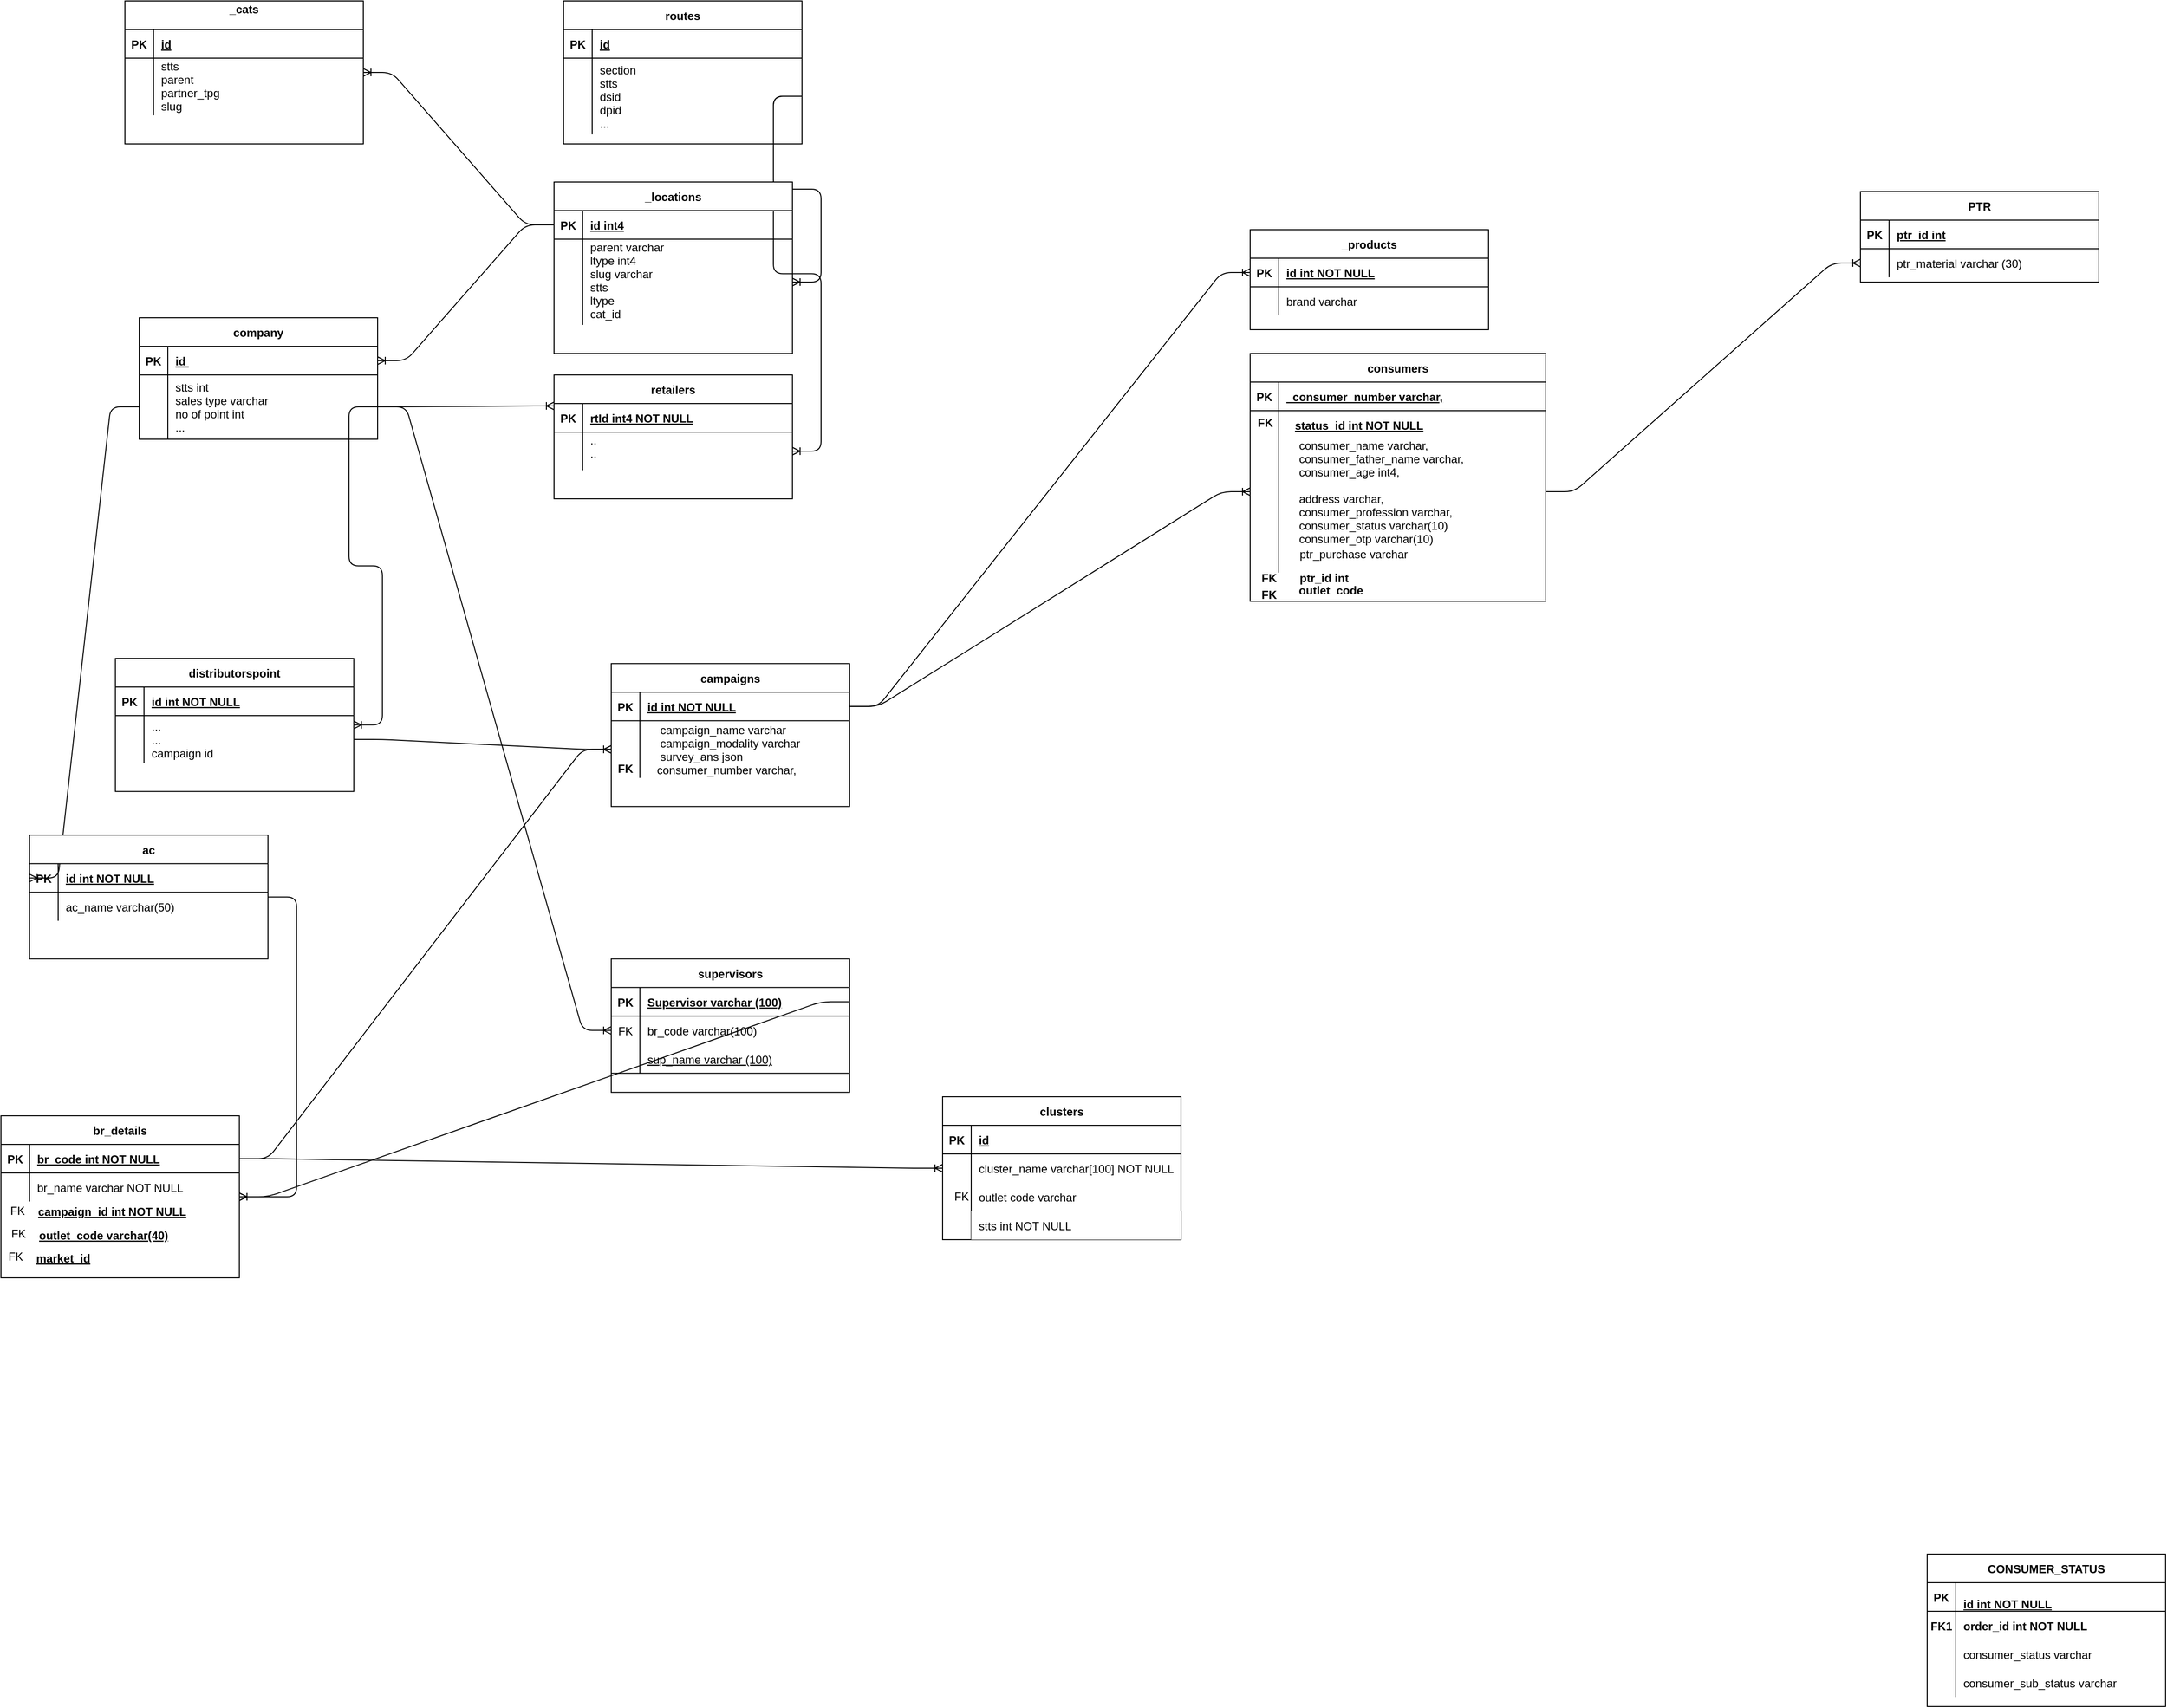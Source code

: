 <mxfile version="13.7.1" type="github" pages="3">
  <diagram id="R2lEEEUBdFMjLlhIrx00" name="Page-1">
    <mxGraphModel dx="2059" dy="1809" grid="1" gridSize="10" guides="1" tooltips="1" connect="1" arrows="1" fold="1" page="1" pageScale="1" pageWidth="850" pageHeight="1100" math="0" shadow="0" extFonts="Permanent Marker^https://fonts.googleapis.com/css?family=Permanent+Marker">
      <root>
        <mxCell id="0" />
        <mxCell id="1" parent="0" />
        <mxCell id="y43aAkw5DhkzRKSkAJtK-7" value="" style="edgeStyle=entityRelationEdgeStyle;fontSize=12;html=1;endArrow=ERoneToMany;" parent="1" source="C-vyLk0tnHw3VtMMgP7b-27" target="fGSVErxhAHFvxophwzRS-32" edge="1">
          <mxGeometry width="100" height="100" relative="1" as="geometry">
            <mxPoint x="300" y="-70" as="sourcePoint" />
            <mxPoint x="350" y="515" as="targetPoint" />
          </mxGeometry>
        </mxCell>
        <mxCell id="LbfYsbuTEyOPYsvfAmid-9" value="status_id int NOT NULL " style="shape=partialRectangle;overflow=hidden;connectable=0;fillColor=none;top=0;left=0;bottom=0;right=0;align=left;spacingLeft=6;fontStyle=5;" parent="1" vertex="1">
          <mxGeometry x="779" y="-250" width="220" height="30" as="geometry" />
        </mxCell>
        <mxCell id="LbfYsbuTEyOPYsvfAmid-13" value="FK" style="shape=partialRectangle;overflow=hidden;connectable=0;fillColor=none;top=0;left=0;bottom=0;right=0;fontStyle=1;" parent="1" vertex="1">
          <mxGeometry x="741" y="-253" width="30" height="30" as="geometry" />
        </mxCell>
        <mxCell id="LbfYsbuTEyOPYsvfAmid-22" value="" style="shape=partialRectangle;collapsible=0;dropTarget=0;pointerEvents=0;fillColor=none;points=[[0,0.5],[1,0.5]];portConstraint=eastwest;top=0;left=0;right=0;bottom=0;" parent="1" vertex="1">
          <mxGeometry x="754" y="-90" width="250" height="30" as="geometry" />
        </mxCell>
        <mxCell id="LbfYsbuTEyOPYsvfAmid-23" value="" style="shape=partialRectangle;overflow=hidden;connectable=0;fillColor=none;top=0;left=0;bottom=0;right=0;" parent="LbfYsbuTEyOPYsvfAmid-22" vertex="1">
          <mxGeometry width="30" height="30" as="geometry" />
        </mxCell>
        <mxCell id="LbfYsbuTEyOPYsvfAmid-24" value="ptr_id int" style="shape=partialRectangle;overflow=hidden;connectable=0;fillColor=none;top=0;left=0;bottom=0;right=0;align=left;spacingLeft=6;fontStyle=1" parent="LbfYsbuTEyOPYsvfAmid-22" vertex="1">
          <mxGeometry x="30" width="220" height="30" as="geometry" />
        </mxCell>
        <mxCell id="LbfYsbuTEyOPYsvfAmid-25" value="FK" style="shape=partialRectangle;overflow=hidden;connectable=0;fillColor=none;top=0;left=0;bottom=0;right=0;fontStyle=1;" parent="1" vertex="1">
          <mxGeometry x="745" y="-90" width="30" height="30" as="geometry" />
        </mxCell>
        <mxCell id="LbfYsbuTEyOPYsvfAmid-29" value="" style="shape=partialRectangle;collapsible=0;dropTarget=0;pointerEvents=0;fillColor=none;points=[[0,0.5],[1,0.5]];portConstraint=eastwest;top=0;left=0;right=0;bottom=0;" parent="1" vertex="1">
          <mxGeometry x="790" y="-80" width="231" height="10" as="geometry" />
        </mxCell>
        <mxCell id="LbfYsbuTEyOPYsvfAmid-30" value="" style="shape=partialRectangle;overflow=hidden;connectable=0;fillColor=none;top=0;left=0;bottom=0;right=0;" parent="LbfYsbuTEyOPYsvfAmid-29" vertex="1">
          <mxGeometry width="27.72" height="10" as="geometry" />
        </mxCell>
        <mxCell id="LbfYsbuTEyOPYsvfAmid-31" value="ptr_purchase varchar" style="shape=partialRectangle;overflow=hidden;connectable=0;fillColor=none;top=0;left=0;bottom=0;right=0;align=left;spacingLeft=6;fontStyle=0" parent="1" vertex="1">
          <mxGeometry x="784" y="-115" width="220" height="30" as="geometry" />
        </mxCell>
        <mxCell id="XZb1_N4FotmH0Rhq-9MF-83" value="" style="edgeStyle=entityRelationEdgeStyle;fontSize=12;html=1;endArrow=ERoneToMany;" parent="1" source="XZb1_N4FotmH0Rhq-9MF-76" target="XZb1_N4FotmH0Rhq-9MF-69" edge="1">
          <mxGeometry width="100" height="100" relative="1" as="geometry">
            <mxPoint x="390" y="325.39" as="sourcePoint" />
            <mxPoint x="490" y="225.39" as="targetPoint" />
          </mxGeometry>
        </mxCell>
        <mxCell id="XZb1_N4FotmH0Rhq-9MF-84" value="" style="edgeStyle=entityRelationEdgeStyle;fontSize=12;html=1;endArrow=ERoneToMany;exitX=1;exitY=0.5;exitDx=0;exitDy=0;" parent="1" source="XZb1_N4FotmH0Rhq-9MF-63" target="XZb1_N4FotmH0Rhq-9MF-69" edge="1">
          <mxGeometry width="100" height="100" relative="1" as="geometry">
            <mxPoint x="522.5" y="136.98" as="sourcePoint" />
            <mxPoint x="510" y="545.39" as="targetPoint" />
          </mxGeometry>
        </mxCell>
        <mxCell id="XZb1_N4FotmH0Rhq-9MF-106" value="" style="edgeStyle=entityRelationEdgeStyle;fontSize=12;html=1;endArrow=ERoneToMany;exitX=1;exitY=0.5;exitDx=0;exitDy=0;" parent="1" source="XZb1_N4FotmH0Rhq-9MF-33" target="C-vyLk0tnHw3VtMMgP7b-20" edge="1">
          <mxGeometry width="100" height="100" relative="1" as="geometry">
            <mxPoint x="290" y="240" as="sourcePoint" />
            <mxPoint x="390" y="140" as="targetPoint" />
          </mxGeometry>
        </mxCell>
        <mxCell id="XZb1_N4FotmH0Rhq-9MF-107" value="" style="edgeStyle=entityRelationEdgeStyle;fontSize=12;html=1;endArrow=ERoneToMany;exitX=1;exitY=0.5;exitDx=0;exitDy=0;" parent="1" source="XZb1_N4FotmH0Rhq-9MF-70" target="C-vyLk0tnHw3VtMMgP7b-20" edge="1">
          <mxGeometry width="100" height="100" relative="1" as="geometry">
            <mxPoint x="435" y="935.39" as="sourcePoint" />
            <mxPoint x="535" y="835.39" as="targetPoint" />
          </mxGeometry>
        </mxCell>
        <mxCell id="y_ndNr6z20q70CwWj1E0-1" value="campaign_id int NOT NULL " style="shape=partialRectangle;overflow=hidden;connectable=0;fillColor=none;top=0;left=0;bottom=0;right=0;align=left;spacingLeft=6;fontStyle=5;" parent="1" vertex="1">
          <mxGeometry x="-539" y="575" width="220" height="30" as="geometry" />
        </mxCell>
        <mxCell id="y_ndNr6z20q70CwWj1E0-2" value="FK" style="text;html=1;align=center;verticalAlign=middle;resizable=0;points=[];autosize=1;" parent="1" vertex="1">
          <mxGeometry x="-568" y="580" width="30" height="20" as="geometry" />
        </mxCell>
        <mxCell id="bZbfAQ0fCodKOrUQhAaf-1" value="outlet_code varchar(40) " style="shape=partialRectangle;overflow=hidden;connectable=0;fillColor=none;top=0;left=0;bottom=0;right=0;align=left;spacingLeft=6;fontStyle=5;" parent="1" vertex="1">
          <mxGeometry x="-538" y="600" width="220" height="30" as="geometry" />
        </mxCell>
        <mxCell id="YJMVjlVUAg6z7fYUjP31-3" value="FK" style="text;html=1;align=center;verticalAlign=middle;resizable=0;points=[];autosize=1;" parent="1" vertex="1">
          <mxGeometry x="-567" y="604" width="30" height="20" as="geometry" />
        </mxCell>
        <mxCell id="YJMVjlVUAg6z7fYUjP31-4" value="" style="edgeStyle=entityRelationEdgeStyle;fontSize=12;html=1;endArrow=ERoneToMany;entryX=0;entryY=0.5;entryDx=0;entryDy=0;" parent="1" source="XZb1_N4FotmH0Rhq-9MF-26" target="XZb1_N4FotmH0Rhq-9MF-77" edge="1">
          <mxGeometry width="100" height="100" relative="1" as="geometry">
            <mxPoint x="-330" y="180" as="sourcePoint" />
            <mxPoint x="-230" y="80" as="targetPoint" />
          </mxGeometry>
        </mxCell>
        <mxCell id="YJMVjlVUAg6z7fYUjP31-5" value="" style="edgeStyle=entityRelationEdgeStyle;fontSize=12;html=1;endArrow=ERoneToMany;entryX=0;entryY=0.5;entryDx=0;entryDy=0;" parent="1" source="XZb1_N4FotmH0Rhq-9MF-26" target="XZb1_N4FotmH0Rhq-9MF-66" edge="1">
          <mxGeometry width="100" height="100" relative="1" as="geometry">
            <mxPoint x="-320" y="190" as="sourcePoint" />
            <mxPoint x="80" y="240.39" as="targetPoint" />
          </mxGeometry>
        </mxCell>
        <mxCell id="YJMVjlVUAg6z7fYUjP31-9" value="" style="edgeStyle=entityRelationEdgeStyle;fontSize=12;html=1;endArrow=ERoneToMany;exitX=1;exitY=0.5;exitDx=0;exitDy=0;" parent="1" source="XZb1_N4FotmH0Rhq-9MF-47" target="XZb1_N4FotmH0Rhq-9MF-19" edge="1">
          <mxGeometry width="100" height="100" relative="1" as="geometry">
            <mxPoint x="-730" y="70" as="sourcePoint" />
            <mxPoint x="-630" y="-30" as="targetPoint" />
          </mxGeometry>
        </mxCell>
        <mxCell id="YJMVjlVUAg6z7fYUjP31-11" value="" style="edgeStyle=entityRelationEdgeStyle;fontSize=12;html=1;endArrow=ERoneToMany;exitX=1;exitY=0.5;exitDx=0;exitDy=0;" parent="1" source="XZb1_N4FotmH0Rhq-9MF-26" target="XZb1_N4FotmH0Rhq-9MF-29" edge="1">
          <mxGeometry width="100" height="100" relative="1" as="geometry">
            <mxPoint x="-210" y="-170" as="sourcePoint" />
            <mxPoint x="-110" y="-270" as="targetPoint" />
          </mxGeometry>
        </mxCell>
        <mxCell id="YJMVjlVUAg6z7fYUjP31-12" value="" style="edgeStyle=entityRelationEdgeStyle;fontSize=12;html=1;endArrow=ERoneToMany;" parent="1" source="YJMVjlVUAg6z7fYUjP31-14" target="XZb1_N4FotmH0Rhq-9MF-23" edge="1">
          <mxGeometry width="100" height="100" relative="1" as="geometry">
            <mxPoint x="-110" y="-470" as="sourcePoint" />
            <mxPoint x="-40" y="-410" as="targetPoint" />
          </mxGeometry>
        </mxCell>
        <mxCell id="YJMVjlVUAg6z7fYUjP31-23" value="" style="edgeStyle=entityRelationEdgeStyle;fontSize=12;html=1;endArrow=ERoneToMany;exitX=1;exitY=0.5;exitDx=0;exitDy=0;" parent="1" source="XZb1_N4FotmH0Rhq-9MF-47" target="YJMVjlVUAg6z7fYUjP31-17" edge="1">
          <mxGeometry width="100" height="100" relative="1" as="geometry">
            <mxPoint x="-210" y="-436.25" as="sourcePoint" />
            <mxPoint x="240" y="-330" as="targetPoint" />
          </mxGeometry>
        </mxCell>
        <mxCell id="YJMVjlVUAg6z7fYUjP31-25" value="" style="edgeStyle=entityRelationEdgeStyle;fontSize=12;html=1;endArrow=ERoneToMany;exitX=1;exitY=0.5;exitDx=0;exitDy=0;entryX=0;entryY=0.25;entryDx=0;entryDy=0;" parent="1" source="XZb1_N4FotmH0Rhq-9MF-26" target="XZb1_N4FotmH0Rhq-9MF-15" edge="1">
          <mxGeometry width="100" height="100" relative="1" as="geometry">
            <mxPoint x="-80" y="-120" as="sourcePoint" />
            <mxPoint x="20" y="-220" as="targetPoint" />
          </mxGeometry>
        </mxCell>
        <mxCell id="YJMVjlVUAg6z7fYUjP31-39" value="FK" style="text;html=1;align=center;verticalAlign=middle;resizable=0;points=[];autosize=1;" parent="1" vertex="1">
          <mxGeometry x="421.5" y="565" width="30" height="20" as="geometry" />
        </mxCell>
        <mxCell id="YJMVjlVUAg6z7fYUjP31-41" value="" style="edgeStyle=entityRelationEdgeStyle;fontSize=12;html=1;endArrow=ERoneToMany;exitX=1;exitY=0.5;exitDx=0;exitDy=0;" parent="1" source="XZb1_N4FotmH0Rhq-9MF-70" target="YJMVjlVUAg6z7fYUjP31-29" edge="1">
          <mxGeometry width="100" height="100" relative="1" as="geometry">
            <mxPoint x="674.5" y="340.39" as="sourcePoint" />
            <mxPoint x="886.5" y="520" as="targetPoint" />
          </mxGeometry>
        </mxCell>
        <mxCell id="Vb5sW-PuQPk3l1GWClNR-7" value="market_id" style="shape=partialRectangle;overflow=hidden;connectable=0;fillColor=none;top=0;left=0;bottom=0;right=0;align=left;spacingLeft=6;fontStyle=5;" parent="1" vertex="1">
          <mxGeometry x="-541" y="624" width="220" height="30" as="geometry" />
        </mxCell>
        <mxCell id="Vb5sW-PuQPk3l1GWClNR-8" value="FK" style="text;html=1;align=center;verticalAlign=middle;resizable=0;points=[];autosize=1;" parent="1" vertex="1">
          <mxGeometry x="-570" y="628" width="30" height="20" as="geometry" />
        </mxCell>
        <mxCell id="XZb1_N4FotmH0Rhq-9MF-62" value="supervisors" style="shape=table;startSize=30;container=1;collapsible=1;childLayout=tableLayout;fixedRows=1;rowLines=0;fontStyle=1;align=center;resizeLast=1;" parent="1" vertex="1">
          <mxGeometry x="70" y="325.39" width="250" height="140" as="geometry" />
        </mxCell>
        <mxCell id="XZb1_N4FotmH0Rhq-9MF-63" value="" style="shape=partialRectangle;collapsible=0;dropTarget=0;pointerEvents=0;fillColor=none;points=[[0,0.5],[1,0.5]];portConstraint=eastwest;top=0;left=0;right=0;bottom=1;" parent="XZb1_N4FotmH0Rhq-9MF-62" vertex="1">
          <mxGeometry y="30" width="250" height="30" as="geometry" />
        </mxCell>
        <mxCell id="XZb1_N4FotmH0Rhq-9MF-64" value="PK" style="shape=partialRectangle;overflow=hidden;connectable=0;fillColor=none;top=0;left=0;bottom=0;right=0;fontStyle=1;" parent="XZb1_N4FotmH0Rhq-9MF-63" vertex="1">
          <mxGeometry width="30" height="30" as="geometry" />
        </mxCell>
        <mxCell id="XZb1_N4FotmH0Rhq-9MF-65" value="Supervisor varchar (100)" style="shape=partialRectangle;overflow=hidden;connectable=0;fillColor=none;top=0;left=0;bottom=0;right=0;align=left;spacingLeft=6;fontStyle=5;" parent="XZb1_N4FotmH0Rhq-9MF-63" vertex="1">
          <mxGeometry x="30" width="220" height="30" as="geometry" />
        </mxCell>
        <mxCell id="XZb1_N4FotmH0Rhq-9MF-66" value="" style="shape=partialRectangle;collapsible=0;dropTarget=0;pointerEvents=0;fillColor=none;points=[[0,0.5],[1,0.5]];portConstraint=eastwest;top=0;left=0;right=0;bottom=0;" parent="XZb1_N4FotmH0Rhq-9MF-62" vertex="1">
          <mxGeometry y="60" width="250" height="30" as="geometry" />
        </mxCell>
        <mxCell id="XZb1_N4FotmH0Rhq-9MF-67" value="FK" style="shape=partialRectangle;overflow=hidden;connectable=0;fillColor=none;top=0;left=0;bottom=0;right=0;" parent="XZb1_N4FotmH0Rhq-9MF-66" vertex="1">
          <mxGeometry width="30" height="30" as="geometry" />
        </mxCell>
        <mxCell id="XZb1_N4FotmH0Rhq-9MF-68" value="br_code varchar(100)" style="shape=partialRectangle;overflow=hidden;connectable=0;fillColor=none;top=0;left=0;bottom=0;right=0;align=left;spacingLeft=6;" parent="XZb1_N4FotmH0Rhq-9MF-66" vertex="1">
          <mxGeometry x="30" width="220" height="30" as="geometry" />
        </mxCell>
        <mxCell id="XZb1_N4FotmH0Rhq-9MF-88" value="" style="shape=partialRectangle;collapsible=0;dropTarget=0;pointerEvents=0;fillColor=none;points=[[0,0.5],[1,0.5]];portConstraint=eastwest;top=0;left=0;right=0;bottom=1;" parent="XZb1_N4FotmH0Rhq-9MF-62" vertex="1">
          <mxGeometry y="90" width="250" height="30" as="geometry" />
        </mxCell>
        <mxCell id="XZb1_N4FotmH0Rhq-9MF-89" value="" style="shape=partialRectangle;overflow=hidden;connectable=0;fillColor=none;top=0;left=0;bottom=0;right=0;fontStyle=1;" parent="XZb1_N4FotmH0Rhq-9MF-88" vertex="1">
          <mxGeometry width="30" height="30" as="geometry" />
        </mxCell>
        <mxCell id="XZb1_N4FotmH0Rhq-9MF-90" value="sup_name varchar (100)" style="shape=partialRectangle;overflow=hidden;connectable=0;fillColor=none;top=0;left=0;bottom=0;right=0;align=left;spacingLeft=6;fontStyle=4;" parent="XZb1_N4FotmH0Rhq-9MF-88" vertex="1">
          <mxGeometry x="30" width="220" height="30" as="geometry" />
        </mxCell>
        <mxCell id="C-vyLk0tnHw3VtMMgP7b-13" value="campaigns" style="shape=table;startSize=30;container=1;collapsible=1;childLayout=tableLayout;fixedRows=1;rowLines=0;fontStyle=1;align=center;resizeLast=1;" parent="1" vertex="1">
          <mxGeometry x="70" y="15.39" width="250" height="150" as="geometry" />
        </mxCell>
        <mxCell id="C-vyLk0tnHw3VtMMgP7b-14" value="" style="shape=partialRectangle;collapsible=0;dropTarget=0;pointerEvents=0;fillColor=none;points=[[0,0.5],[1,0.5]];portConstraint=eastwest;top=0;left=0;right=0;bottom=1;" parent="C-vyLk0tnHw3VtMMgP7b-13" vertex="1">
          <mxGeometry y="30" width="250" height="30" as="geometry" />
        </mxCell>
        <mxCell id="C-vyLk0tnHw3VtMMgP7b-15" value="PK" style="shape=partialRectangle;overflow=hidden;connectable=0;fillColor=none;top=0;left=0;bottom=0;right=0;fontStyle=1;" parent="C-vyLk0tnHw3VtMMgP7b-14" vertex="1">
          <mxGeometry width="30" height="30" as="geometry" />
        </mxCell>
        <mxCell id="C-vyLk0tnHw3VtMMgP7b-16" value="id int NOT NULL " style="shape=partialRectangle;overflow=hidden;connectable=0;fillColor=none;top=0;left=0;bottom=0;right=0;align=left;spacingLeft=6;fontStyle=5;" parent="C-vyLk0tnHw3VtMMgP7b-14" vertex="1">
          <mxGeometry x="30" width="220" height="30" as="geometry" />
        </mxCell>
        <mxCell id="C-vyLk0tnHw3VtMMgP7b-20" value="" style="shape=partialRectangle;collapsible=0;dropTarget=0;pointerEvents=0;fillColor=none;points=[[0,0.5],[1,0.5]];portConstraint=eastwest;top=0;left=0;right=0;bottom=0;" parent="C-vyLk0tnHw3VtMMgP7b-13" vertex="1">
          <mxGeometry y="60" width="250" height="60" as="geometry" />
        </mxCell>
        <mxCell id="C-vyLk0tnHw3VtMMgP7b-21" value="" style="shape=partialRectangle;overflow=hidden;connectable=0;fillColor=none;top=0;left=0;bottom=0;right=0;" parent="C-vyLk0tnHw3VtMMgP7b-20" vertex="1">
          <mxGeometry width="30" height="60" as="geometry" />
        </mxCell>
        <mxCell id="C-vyLk0tnHw3VtMMgP7b-22" value="    campaign_name varchar&#xa;    campaign_modality varchar&#xa;    survey_ans json&#xa;   consumer_number varchar," style="shape=partialRectangle;overflow=hidden;connectable=0;fillColor=none;top=0;left=0;bottom=0;right=0;align=left;spacingLeft=6;" parent="C-vyLk0tnHw3VtMMgP7b-20" vertex="1">
          <mxGeometry x="30" width="220" height="60" as="geometry" />
        </mxCell>
        <mxCell id="Vb5sW-PuQPk3l1GWClNR-9" value="" style="shape=partialRectangle;collapsible=0;dropTarget=0;pointerEvents=0;fillColor=none;points=[[0,0.5],[1,0.5]];portConstraint=eastwest;top=0;left=0;right=0;bottom=0;" parent="1" vertex="1">
          <mxGeometry x="760" y="-70" width="193" height="13" as="geometry" />
        </mxCell>
        <mxCell id="Vb5sW-PuQPk3l1GWClNR-10" value="" style="shape=partialRectangle;overflow=hidden;connectable=0;fillColor=none;top=0;left=0;bottom=0;right=0;" parent="Vb5sW-PuQPk3l1GWClNR-9" vertex="1">
          <mxGeometry width="23.16" height="13" as="geometry" />
        </mxCell>
        <mxCell id="Vb5sW-PuQPk3l1GWClNR-11" value="outlet_code" style="shape=partialRectangle;overflow=hidden;connectable=0;fillColor=none;top=0;left=0;bottom=0;right=0;align=left;spacingLeft=6;fontStyle=1" parent="Vb5sW-PuQPk3l1GWClNR-9" vertex="1">
          <mxGeometry x="23.16" width="169.84" height="13" as="geometry" />
        </mxCell>
        <mxCell id="Vb5sW-PuQPk3l1GWClNR-12" value="FK" style="shape=partialRectangle;overflow=hidden;connectable=0;fillColor=none;top=0;left=0;bottom=0;right=0;fontStyle=1;" parent="1" vertex="1">
          <mxGeometry x="745" y="-72.5" width="30" height="30" as="geometry" />
        </mxCell>
        <mxCell id="YJMVjlVUAg6z7fYUjP31-29" value="clusters" style="shape=table;startSize=30;container=1;collapsible=1;childLayout=tableLayout;fixedRows=1;rowLines=0;fontStyle=1;align=center;resizeLast=1;" parent="1" vertex="1">
          <mxGeometry x="417.5" y="470" width="250" height="150" as="geometry" />
        </mxCell>
        <mxCell id="YJMVjlVUAg6z7fYUjP31-30" value="" style="shape=partialRectangle;collapsible=0;dropTarget=0;pointerEvents=0;fillColor=none;points=[[0,0.5],[1,0.5]];portConstraint=eastwest;top=0;left=0;right=0;bottom=1;" parent="YJMVjlVUAg6z7fYUjP31-29" vertex="1">
          <mxGeometry y="30" width="250" height="30" as="geometry" />
        </mxCell>
        <mxCell id="YJMVjlVUAg6z7fYUjP31-31" value="PK" style="shape=partialRectangle;overflow=hidden;connectable=0;fillColor=none;top=0;left=0;bottom=0;right=0;fontStyle=1;" parent="YJMVjlVUAg6z7fYUjP31-30" vertex="1">
          <mxGeometry width="30" height="30" as="geometry" />
        </mxCell>
        <mxCell id="YJMVjlVUAg6z7fYUjP31-32" value="id" style="shape=partialRectangle;overflow=hidden;connectable=0;fillColor=none;top=0;left=0;bottom=0;right=0;align=left;spacingLeft=6;fontStyle=5;" parent="YJMVjlVUAg6z7fYUjP31-30" vertex="1">
          <mxGeometry x="30" width="220" height="30" as="geometry" />
        </mxCell>
        <mxCell id="YJMVjlVUAg6z7fYUjP31-33" value="" style="shape=partialRectangle;collapsible=0;dropTarget=0;pointerEvents=0;fillColor=none;points=[[0,0.5],[1,0.5]];portConstraint=eastwest;top=0;left=0;right=0;bottom=0;" parent="YJMVjlVUAg6z7fYUjP31-29" vertex="1">
          <mxGeometry y="60" width="250" height="30" as="geometry" />
        </mxCell>
        <mxCell id="YJMVjlVUAg6z7fYUjP31-34" value="" style="shape=partialRectangle;overflow=hidden;connectable=0;fillColor=none;top=0;left=0;bottom=0;right=0;" parent="YJMVjlVUAg6z7fYUjP31-33" vertex="1">
          <mxGeometry width="30" height="30" as="geometry" />
        </mxCell>
        <mxCell id="YJMVjlVUAg6z7fYUjP31-35" value="cluster_name varchar[100] NOT NULL" style="shape=partialRectangle;overflow=hidden;connectable=0;fillColor=none;top=0;left=0;bottom=0;right=0;align=left;spacingLeft=6;" parent="YJMVjlVUAg6z7fYUjP31-33" vertex="1">
          <mxGeometry x="30" width="220" height="30" as="geometry" />
        </mxCell>
        <mxCell id="YJMVjlVUAg6z7fYUjP31-36" value="" style="shape=partialRectangle;collapsible=0;dropTarget=0;pointerEvents=0;fillColor=none;points=[[0,0.5],[1,0.5]];portConstraint=eastwest;top=0;left=0;right=0;bottom=0;" parent="YJMVjlVUAg6z7fYUjP31-29" vertex="1">
          <mxGeometry y="90" width="250" height="30" as="geometry" />
        </mxCell>
        <mxCell id="YJMVjlVUAg6z7fYUjP31-37" value="" style="shape=partialRectangle;overflow=hidden;connectable=0;fillColor=none;top=0;left=0;bottom=0;right=0;" parent="YJMVjlVUAg6z7fYUjP31-36" vertex="1">
          <mxGeometry width="30" height="30" as="geometry" />
        </mxCell>
        <mxCell id="YJMVjlVUAg6z7fYUjP31-38" value="outlet code varchar" style="shape=partialRectangle;overflow=hidden;connectable=0;fillColor=none;top=0;left=0;bottom=0;right=0;align=left;spacingLeft=6;" parent="YJMVjlVUAg6z7fYUjP31-36" vertex="1">
          <mxGeometry x="30" width="220" height="30" as="geometry" />
        </mxCell>
        <mxCell id="Vb5sW-PuQPk3l1GWClNR-1" value="" style="shape=partialRectangle;collapsible=0;dropTarget=0;pointerEvents=0;fillColor=none;points=[[0,0.5],[1,0.5]];portConstraint=eastwest;top=0;left=0;right=0;bottom=1;" parent="YJMVjlVUAg6z7fYUjP31-29" vertex="1">
          <mxGeometry y="120" width="250" height="30" as="geometry" />
        </mxCell>
        <mxCell id="Vb5sW-PuQPk3l1GWClNR-2" value="" style="shape=partialRectangle;overflow=hidden;connectable=0;fillColor=none;top=0;left=0;bottom=0;right=0;fontStyle=1;" parent="Vb5sW-PuQPk3l1GWClNR-1" vertex="1">
          <mxGeometry width="30" height="30" as="geometry" />
        </mxCell>
        <mxCell id="Vb5sW-PuQPk3l1GWClNR-3" value="stts int NOT NULL" style="shape=partialRectangle;overflow=hidden;connectable=0;top=0;left=0;bottom=0;right=0;align=left;spacingLeft=6;fontStyle=0;" parent="Vb5sW-PuQPk3l1GWClNR-1" vertex="1">
          <mxGeometry x="30" width="220" height="30" as="geometry" />
        </mxCell>
        <mxCell id="XZb1_N4FotmH0Rhq-9MF-43" value="routes" style="shape=table;startSize=30;container=1;collapsible=1;childLayout=tableLayout;fixedRows=1;rowLines=0;fontStyle=1;align=center;resizeLast=1;" parent="1" vertex="1">
          <mxGeometry x="20" y="-680" width="250" height="150" as="geometry" />
        </mxCell>
        <mxCell id="XZb1_N4FotmH0Rhq-9MF-44" value="" style="shape=partialRectangle;collapsible=0;dropTarget=0;pointerEvents=0;fillColor=none;points=[[0,0.5],[1,0.5]];portConstraint=eastwest;top=0;left=0;right=0;bottom=1;" parent="XZb1_N4FotmH0Rhq-9MF-43" vertex="1">
          <mxGeometry y="30" width="250" height="30" as="geometry" />
        </mxCell>
        <mxCell id="XZb1_N4FotmH0Rhq-9MF-45" value="PK" style="shape=partialRectangle;overflow=hidden;connectable=0;fillColor=none;top=0;left=0;bottom=0;right=0;fontStyle=1;" parent="XZb1_N4FotmH0Rhq-9MF-44" vertex="1">
          <mxGeometry width="30" height="30" as="geometry" />
        </mxCell>
        <mxCell id="XZb1_N4FotmH0Rhq-9MF-46" value="id" style="shape=partialRectangle;overflow=hidden;connectable=0;fillColor=none;top=0;left=0;bottom=0;right=0;align=left;spacingLeft=6;fontStyle=5;" parent="XZb1_N4FotmH0Rhq-9MF-44" vertex="1">
          <mxGeometry x="30" width="220" height="30" as="geometry" />
        </mxCell>
        <mxCell id="XZb1_N4FotmH0Rhq-9MF-47" value="" style="shape=partialRectangle;collapsible=0;dropTarget=0;pointerEvents=0;fillColor=none;points=[[0,0.5],[1,0.5]];portConstraint=eastwest;top=0;left=0;right=0;bottom=0;" parent="XZb1_N4FotmH0Rhq-9MF-43" vertex="1">
          <mxGeometry y="60" width="250" height="80" as="geometry" />
        </mxCell>
        <mxCell id="XZb1_N4FotmH0Rhq-9MF-48" value="" style="shape=partialRectangle;overflow=hidden;connectable=0;fillColor=none;top=0;left=0;bottom=0;right=0;" parent="XZb1_N4FotmH0Rhq-9MF-47" vertex="1">
          <mxGeometry width="30" height="80" as="geometry" />
        </mxCell>
        <mxCell id="XZb1_N4FotmH0Rhq-9MF-49" value="section&#xa;stts&#xa;dsid&#xa;dpid&#xa;..." style="shape=partialRectangle;overflow=hidden;connectable=0;fillColor=none;top=0;left=0;bottom=0;right=0;align=left;spacingLeft=6;" parent="XZb1_N4FotmH0Rhq-9MF-47" vertex="1">
          <mxGeometry x="30" width="220" height="80" as="geometry" />
        </mxCell>
        <mxCell id="YJMVjlVUAg6z7fYUjP31-13" value="_locations" style="shape=table;startSize=30;container=1;collapsible=1;childLayout=tableLayout;fixedRows=1;rowLines=0;fontStyle=1;align=center;resizeLast=1;" parent="1" vertex="1">
          <mxGeometry x="10" y="-490" width="250" height="180.0" as="geometry" />
        </mxCell>
        <mxCell id="YJMVjlVUAg6z7fYUjP31-14" value="" style="shape=partialRectangle;collapsible=0;dropTarget=0;pointerEvents=0;fillColor=none;points=[[0,0.5],[1,0.5]];portConstraint=eastwest;top=0;left=0;right=0;bottom=1;" parent="YJMVjlVUAg6z7fYUjP31-13" vertex="1">
          <mxGeometry y="30" width="250" height="30" as="geometry" />
        </mxCell>
        <mxCell id="YJMVjlVUAg6z7fYUjP31-15" value="PK" style="shape=partialRectangle;overflow=hidden;connectable=0;fillColor=none;top=0;left=0;bottom=0;right=0;fontStyle=1;" parent="YJMVjlVUAg6z7fYUjP31-14" vertex="1">
          <mxGeometry width="30" height="30" as="geometry" />
        </mxCell>
        <mxCell id="YJMVjlVUAg6z7fYUjP31-16" value="id int4" style="shape=partialRectangle;overflow=hidden;connectable=0;fillColor=none;top=0;left=0;bottom=0;right=0;align=left;spacingLeft=6;fontStyle=5;" parent="YJMVjlVUAg6z7fYUjP31-14" vertex="1">
          <mxGeometry x="30" width="220" height="30" as="geometry" />
        </mxCell>
        <mxCell id="YJMVjlVUAg6z7fYUjP31-17" value="" style="shape=partialRectangle;collapsible=0;dropTarget=0;pointerEvents=0;fillColor=none;points=[[0,0.5],[1,0.5]];portConstraint=eastwest;top=0;left=0;right=0;bottom=0;" parent="YJMVjlVUAg6z7fYUjP31-13" vertex="1">
          <mxGeometry y="60" width="250" height="90" as="geometry" />
        </mxCell>
        <mxCell id="YJMVjlVUAg6z7fYUjP31-18" value="" style="shape=partialRectangle;overflow=hidden;connectable=0;fillColor=none;top=0;left=0;bottom=0;right=0;" parent="YJMVjlVUAg6z7fYUjP31-17" vertex="1">
          <mxGeometry width="30" height="90" as="geometry" />
        </mxCell>
        <mxCell id="YJMVjlVUAg6z7fYUjP31-19" value="parent varchar&#xa;ltype int4&#xa;slug varchar&#xa;stts&#xa;ltype&#xa;cat_id&#xa;" style="shape=partialRectangle;overflow=hidden;connectable=0;fillColor=none;top=0;left=0;bottom=0;right=0;align=left;spacingLeft=6;" parent="YJMVjlVUAg6z7fYUjP31-17" vertex="1">
          <mxGeometry x="30" width="220" height="90" as="geometry" />
        </mxCell>
        <mxCell id="Nqj_hYsh7baquXWtN1EX-1" value="" style="edgeStyle=entityRelationEdgeStyle;fontSize=12;html=1;endArrow=ERoneToMany;" parent="1" source="C-vyLk0tnHw3VtMMgP7b-14" target="C-vyLk0tnHw3VtMMgP7b-27" edge="1">
          <mxGeometry width="100" height="100" relative="1" as="geometry">
            <mxPoint x="330" y="70.39" as="sourcePoint" />
            <mxPoint x="392.63" y="-190.33" as="targetPoint" />
          </mxGeometry>
        </mxCell>
        <mxCell id="Nqj_hYsh7baquXWtN1EX-2" value="FK" style="shape=partialRectangle;overflow=hidden;connectable=0;fillColor=none;top=0;left=0;bottom=0;right=0;fontStyle=1;" parent="1" vertex="1">
          <mxGeometry x="70" y="110" width="30" height="30" as="geometry" />
        </mxCell>
        <mxCell id="P3WXjGXVTIwISVhdf8qf-1" value="" style="edgeStyle=entityRelationEdgeStyle;fontSize=12;html=1;endArrow=ERoneToMany;" parent="1" source="YJMVjlVUAg6z7fYUjP31-14" target="XZb1_N4FotmH0Rhq-9MF-8" edge="1">
          <mxGeometry width="100" height="100" relative="1" as="geometry">
            <mxPoint x="-120" y="-560" as="sourcePoint" />
            <mxPoint x="-20" y="-660" as="targetPoint" />
          </mxGeometry>
        </mxCell>
        <mxCell id="vS83Qhkbn-1RLDYDTAAP-1" value="" style="edgeStyle=entityRelationEdgeStyle;fontSize=12;html=1;endArrow=ERoneToMany;" parent="1" source="C-vyLk0tnHw3VtMMgP7b-14" target="XZb1_N4FotmH0Rhq-9MF-37" edge="1">
          <mxGeometry width="100" height="100" relative="1" as="geometry">
            <mxPoint x="-390" y="-110" as="sourcePoint" />
            <mxPoint x="-290" y="-210" as="targetPoint" />
          </mxGeometry>
        </mxCell>
        <mxCell id="XZb1_N4FotmH0Rhq-9MF-29" value="distributorspoint" style="shape=table;startSize=30;container=1;collapsible=1;childLayout=tableLayout;fixedRows=1;rowLines=0;fontStyle=1;align=center;resizeLast=1;" parent="1" vertex="1">
          <mxGeometry x="-450" y="10.0" width="250" height="139.61" as="geometry" />
        </mxCell>
        <mxCell id="XZb1_N4FotmH0Rhq-9MF-30" value="" style="shape=partialRectangle;collapsible=0;dropTarget=0;pointerEvents=0;fillColor=none;points=[[0,0.5],[1,0.5]];portConstraint=eastwest;top=0;left=0;right=0;bottom=1;" parent="XZb1_N4FotmH0Rhq-9MF-29" vertex="1">
          <mxGeometry y="30" width="250" height="30" as="geometry" />
        </mxCell>
        <mxCell id="XZb1_N4FotmH0Rhq-9MF-31" value="PK" style="shape=partialRectangle;overflow=hidden;connectable=0;fillColor=none;top=0;left=0;bottom=0;right=0;fontStyle=1;" parent="XZb1_N4FotmH0Rhq-9MF-30" vertex="1">
          <mxGeometry width="30" height="30" as="geometry" />
        </mxCell>
        <mxCell id="XZb1_N4FotmH0Rhq-9MF-32" value="id int NOT NULL " style="shape=partialRectangle;overflow=hidden;connectable=0;fillColor=none;top=0;left=0;bottom=0;right=0;align=left;spacingLeft=6;fontStyle=5;" parent="XZb1_N4FotmH0Rhq-9MF-30" vertex="1">
          <mxGeometry x="30" width="220" height="30" as="geometry" />
        </mxCell>
        <mxCell id="XZb1_N4FotmH0Rhq-9MF-33" value="" style="shape=partialRectangle;collapsible=0;dropTarget=0;pointerEvents=0;fillColor=none;points=[[0,0.5],[1,0.5]];portConstraint=eastwest;top=0;left=0;right=0;bottom=0;" parent="XZb1_N4FotmH0Rhq-9MF-29" vertex="1">
          <mxGeometry y="60" width="250" height="50" as="geometry" />
        </mxCell>
        <mxCell id="XZb1_N4FotmH0Rhq-9MF-34" value="" style="shape=partialRectangle;overflow=hidden;connectable=0;fillColor=none;top=0;left=0;bottom=0;right=0;" parent="XZb1_N4FotmH0Rhq-9MF-33" vertex="1">
          <mxGeometry width="30" height="50" as="geometry" />
        </mxCell>
        <mxCell id="XZb1_N4FotmH0Rhq-9MF-35" value="...&#xa;...&#xa;campaign id" style="shape=partialRectangle;overflow=hidden;connectable=0;fillColor=none;top=0;left=0;bottom=0;right=0;align=left;spacingLeft=6;" parent="XZb1_N4FotmH0Rhq-9MF-33" vertex="1">
          <mxGeometry x="30" width="220" height="50" as="geometry" />
        </mxCell>
        <mxCell id="XZb1_N4FotmH0Rhq-9MF-15" value="retailers" style="shape=table;startSize=30;container=1;collapsible=1;childLayout=tableLayout;fixedRows=1;rowLines=0;fontStyle=1;align=center;resizeLast=1;" parent="1" vertex="1">
          <mxGeometry x="10" y="-287.5" width="250" height="130" as="geometry" />
        </mxCell>
        <mxCell id="XZb1_N4FotmH0Rhq-9MF-16" value="" style="shape=partialRectangle;collapsible=0;dropTarget=0;pointerEvents=0;fillColor=none;points=[[0,0.5],[1,0.5]];portConstraint=eastwest;top=0;left=0;right=0;bottom=1;" parent="XZb1_N4FotmH0Rhq-9MF-15" vertex="1">
          <mxGeometry y="30" width="250" height="30" as="geometry" />
        </mxCell>
        <mxCell id="XZb1_N4FotmH0Rhq-9MF-17" value="PK" style="shape=partialRectangle;overflow=hidden;connectable=0;fillColor=none;top=0;left=0;bottom=0;right=0;fontStyle=1;" parent="XZb1_N4FotmH0Rhq-9MF-16" vertex="1">
          <mxGeometry width="30" height="30" as="geometry" />
        </mxCell>
        <mxCell id="XZb1_N4FotmH0Rhq-9MF-18" value="rtId int4 NOT NULL " style="shape=partialRectangle;overflow=hidden;connectable=0;fillColor=none;top=0;left=0;bottom=0;right=0;align=left;spacingLeft=6;fontStyle=5;" parent="XZb1_N4FotmH0Rhq-9MF-16" vertex="1">
          <mxGeometry x="30" width="220" height="30" as="geometry" />
        </mxCell>
        <mxCell id="XZb1_N4FotmH0Rhq-9MF-19" value="" style="shape=partialRectangle;collapsible=0;dropTarget=0;pointerEvents=0;fillColor=none;points=[[0,0.5],[1,0.5]];portConstraint=eastwest;top=0;left=0;right=0;bottom=0;" parent="XZb1_N4FotmH0Rhq-9MF-15" vertex="1">
          <mxGeometry y="60" width="250" height="40" as="geometry" />
        </mxCell>
        <mxCell id="XZb1_N4FotmH0Rhq-9MF-20" value="" style="shape=partialRectangle;overflow=hidden;connectable=0;fillColor=none;top=0;left=0;bottom=0;right=0;" parent="XZb1_N4FotmH0Rhq-9MF-19" vertex="1">
          <mxGeometry width="30" height="40" as="geometry" />
        </mxCell>
        <mxCell id="XZb1_N4FotmH0Rhq-9MF-21" value="..&#xa;..&#xa;..&#xa;" style="shape=partialRectangle;overflow=hidden;connectable=0;fillColor=none;top=0;left=0;bottom=0;right=0;align=left;spacingLeft=6;" parent="XZb1_N4FotmH0Rhq-9MF-19" vertex="1">
          <mxGeometry x="30" width="220" height="40" as="geometry" />
        </mxCell>
        <mxCell id="C-vyLk0tnHw3VtMMgP7b-23" value="consumers" style="shape=table;startSize=30;container=1;collapsible=1;childLayout=tableLayout;fixedRows=1;rowLines=0;fontStyle=1;align=center;resizeLast=1;" parent="1" vertex="1">
          <mxGeometry x="740" y="-310" width="310" height="260" as="geometry" />
        </mxCell>
        <mxCell id="C-vyLk0tnHw3VtMMgP7b-24" value="" style="shape=partialRectangle;collapsible=0;dropTarget=0;pointerEvents=0;fillColor=none;points=[[0,0.5],[1,0.5]];portConstraint=eastwest;top=0;left=0;right=0;bottom=1;" parent="C-vyLk0tnHw3VtMMgP7b-23" vertex="1">
          <mxGeometry y="30" width="310" height="30" as="geometry" />
        </mxCell>
        <mxCell id="C-vyLk0tnHw3VtMMgP7b-25" value="PK" style="shape=partialRectangle;overflow=hidden;connectable=0;fillColor=none;top=0;left=0;bottom=0;right=0;fontStyle=1;" parent="C-vyLk0tnHw3VtMMgP7b-24" vertex="1">
          <mxGeometry width="30" height="30" as="geometry" />
        </mxCell>
        <mxCell id="C-vyLk0tnHw3VtMMgP7b-26" value="  consumer_number varchar," style="shape=partialRectangle;overflow=hidden;connectable=0;fillColor=none;top=0;left=0;bottom=0;right=0;align=left;spacingLeft=6;fontStyle=5;" parent="C-vyLk0tnHw3VtMMgP7b-24" vertex="1">
          <mxGeometry x="30" width="280" height="30" as="geometry" />
        </mxCell>
        <mxCell id="C-vyLk0tnHw3VtMMgP7b-27" value="" style="shape=partialRectangle;collapsible=0;dropTarget=0;pointerEvents=0;fillColor=none;points=[[0,0.5],[1,0.5]];portConstraint=eastwest;top=0;left=0;right=0;bottom=0;" parent="C-vyLk0tnHw3VtMMgP7b-23" vertex="1">
          <mxGeometry y="60" width="310" height="170" as="geometry" />
        </mxCell>
        <mxCell id="C-vyLk0tnHw3VtMMgP7b-28" value="" style="shape=partialRectangle;overflow=hidden;connectable=0;fillColor=none;top=0;left=0;bottom=0;right=0;" parent="C-vyLk0tnHw3VtMMgP7b-27" vertex="1">
          <mxGeometry width="30" height="170" as="geometry" />
        </mxCell>
        <mxCell id="C-vyLk0tnHw3VtMMgP7b-29" value="    consumer_name varchar,&#xa;    consumer_father_name varchar,&#xa;    consumer_age int4,&#xa;  &#xa;    address varchar,&#xa;    consumer_profession varchar,    &#xa;    consumer_status varchar(10)&#xa;    consumer_otp varchar(10)" style="shape=partialRectangle;overflow=hidden;connectable=0;fillColor=none;top=0;left=0;bottom=0;right=0;align=left;spacingLeft=6;" parent="C-vyLk0tnHw3VtMMgP7b-27" vertex="1">
          <mxGeometry x="30" width="280" height="170" as="geometry" />
        </mxCell>
        <mxCell id="XZb1_N4FotmH0Rhq-9MF-36" value="_products" style="shape=table;startSize=30;container=1;collapsible=1;childLayout=tableLayout;fixedRows=1;rowLines=0;fontStyle=1;align=center;resizeLast=1;" parent="1" vertex="1">
          <mxGeometry x="740" y="-440" width="250" height="105" as="geometry" />
        </mxCell>
        <mxCell id="XZb1_N4FotmH0Rhq-9MF-37" value="" style="shape=partialRectangle;collapsible=0;dropTarget=0;pointerEvents=0;fillColor=none;points=[[0,0.5],[1,0.5]];portConstraint=eastwest;top=0;left=0;right=0;bottom=1;" parent="XZb1_N4FotmH0Rhq-9MF-36" vertex="1">
          <mxGeometry y="30" width="250" height="30" as="geometry" />
        </mxCell>
        <mxCell id="XZb1_N4FotmH0Rhq-9MF-38" value="PK" style="shape=partialRectangle;overflow=hidden;connectable=0;fillColor=none;top=0;left=0;bottom=0;right=0;fontStyle=1;" parent="XZb1_N4FotmH0Rhq-9MF-37" vertex="1">
          <mxGeometry width="30" height="30" as="geometry" />
        </mxCell>
        <mxCell id="XZb1_N4FotmH0Rhq-9MF-39" value="id int NOT NULL " style="shape=partialRectangle;overflow=hidden;connectable=0;fillColor=none;top=0;left=0;bottom=0;right=0;align=left;spacingLeft=6;fontStyle=5;" parent="XZb1_N4FotmH0Rhq-9MF-37" vertex="1">
          <mxGeometry x="30" width="220" height="30" as="geometry" />
        </mxCell>
        <mxCell id="XZb1_N4FotmH0Rhq-9MF-40" value="" style="shape=partialRectangle;collapsible=0;dropTarget=0;pointerEvents=0;fillColor=none;points=[[0,0.5],[1,0.5]];portConstraint=eastwest;top=0;left=0;right=0;bottom=0;" parent="XZb1_N4FotmH0Rhq-9MF-36" vertex="1">
          <mxGeometry y="60" width="250" height="30" as="geometry" />
        </mxCell>
        <mxCell id="XZb1_N4FotmH0Rhq-9MF-41" value="" style="shape=partialRectangle;overflow=hidden;connectable=0;fillColor=none;top=0;left=0;bottom=0;right=0;" parent="XZb1_N4FotmH0Rhq-9MF-40" vertex="1">
          <mxGeometry width="30" height="30" as="geometry" />
        </mxCell>
        <mxCell id="XZb1_N4FotmH0Rhq-9MF-42" value="brand varchar" style="shape=partialRectangle;overflow=hidden;connectable=0;fillColor=none;top=0;left=0;bottom=0;right=0;align=left;spacingLeft=6;" parent="XZb1_N4FotmH0Rhq-9MF-40" vertex="1">
          <mxGeometry x="30" width="220" height="30" as="geometry" />
        </mxCell>
        <mxCell id="XZb1_N4FotmH0Rhq-9MF-22" value="company" style="shape=table;startSize=30;container=1;collapsible=1;childLayout=tableLayout;fixedRows=1;rowLines=0;fontStyle=1;align=center;resizeLast=1;" parent="1" vertex="1">
          <mxGeometry x="-425" y="-347.5" width="250" height="127.5" as="geometry" />
        </mxCell>
        <mxCell id="XZb1_N4FotmH0Rhq-9MF-23" value="" style="shape=partialRectangle;collapsible=0;dropTarget=0;pointerEvents=0;fillColor=none;points=[[0,0.5],[1,0.5]];portConstraint=eastwest;top=0;left=0;right=0;bottom=1;" parent="XZb1_N4FotmH0Rhq-9MF-22" vertex="1">
          <mxGeometry y="30" width="250" height="30" as="geometry" />
        </mxCell>
        <mxCell id="XZb1_N4FotmH0Rhq-9MF-24" value="PK" style="shape=partialRectangle;overflow=hidden;connectable=0;fillColor=none;top=0;left=0;bottom=0;right=0;fontStyle=1;" parent="XZb1_N4FotmH0Rhq-9MF-23" vertex="1">
          <mxGeometry width="30" height="30" as="geometry" />
        </mxCell>
        <mxCell id="XZb1_N4FotmH0Rhq-9MF-25" value="id " style="shape=partialRectangle;overflow=hidden;connectable=0;fillColor=none;top=0;left=0;bottom=0;right=0;align=left;spacingLeft=6;fontStyle=5;" parent="XZb1_N4FotmH0Rhq-9MF-23" vertex="1">
          <mxGeometry x="30" width="220" height="30" as="geometry" />
        </mxCell>
        <mxCell id="XZb1_N4FotmH0Rhq-9MF-26" value="" style="shape=partialRectangle;collapsible=0;dropTarget=0;pointerEvents=0;fillColor=none;points=[[0,0.5],[1,0.5]];portConstraint=eastwest;top=0;left=0;right=0;bottom=0;" parent="XZb1_N4FotmH0Rhq-9MF-22" vertex="1">
          <mxGeometry y="60" width="250" height="67" as="geometry" />
        </mxCell>
        <mxCell id="XZb1_N4FotmH0Rhq-9MF-27" value="" style="shape=partialRectangle;overflow=hidden;connectable=0;fillColor=none;top=0;left=0;bottom=0;right=0;" parent="XZb1_N4FotmH0Rhq-9MF-26" vertex="1">
          <mxGeometry width="30" height="67" as="geometry" />
        </mxCell>
        <mxCell id="XZb1_N4FotmH0Rhq-9MF-28" value="stts int&#xa;sales type varchar&#xa;no of point int&#xa;..." style="shape=partialRectangle;overflow=hidden;connectable=0;fillColor=none;top=0;left=0;bottom=0;right=0;align=left;spacingLeft=6;" parent="XZb1_N4FotmH0Rhq-9MF-26" vertex="1">
          <mxGeometry x="30" width="220" height="67" as="geometry" />
        </mxCell>
        <mxCell id="XZb1_N4FotmH0Rhq-9MF-8" value="_cats&#xa;" style="shape=table;startSize=30;container=1;collapsible=1;childLayout=tableLayout;fixedRows=1;rowLines=0;fontStyle=1;align=center;resizeLast=1;" parent="1" vertex="1">
          <mxGeometry x="-440" y="-680" width="250" height="150" as="geometry" />
        </mxCell>
        <mxCell id="XZb1_N4FotmH0Rhq-9MF-9" value="" style="shape=partialRectangle;collapsible=0;dropTarget=0;pointerEvents=0;fillColor=none;points=[[0,0.5],[1,0.5]];portConstraint=eastwest;top=0;left=0;right=0;bottom=1;" parent="XZb1_N4FotmH0Rhq-9MF-8" vertex="1">
          <mxGeometry y="30" width="250" height="30" as="geometry" />
        </mxCell>
        <mxCell id="XZb1_N4FotmH0Rhq-9MF-10" value="PK" style="shape=partialRectangle;overflow=hidden;connectable=0;fillColor=none;top=0;left=0;bottom=0;right=0;fontStyle=1;" parent="XZb1_N4FotmH0Rhq-9MF-9" vertex="1">
          <mxGeometry width="30" height="30" as="geometry" />
        </mxCell>
        <mxCell id="XZb1_N4FotmH0Rhq-9MF-11" value="id" style="shape=partialRectangle;overflow=hidden;connectable=0;fillColor=none;top=0;left=0;bottom=0;right=0;align=left;spacingLeft=6;fontStyle=5;" parent="XZb1_N4FotmH0Rhq-9MF-9" vertex="1">
          <mxGeometry x="30" width="220" height="30" as="geometry" />
        </mxCell>
        <mxCell id="XZb1_N4FotmH0Rhq-9MF-12" value="" style="shape=partialRectangle;collapsible=0;dropTarget=0;pointerEvents=0;fillColor=none;points=[[0,0.5],[1,0.5]];portConstraint=eastwest;top=0;left=0;right=0;bottom=0;" parent="XZb1_N4FotmH0Rhq-9MF-8" vertex="1">
          <mxGeometry y="60" width="250" height="60" as="geometry" />
        </mxCell>
        <mxCell id="XZb1_N4FotmH0Rhq-9MF-13" value="" style="shape=partialRectangle;overflow=hidden;connectable=0;fillColor=none;top=0;left=0;bottom=0;right=0;" parent="XZb1_N4FotmH0Rhq-9MF-12" vertex="1">
          <mxGeometry width="30" height="60" as="geometry" />
        </mxCell>
        <mxCell id="XZb1_N4FotmH0Rhq-9MF-14" value="stts&#xa;parent&#xa;partner_tpg&#xa;slug&#xa;..." style="shape=partialRectangle;overflow=hidden;connectable=0;fillColor=none;top=0;left=0;bottom=0;right=0;align=left;spacingLeft=6;" parent="XZb1_N4FotmH0Rhq-9MF-12" vertex="1">
          <mxGeometry x="30" width="220" height="60" as="geometry" />
        </mxCell>
        <mxCell id="fGSVErxhAHFvxophwzRS-28" value="PTR" style="shape=table;startSize=30;container=1;collapsible=1;childLayout=tableLayout;fixedRows=1;rowLines=0;fontStyle=1;align=center;resizeLast=1;" parent="1" vertex="1">
          <mxGeometry x="1380" y="-480" width="250" height="95" as="geometry" />
        </mxCell>
        <mxCell id="fGSVErxhAHFvxophwzRS-29" value="" style="shape=partialRectangle;collapsible=0;dropTarget=0;pointerEvents=0;fillColor=none;points=[[0,0.5],[1,0.5]];portConstraint=eastwest;top=0;left=0;right=0;bottom=1;" parent="fGSVErxhAHFvxophwzRS-28" vertex="1">
          <mxGeometry y="30" width="250" height="30" as="geometry" />
        </mxCell>
        <mxCell id="fGSVErxhAHFvxophwzRS-30" value="PK" style="shape=partialRectangle;overflow=hidden;connectable=0;fillColor=none;top=0;left=0;bottom=0;right=0;fontStyle=1;" parent="fGSVErxhAHFvxophwzRS-29" vertex="1">
          <mxGeometry width="30" height="30" as="geometry" />
        </mxCell>
        <mxCell id="fGSVErxhAHFvxophwzRS-31" value="ptr_id int" style="shape=partialRectangle;overflow=hidden;connectable=0;fillColor=none;top=0;left=0;bottom=0;right=0;align=left;spacingLeft=6;fontStyle=5;" parent="fGSVErxhAHFvxophwzRS-29" vertex="1">
          <mxGeometry x="30" width="220" height="30" as="geometry" />
        </mxCell>
        <mxCell id="fGSVErxhAHFvxophwzRS-32" value="" style="shape=partialRectangle;collapsible=0;dropTarget=0;pointerEvents=0;fillColor=none;points=[[0,0.5],[1,0.5]];portConstraint=eastwest;top=0;left=0;right=0;bottom=0;" parent="fGSVErxhAHFvxophwzRS-28" vertex="1">
          <mxGeometry y="60" width="250" height="30" as="geometry" />
        </mxCell>
        <mxCell id="fGSVErxhAHFvxophwzRS-33" value="" style="shape=partialRectangle;overflow=hidden;connectable=0;fillColor=none;top=0;left=0;bottom=0;right=0;" parent="fGSVErxhAHFvxophwzRS-32" vertex="1">
          <mxGeometry width="30" height="30" as="geometry" />
        </mxCell>
        <mxCell id="fGSVErxhAHFvxophwzRS-34" value="ptr_material varchar (30)" style="shape=partialRectangle;overflow=hidden;connectable=0;fillColor=none;top=0;left=0;bottom=0;right=0;align=left;spacingLeft=6;" parent="fGSVErxhAHFvxophwzRS-32" vertex="1">
          <mxGeometry x="30" width="220" height="30" as="geometry" />
        </mxCell>
        <mxCell id="fGSVErxhAHFvxophwzRS-18" value="CONSUMER_STATUS" style="shape=table;startSize=30;container=1;collapsible=1;childLayout=tableLayout;fixedRows=1;rowLines=0;fontStyle=1;align=center;resizeLast=1;" parent="1" vertex="1">
          <mxGeometry x="1450" y="950" width="250" height="160" as="geometry" />
        </mxCell>
        <mxCell id="fGSVErxhAHFvxophwzRS-19" value="" style="shape=partialRectangle;collapsible=0;dropTarget=0;pointerEvents=0;fillColor=none;points=[[0,0.5],[1,0.5]];portConstraint=eastwest;top=0;left=0;right=0;bottom=1;" parent="fGSVErxhAHFvxophwzRS-18" vertex="1">
          <mxGeometry y="30" width="250" height="30" as="geometry" />
        </mxCell>
        <mxCell id="fGSVErxhAHFvxophwzRS-20" value="PK" style="shape=partialRectangle;overflow=hidden;connectable=0;fillColor=none;top=0;left=0;bottom=0;right=0;fontStyle=1;" parent="fGSVErxhAHFvxophwzRS-19" vertex="1">
          <mxGeometry width="30" height="30" as="geometry" />
        </mxCell>
        <mxCell id="fGSVErxhAHFvxophwzRS-21" value="&#xa;id int NOT NULL " style="shape=partialRectangle;overflow=hidden;connectable=0;fillColor=none;top=0;left=0;bottom=0;right=0;align=left;spacingLeft=6;fontStyle=5;" parent="fGSVErxhAHFvxophwzRS-19" vertex="1">
          <mxGeometry x="30" width="220" height="30" as="geometry" />
        </mxCell>
        <mxCell id="fGSVErxhAHFvxophwzRS-22" value="" style="shape=partialRectangle;collapsible=0;dropTarget=0;pointerEvents=0;fillColor=none;points=[[0,0.5],[1,0.5]];portConstraint=eastwest;top=0;left=0;right=0;bottom=0;" parent="fGSVErxhAHFvxophwzRS-18" vertex="1">
          <mxGeometry y="60" width="250" height="30" as="geometry" />
        </mxCell>
        <mxCell id="fGSVErxhAHFvxophwzRS-23" value="FK1" style="shape=partialRectangle;overflow=hidden;connectable=0;fillColor=none;top=0;left=0;bottom=0;right=0;fontStyle=1" parent="fGSVErxhAHFvxophwzRS-22" vertex="1">
          <mxGeometry width="30" height="30" as="geometry" />
        </mxCell>
        <mxCell id="fGSVErxhAHFvxophwzRS-24" value="order_id int NOT NULL" style="shape=partialRectangle;overflow=hidden;connectable=0;fillColor=none;top=0;left=0;bottom=0;right=0;align=left;spacingLeft=6;fontStyle=1" parent="fGSVErxhAHFvxophwzRS-22" vertex="1">
          <mxGeometry x="30" width="220" height="30" as="geometry" />
        </mxCell>
        <mxCell id="fGSVErxhAHFvxophwzRS-25" value="" style="shape=partialRectangle;collapsible=0;dropTarget=0;pointerEvents=0;fillColor=none;points=[[0,0.5],[1,0.5]];portConstraint=eastwest;top=0;left=0;right=0;bottom=0;" parent="fGSVErxhAHFvxophwzRS-18" vertex="1">
          <mxGeometry y="90" width="250" height="30" as="geometry" />
        </mxCell>
        <mxCell id="fGSVErxhAHFvxophwzRS-26" value="" style="shape=partialRectangle;overflow=hidden;connectable=0;fillColor=none;top=0;left=0;bottom=0;right=0;" parent="fGSVErxhAHFvxophwzRS-25" vertex="1">
          <mxGeometry width="30" height="30" as="geometry" />
        </mxCell>
        <mxCell id="fGSVErxhAHFvxophwzRS-27" value="consumer_status varchar" style="shape=partialRectangle;overflow=hidden;connectable=0;fillColor=none;top=0;left=0;bottom=0;right=0;align=left;spacingLeft=6;" parent="fGSVErxhAHFvxophwzRS-25" vertex="1">
          <mxGeometry x="30" width="220" height="30" as="geometry" />
        </mxCell>
        <mxCell id="nIxihcYvwrVlA6VCT5Pn-1" value="" style="shape=partialRectangle;collapsible=0;dropTarget=0;pointerEvents=0;fillColor=none;points=[[0,0.5],[1,0.5]];portConstraint=eastwest;top=0;left=0;right=0;bottom=0;" parent="fGSVErxhAHFvxophwzRS-18" vertex="1">
          <mxGeometry y="120" width="250" height="30" as="geometry" />
        </mxCell>
        <mxCell id="nIxihcYvwrVlA6VCT5Pn-2" value="" style="shape=partialRectangle;overflow=hidden;connectable=0;fillColor=none;top=0;left=0;bottom=0;right=0;" parent="nIxihcYvwrVlA6VCT5Pn-1" vertex="1">
          <mxGeometry width="30" height="30" as="geometry" />
        </mxCell>
        <mxCell id="nIxihcYvwrVlA6VCT5Pn-3" value="consumer_sub_status varchar" style="shape=partialRectangle;overflow=hidden;connectable=0;fillColor=none;top=0;left=0;bottom=0;right=0;align=left;spacingLeft=6;" parent="nIxihcYvwrVlA6VCT5Pn-1" vertex="1">
          <mxGeometry x="30" width="220" height="30" as="geometry" />
        </mxCell>
        <mxCell id="XZb1_N4FotmH0Rhq-9MF-76" value="ac" style="shape=table;startSize=30;container=1;collapsible=1;childLayout=tableLayout;fixedRows=1;rowLines=0;fontStyle=1;align=center;resizeLast=1;" parent="1" vertex="1">
          <mxGeometry x="-540" y="195.39" width="250" height="130" as="geometry" />
        </mxCell>
        <mxCell id="XZb1_N4FotmH0Rhq-9MF-77" value="" style="shape=partialRectangle;collapsible=0;dropTarget=0;pointerEvents=0;fillColor=none;points=[[0,0.5],[1,0.5]];portConstraint=eastwest;top=0;left=0;right=0;bottom=1;" parent="XZb1_N4FotmH0Rhq-9MF-76" vertex="1">
          <mxGeometry y="30" width="250" height="30" as="geometry" />
        </mxCell>
        <mxCell id="XZb1_N4FotmH0Rhq-9MF-78" value="PK" style="shape=partialRectangle;overflow=hidden;connectable=0;fillColor=none;top=0;left=0;bottom=0;right=0;fontStyle=1;" parent="XZb1_N4FotmH0Rhq-9MF-77" vertex="1">
          <mxGeometry width="30" height="30" as="geometry" />
        </mxCell>
        <mxCell id="XZb1_N4FotmH0Rhq-9MF-79" value="id int NOT NULL " style="shape=partialRectangle;overflow=hidden;connectable=0;fillColor=none;top=0;left=0;bottom=0;right=0;align=left;spacingLeft=6;fontStyle=5;" parent="XZb1_N4FotmH0Rhq-9MF-77" vertex="1">
          <mxGeometry x="30" width="220" height="30" as="geometry" />
        </mxCell>
        <mxCell id="XZb1_N4FotmH0Rhq-9MF-80" value="" style="shape=partialRectangle;collapsible=0;dropTarget=0;pointerEvents=0;fillColor=none;points=[[0,0.5],[1,0.5]];portConstraint=eastwest;top=0;left=0;right=0;bottom=0;" parent="XZb1_N4FotmH0Rhq-9MF-76" vertex="1">
          <mxGeometry y="60" width="250" height="30" as="geometry" />
        </mxCell>
        <mxCell id="XZb1_N4FotmH0Rhq-9MF-81" value="" style="shape=partialRectangle;overflow=hidden;connectable=0;fillColor=none;top=0;left=0;bottom=0;right=0;" parent="XZb1_N4FotmH0Rhq-9MF-80" vertex="1">
          <mxGeometry width="30" height="30" as="geometry" />
        </mxCell>
        <mxCell id="XZb1_N4FotmH0Rhq-9MF-82" value="ac_name varchar(50)" style="shape=partialRectangle;overflow=hidden;connectable=0;fillColor=none;top=0;left=0;bottom=0;right=0;align=left;spacingLeft=6;" parent="XZb1_N4FotmH0Rhq-9MF-80" vertex="1">
          <mxGeometry x="30" width="220" height="30" as="geometry" />
        </mxCell>
        <mxCell id="XZb1_N4FotmH0Rhq-9MF-69" value="br_details" style="shape=table;startSize=30;container=1;collapsible=1;childLayout=tableLayout;fixedRows=1;rowLines=0;fontStyle=1;align=center;resizeLast=1;" parent="1" vertex="1">
          <mxGeometry x="-570" y="490" width="250" height="170" as="geometry" />
        </mxCell>
        <mxCell id="XZb1_N4FotmH0Rhq-9MF-70" value="" style="shape=partialRectangle;collapsible=0;dropTarget=0;pointerEvents=0;fillColor=none;points=[[0,0.5],[1,0.5]];portConstraint=eastwest;top=0;left=0;right=0;bottom=1;" parent="XZb1_N4FotmH0Rhq-9MF-69" vertex="1">
          <mxGeometry y="30" width="250" height="30" as="geometry" />
        </mxCell>
        <mxCell id="XZb1_N4FotmH0Rhq-9MF-71" value="PK" style="shape=partialRectangle;overflow=hidden;connectable=0;fillColor=none;top=0;left=0;bottom=0;right=0;fontStyle=1;" parent="XZb1_N4FotmH0Rhq-9MF-70" vertex="1">
          <mxGeometry width="30" height="30" as="geometry" />
        </mxCell>
        <mxCell id="XZb1_N4FotmH0Rhq-9MF-72" value="br_code int NOT NULL " style="shape=partialRectangle;overflow=hidden;connectable=0;fillColor=none;top=0;left=0;bottom=0;right=0;align=left;spacingLeft=6;fontStyle=5;" parent="XZb1_N4FotmH0Rhq-9MF-70" vertex="1">
          <mxGeometry x="30" width="220" height="30" as="geometry" />
        </mxCell>
        <mxCell id="XZb1_N4FotmH0Rhq-9MF-73" value="" style="shape=partialRectangle;collapsible=0;dropTarget=0;pointerEvents=0;fillColor=none;points=[[0,0.5],[1,0.5]];portConstraint=eastwest;top=0;left=0;right=0;bottom=0;" parent="XZb1_N4FotmH0Rhq-9MF-69" vertex="1">
          <mxGeometry y="60" width="250" height="30" as="geometry" />
        </mxCell>
        <mxCell id="XZb1_N4FotmH0Rhq-9MF-74" value="" style="shape=partialRectangle;overflow=hidden;connectable=0;fillColor=none;top=0;left=0;bottom=0;right=0;" parent="XZb1_N4FotmH0Rhq-9MF-73" vertex="1">
          <mxGeometry width="30" height="30" as="geometry" />
        </mxCell>
        <mxCell id="XZb1_N4FotmH0Rhq-9MF-75" value="br_name varchar NOT NULL" style="shape=partialRectangle;overflow=hidden;connectable=0;fillColor=none;top=0;left=0;bottom=0;right=0;align=left;spacingLeft=6;" parent="XZb1_N4FotmH0Rhq-9MF-73" vertex="1">
          <mxGeometry x="30" width="220" height="30" as="geometry" />
        </mxCell>
      </root>
    </mxGraphModel>
  </diagram>
  <diagram id="fr2T3T1dcV1DgE7WNiFH" name="Locations">
    <mxGraphModel dx="1835" dy="2929" grid="1" gridSize="10" guides="1" tooltips="1" connect="1" arrows="1" fold="1" page="1" pageScale="1" pageWidth="827" pageHeight="1169" math="0" shadow="0">
      <root>
        <mxCell id="ne8dLRn5GcY5wIQ9xZtL-0" />
        <mxCell id="ne8dLRn5GcY5wIQ9xZtL-1" parent="ne8dLRn5GcY5wIQ9xZtL-0" />
        <mxCell id="5_Ky1myQC_nIRAobcrvS-0" value="_products" style="shape=table;startSize=30;container=1;collapsible=1;childLayout=tableLayout;fixedRows=1;rowLines=0;fontStyle=1;align=center;resizeLast=1;" parent="ne8dLRn5GcY5wIQ9xZtL-1" vertex="1">
          <mxGeometry x="-800" y="-2320" width="250" height="135" as="geometry" />
        </mxCell>
        <mxCell id="5_Ky1myQC_nIRAobcrvS-1" value="" style="shape=partialRectangle;collapsible=0;dropTarget=0;pointerEvents=0;fillColor=none;points=[[0,0.5],[1,0.5]];portConstraint=eastwest;top=0;left=0;right=0;bottom=1;" parent="5_Ky1myQC_nIRAobcrvS-0" vertex="1">
          <mxGeometry y="30" width="250" height="30" as="geometry" />
        </mxCell>
        <mxCell id="5_Ky1myQC_nIRAobcrvS-2" value="PK" style="shape=partialRectangle;overflow=hidden;connectable=0;fillColor=none;top=0;left=0;bottom=0;right=0;fontStyle=1;" parent="5_Ky1myQC_nIRAobcrvS-1" vertex="1">
          <mxGeometry width="30" height="30" as="geometry" />
        </mxCell>
        <mxCell id="5_Ky1myQC_nIRAobcrvS-3" value="id int NOT NULL " style="shape=partialRectangle;overflow=hidden;connectable=0;fillColor=none;top=0;left=0;bottom=0;right=0;align=left;spacingLeft=6;fontStyle=5;" parent="5_Ky1myQC_nIRAobcrvS-1" vertex="1">
          <mxGeometry x="30" width="220" height="30" as="geometry" />
        </mxCell>
        <mxCell id="5_Ky1myQC_nIRAobcrvS-4" value="" style="shape=partialRectangle;collapsible=0;dropTarget=0;pointerEvents=0;fillColor=none;points=[[0,0.5],[1,0.5]];portConstraint=eastwest;top=0;left=0;right=0;bottom=0;" parent="5_Ky1myQC_nIRAobcrvS-0" vertex="1">
          <mxGeometry y="60" width="250" height="30" as="geometry" />
        </mxCell>
        <mxCell id="5_Ky1myQC_nIRAobcrvS-5" value="" style="shape=partialRectangle;overflow=hidden;connectable=0;fillColor=none;top=0;left=0;bottom=0;right=0;" parent="5_Ky1myQC_nIRAobcrvS-4" vertex="1">
          <mxGeometry width="30" height="30" as="geometry" />
        </mxCell>
        <mxCell id="5_Ky1myQC_nIRAobcrvS-6" value="brand varchar" style="shape=partialRectangle;overflow=hidden;connectable=0;fillColor=none;top=0;left=0;bottom=0;right=0;align=left;spacingLeft=6;" parent="5_Ky1myQC_nIRAobcrvS-4" vertex="1">
          <mxGeometry x="30" width="220" height="30" as="geometry" />
        </mxCell>
        <mxCell id="5_Ky1myQC_nIRAobcrvS-7" value="" style="shape=partialRectangle;collapsible=0;dropTarget=0;pointerEvents=0;fillColor=none;points=[[0,0.5],[1,0.5]];portConstraint=eastwest;top=0;left=0;right=0;bottom=0;" parent="5_Ky1myQC_nIRAobcrvS-0" vertex="1">
          <mxGeometry y="90" width="250" height="30" as="geometry" />
        </mxCell>
        <mxCell id="5_Ky1myQC_nIRAobcrvS-8" value="" style="shape=partialRectangle;overflow=hidden;connectable=0;fillColor=none;top=0;left=0;bottom=0;right=0;" parent="5_Ky1myQC_nIRAobcrvS-7" vertex="1">
          <mxGeometry width="30" height="30" as="geometry" />
        </mxCell>
        <mxCell id="5_Ky1myQC_nIRAobcrvS-9" value="segment varchar" style="shape=partialRectangle;overflow=hidden;connectable=0;fillColor=none;top=0;left=0;bottom=0;right=0;align=left;spacingLeft=6;" parent="5_Ky1myQC_nIRAobcrvS-7" vertex="1">
          <mxGeometry x="30" width="220" height="30" as="geometry" />
        </mxCell>
        <mxCell id="1uH4Ro-62ee09Vx6KH7L-5" value="" style="edgeStyle=entityRelationEdgeStyle;fontSize=12;html=1;endArrow=ERoneToMany;exitX=1;exitY=0.5;exitDx=0;exitDy=0;" parent="ne8dLRn5GcY5wIQ9xZtL-1" source="gevN992dx3U9BLGEx57J-15" target="WvTzpYvQy_xMLfqu-jdx-3" edge="1">
          <mxGeometry width="100" height="100" relative="1" as="geometry">
            <mxPoint x="-140" y="-1820" as="sourcePoint" />
            <mxPoint x="-40" y="-1920" as="targetPoint" />
          </mxGeometry>
        </mxCell>
        <mxCell id="1uH4Ro-62ee09Vx6KH7L-6" value="" style="edgeStyle=entityRelationEdgeStyle;fontSize=12;html=1;endArrow=ERoneToMany;exitX=1;exitY=0.5;exitDx=0;exitDy=0;" parent="ne8dLRn5GcY5wIQ9xZtL-1" source="gevN992dx3U9BLGEx57J-1" target="WvTzpYvQy_xMLfqu-jdx-6" edge="1">
          <mxGeometry width="100" height="100" relative="1" as="geometry">
            <mxPoint x="-140" y="-1630" as="sourcePoint" />
            <mxPoint x="-40" y="-1730" as="targetPoint" />
          </mxGeometry>
        </mxCell>
        <mxCell id="1uH4Ro-62ee09Vx6KH7L-7" value="" style="edgeStyle=entityRelationEdgeStyle;fontSize=12;html=1;endArrow=ERmany;startArrow=ERmany;entryX=0;entryY=0.5;entryDx=0;entryDy=0;" parent="ne8dLRn5GcY5wIQ9xZtL-1" source="gevN992dx3U9BLGEx57J-8" target="gevN992dx3U9BLGEx57J-15" edge="1">
          <mxGeometry width="100" height="100" relative="1" as="geometry">
            <mxPoint x="-140" y="-1530" as="sourcePoint" />
            <mxPoint x="-40" y="-1630" as="targetPoint" />
          </mxGeometry>
        </mxCell>
        <mxCell id="1uH4Ro-62ee09Vx6KH7L-8" value="" style="edgeStyle=entityRelationEdgeStyle;fontSize=12;html=1;endArrow=ERoneToMany;exitX=1;exitY=0.5;exitDx=0;exitDy=0;entryX=0;entryY=0.5;entryDx=0;entryDy=0;" parent="ne8dLRn5GcY5wIQ9xZtL-1" source="WvTzpYvQy_xMLfqu-jdx-227" target="gevN992dx3U9BLGEx57J-48" edge="1">
          <mxGeometry width="100" height="100" relative="1" as="geometry">
            <mxPoint x="-140" y="-1740" as="sourcePoint" />
            <mxPoint x="-280" y="-1920" as="targetPoint" />
          </mxGeometry>
        </mxCell>
        <mxCell id="1uH4Ro-62ee09Vx6KH7L-12" value="" style="edgeStyle=entityRelationEdgeStyle;fontSize=12;html=1;endArrow=ERmany;startArrow=ERmany;exitX=0.995;exitY=-0.125;exitDx=0;exitDy=0;entryX=0;entryY=0.5;entryDx=0;entryDy=0;exitPerimeter=0;" parent="ne8dLRn5GcY5wIQ9xZtL-1" source="gevN992dx3U9BLGEx57J-39" target="WvTzpYvQy_xMLfqu-jdx-112" edge="1">
          <mxGeometry width="100" height="100" relative="1" as="geometry">
            <mxPoint x="-140" y="-1720" as="sourcePoint" />
            <mxPoint x="-40" y="-1820" as="targetPoint" />
          </mxGeometry>
        </mxCell>
        <mxCell id="1uH4Ro-62ee09Vx6KH7L-11" value="" style="edgeStyle=entityRelationEdgeStyle;fontSize=12;html=1;endArrow=ERoneToMany;entryX=1;entryY=0.5;entryDx=0;entryDy=0;" parent="ne8dLRn5GcY5wIQ9xZtL-1" source="gevN992dx3U9BLGEx57J-15" target="gevN992dx3U9BLGEx57J-1" edge="1">
          <mxGeometry width="100" height="100" relative="1" as="geometry">
            <mxPoint x="-140" y="-1740" as="sourcePoint" />
            <mxPoint x="-40" y="-1840" as="targetPoint" />
          </mxGeometry>
        </mxCell>
        <mxCell id="1uH4Ro-62ee09Vx6KH7L-13" value="" style="edgeStyle=entityRelationEdgeStyle;fontSize=12;html=1;endArrow=ERoneToMany;exitX=1;exitY=0.5;exitDx=0;exitDy=0;entryX=0;entryY=0.5;entryDx=0;entryDy=0;" parent="ne8dLRn5GcY5wIQ9xZtL-1" source="WvTzpYvQy_xMLfqu-jdx-221" target="gevN992dx3U9BLGEx57J-15" edge="1">
          <mxGeometry width="100" height="100" relative="1" as="geometry">
            <mxPoint x="-140" y="-1870" as="sourcePoint" />
            <mxPoint x="-40" y="-1970" as="targetPoint" />
          </mxGeometry>
        </mxCell>
        <mxCell id="gevN992dx3U9BLGEx57J-21" value="retailers" style="shape=table;startSize=30;container=1;collapsible=1;childLayout=tableLayout;fixedRows=1;rowLines=0;fontStyle=1;align=center;resizeLast=1;" parent="ne8dLRn5GcY5wIQ9xZtL-1" vertex="1">
          <mxGeometry x="288" y="-2210" width="250" height="1220" as="geometry" />
        </mxCell>
        <mxCell id="gevN992dx3U9BLGEx57J-22" value="" style="shape=partialRectangle;collapsible=0;dropTarget=0;pointerEvents=0;fillColor=none;points=[[0,0.5],[1,0.5]];portConstraint=eastwest;top=0;left=0;right=0;bottom=1;" parent="gevN992dx3U9BLGEx57J-21" vertex="1">
          <mxGeometry y="30" width="250" height="30" as="geometry" />
        </mxCell>
        <mxCell id="gevN992dx3U9BLGEx57J-23" value="PK" style="shape=partialRectangle;overflow=hidden;connectable=0;fillColor=none;top=0;left=0;bottom=0;right=0;fontStyle=1;" parent="gevN992dx3U9BLGEx57J-22" vertex="1">
          <mxGeometry width="30" height="30" as="geometry" />
        </mxCell>
        <mxCell id="gevN992dx3U9BLGEx57J-24" value="id int4 not null" style="shape=partialRectangle;overflow=hidden;connectable=0;fillColor=none;top=0;left=0;bottom=0;right=0;align=left;spacingLeft=6;fontStyle=5;" parent="gevN992dx3U9BLGEx57J-22" vertex="1">
          <mxGeometry x="30" width="220" height="30" as="geometry" />
        </mxCell>
        <mxCell id="gevN992dx3U9BLGEx57J-25" value="" style="shape=partialRectangle;collapsible=0;dropTarget=0;pointerEvents=0;fillColor=none;points=[[0,0.5],[1,0.5]];portConstraint=eastwest;top=0;left=0;right=0;bottom=0;" parent="gevN992dx3U9BLGEx57J-21" vertex="1">
          <mxGeometry y="60" width="250" height="40" as="geometry" />
        </mxCell>
        <mxCell id="gevN992dx3U9BLGEx57J-26" value="" style="shape=partialRectangle;overflow=hidden;connectable=0;fillColor=none;top=0;left=0;bottom=0;right=0;" parent="gevN992dx3U9BLGEx57J-25" vertex="1">
          <mxGeometry width="30" height="40" as="geometry" />
        </mxCell>
        <mxCell id="gevN992dx3U9BLGEx57J-27" value="mtime timestamp" style="shape=partialRectangle;overflow=hidden;connectable=0;fillColor=none;top=0;left=0;bottom=0;right=0;align=left;spacingLeft=6;" parent="gevN992dx3U9BLGEx57J-25" vertex="1">
          <mxGeometry x="30" width="220" height="40" as="geometry" />
        </mxCell>
        <mxCell id="WvTzpYvQy_xMLfqu-jdx-0" value="" style="shape=partialRectangle;collapsible=0;dropTarget=0;pointerEvents=0;fillColor=none;points=[[0,0.5],[1,0.5]];portConstraint=eastwest;top=0;left=0;right=0;bottom=0;" parent="gevN992dx3U9BLGEx57J-21" vertex="1">
          <mxGeometry y="100" width="250" height="40" as="geometry" />
        </mxCell>
        <mxCell id="WvTzpYvQy_xMLfqu-jdx-1" value="" style="shape=partialRectangle;overflow=hidden;connectable=0;fillColor=none;top=0;left=0;bottom=0;right=0;" parent="WvTzpYvQy_xMLfqu-jdx-0" vertex="1">
          <mxGeometry width="30" height="40" as="geometry" />
        </mxCell>
        <mxCell id="WvTzpYvQy_xMLfqu-jdx-2" value="name varchar(50)" style="shape=partialRectangle;overflow=hidden;connectable=0;fillColor=none;top=0;left=0;bottom=0;right=0;align=left;spacingLeft=6;" parent="WvTzpYvQy_xMLfqu-jdx-0" vertex="1">
          <mxGeometry x="30" width="220" height="40" as="geometry" />
        </mxCell>
        <mxCell id="WvTzpYvQy_xMLfqu-jdx-3" value="" style="shape=partialRectangle;collapsible=0;dropTarget=0;pointerEvents=0;fillColor=none;points=[[0,0.5],[1,0.5]];portConstraint=eastwest;top=0;left=0;right=0;bottom=0;" parent="gevN992dx3U9BLGEx57J-21" vertex="1">
          <mxGeometry y="140" width="250" height="40" as="geometry" />
        </mxCell>
        <mxCell id="WvTzpYvQy_xMLfqu-jdx-4" value="" style="shape=partialRectangle;overflow=hidden;connectable=0;fillColor=none;top=0;left=0;bottom=0;right=0;" parent="WvTzpYvQy_xMLfqu-jdx-3" vertex="1">
          <mxGeometry width="30" height="40" as="geometry" />
        </mxCell>
        <mxCell id="WvTzpYvQy_xMLfqu-jdx-5" value="dpid int4" style="shape=partialRectangle;overflow=hidden;connectable=0;fillColor=none;top=0;left=0;bottom=0;right=0;align=left;spacingLeft=6;fontStyle=4" parent="WvTzpYvQy_xMLfqu-jdx-3" vertex="1">
          <mxGeometry x="30" width="220" height="40" as="geometry" />
        </mxCell>
        <mxCell id="WvTzpYvQy_xMLfqu-jdx-6" value="" style="shape=partialRectangle;collapsible=0;dropTarget=0;pointerEvents=0;fillColor=none;points=[[0,0.5],[1,0.5]];portConstraint=eastwest;top=0;left=0;right=0;bottom=0;" parent="gevN992dx3U9BLGEx57J-21" vertex="1">
          <mxGeometry y="180" width="250" height="40" as="geometry" />
        </mxCell>
        <mxCell id="WvTzpYvQy_xMLfqu-jdx-7" value="" style="shape=partialRectangle;overflow=hidden;connectable=0;fillColor=none;top=0;left=0;bottom=0;right=0;" parent="WvTzpYvQy_xMLfqu-jdx-6" vertex="1">
          <mxGeometry width="30" height="40" as="geometry" />
        </mxCell>
        <mxCell id="WvTzpYvQy_xMLfqu-jdx-8" value="rtid int4" style="shape=partialRectangle;overflow=hidden;connectable=0;fillColor=#cdeb8b;top=0;left=0;bottom=0;right=0;align=left;spacingLeft=6;fontStyle=4;strokeColor=#36393d;" parent="WvTzpYvQy_xMLfqu-jdx-6" vertex="1">
          <mxGeometry x="30" width="220" height="40" as="geometry" />
        </mxCell>
        <mxCell id="WvTzpYvQy_xMLfqu-jdx-9" value="" style="shape=partialRectangle;collapsible=0;dropTarget=0;pointerEvents=0;fillColor=none;points=[[0,0.5],[1,0.5]];portConstraint=eastwest;top=0;left=0;right=0;bottom=0;" parent="gevN992dx3U9BLGEx57J-21" vertex="1">
          <mxGeometry y="220" width="250" height="40" as="geometry" />
        </mxCell>
        <mxCell id="WvTzpYvQy_xMLfqu-jdx-10" value="" style="shape=partialRectangle;overflow=hidden;connectable=0;fillColor=none;top=0;left=0;bottom=0;right=0;" parent="WvTzpYvQy_xMLfqu-jdx-9" vertex="1">
          <mxGeometry width="30" height="40" as="geometry" />
        </mxCell>
        <mxCell id="WvTzpYvQy_xMLfqu-jdx-11" value="channel int4" style="shape=partialRectangle;overflow=hidden;connectable=0;fillColor=#eeeeee;top=0;left=0;bottom=0;right=0;align=left;spacingLeft=6;fontStyle=4;strokeColor=#36393d;" parent="WvTzpYvQy_xMLfqu-jdx-9" vertex="1">
          <mxGeometry x="30" width="220" height="40" as="geometry" />
        </mxCell>
        <mxCell id="WvTzpYvQy_xMLfqu-jdx-12" value="" style="shape=partialRectangle;collapsible=0;dropTarget=0;pointerEvents=0;fillColor=none;points=[[0,0.5],[1,0.5]];portConstraint=eastwest;top=0;left=0;right=0;bottom=0;" parent="gevN992dx3U9BLGEx57J-21" vertex="1">
          <mxGeometry y="260" width="250" height="40" as="geometry" />
        </mxCell>
        <mxCell id="WvTzpYvQy_xMLfqu-jdx-13" value="" style="shape=partialRectangle;overflow=hidden;connectable=0;fillColor=none;top=0;left=0;bottom=0;right=0;" parent="WvTzpYvQy_xMLfqu-jdx-12" vertex="1">
          <mxGeometry width="30" height="40" as="geometry" />
        </mxCell>
        <mxCell id="WvTzpYvQy_xMLfqu-jdx-14" value="subchannel int4" style="shape=partialRectangle;overflow=hidden;connectable=0;fillColor=#eeeeee;top=0;left=0;bottom=0;right=0;align=left;spacingLeft=6;fontStyle=4;strokeColor=#36393d;" parent="WvTzpYvQy_xMLfqu-jdx-12" vertex="1">
          <mxGeometry x="30" width="220" height="40" as="geometry" />
        </mxCell>
        <mxCell id="WvTzpYvQy_xMLfqu-jdx-15" value="" style="shape=partialRectangle;collapsible=0;dropTarget=0;pointerEvents=0;fillColor=none;points=[[0,0.5],[1,0.5]];portConstraint=eastwest;top=0;left=0;right=0;bottom=0;" parent="gevN992dx3U9BLGEx57J-21" vertex="1">
          <mxGeometry y="300" width="250" height="40" as="geometry" />
        </mxCell>
        <mxCell id="WvTzpYvQy_xMLfqu-jdx-16" value="" style="shape=partialRectangle;overflow=hidden;connectable=0;fillColor=none;top=0;left=0;bottom=0;right=0;" parent="WvTzpYvQy_xMLfqu-jdx-15" vertex="1">
          <mxGeometry width="30" height="40" as="geometry" />
        </mxCell>
        <mxCell id="WvTzpYvQy_xMLfqu-jdx-17" value="tpg int4" style="shape=partialRectangle;overflow=hidden;connectable=0;fillColor=#eeeeee;top=0;left=0;bottom=0;right=0;align=left;spacingLeft=6;fontStyle=4;strokeColor=#36393d;" parent="WvTzpYvQy_xMLfqu-jdx-15" vertex="1">
          <mxGeometry x="30" width="220" height="40" as="geometry" />
        </mxCell>
        <mxCell id="WvTzpYvQy_xMLfqu-jdx-18" value="" style="shape=partialRectangle;collapsible=0;dropTarget=0;pointerEvents=0;fillColor=none;points=[[0,0.5],[1,0.5]];portConstraint=eastwest;top=0;left=0;right=0;bottom=0;" parent="gevN992dx3U9BLGEx57J-21" vertex="1">
          <mxGeometry y="340" width="250" height="40" as="geometry" />
        </mxCell>
        <mxCell id="WvTzpYvQy_xMLfqu-jdx-19" value="" style="shape=partialRectangle;overflow=hidden;connectable=0;fillColor=none;top=0;left=0;bottom=0;right=0;" parent="WvTzpYvQy_xMLfqu-jdx-18" vertex="1">
          <mxGeometry width="30" height="40" as="geometry" />
        </mxCell>
        <mxCell id="WvTzpYvQy_xMLfqu-jdx-20" value="rtltype int4" style="shape=partialRectangle;overflow=hidden;connectable=0;fillColor=#eeeeee;top=0;left=0;bottom=0;right=0;align=left;spacingLeft=6;fontStyle=4;strokeColor=#36393d;" parent="WvTzpYvQy_xMLfqu-jdx-18" vertex="1">
          <mxGeometry x="30" width="220" height="40" as="geometry" />
        </mxCell>
        <mxCell id="WvTzpYvQy_xMLfqu-jdx-21" value="" style="shape=partialRectangle;collapsible=0;dropTarget=0;pointerEvents=0;fillColor=none;points=[[0,0.5],[1,0.5]];portConstraint=eastwest;top=0;left=0;right=0;bottom=0;" parent="gevN992dx3U9BLGEx57J-21" vertex="1">
          <mxGeometry y="380" width="250" height="40" as="geometry" />
        </mxCell>
        <mxCell id="WvTzpYvQy_xMLfqu-jdx-22" value="" style="shape=partialRectangle;overflow=hidden;connectable=0;fillColor=none;top=0;left=0;bottom=0;right=0;" parent="WvTzpYvQy_xMLfqu-jdx-21" vertex="1">
          <mxGeometry width="30" height="40" as="geometry" />
        </mxCell>
        <mxCell id="WvTzpYvQy_xMLfqu-jdx-23" value="cname int4" style="shape=partialRectangle;overflow=hidden;connectable=0;fillColor=#eeeeee;top=0;left=0;bottom=0;right=0;align=left;spacingLeft=6;fontStyle=4;strokeColor=#36393d;" parent="WvTzpYvQy_xMLfqu-jdx-21" vertex="1">
          <mxGeometry x="30" width="220" height="40" as="geometry" />
        </mxCell>
        <mxCell id="WvTzpYvQy_xMLfqu-jdx-24" value="" style="shape=partialRectangle;collapsible=0;dropTarget=0;pointerEvents=0;fillColor=none;points=[[0,0.5],[1,0.5]];portConstraint=eastwest;top=0;left=0;right=0;bottom=0;" parent="gevN992dx3U9BLGEx57J-21" vertex="1">
          <mxGeometry y="420" width="250" height="40" as="geometry" />
        </mxCell>
        <mxCell id="WvTzpYvQy_xMLfqu-jdx-25" value="" style="shape=partialRectangle;overflow=hidden;connectable=0;fillColor=none;top=0;left=0;bottom=0;right=0;" parent="WvTzpYvQy_xMLfqu-jdx-24" vertex="1">
          <mxGeometry width="30" height="40" as="geometry" />
        </mxCell>
        <mxCell id="WvTzpYvQy_xMLfqu-jdx-26" value="ctype int4" style="shape=partialRectangle;overflow=hidden;connectable=0;fillColor=#eeeeee;top=0;left=0;bottom=0;right=0;align=left;spacingLeft=6;fontStyle=4;strokeColor=#36393d;" parent="WvTzpYvQy_xMLfqu-jdx-24" vertex="1">
          <mxGeometry x="30" width="220" height="40" as="geometry" />
        </mxCell>
        <mxCell id="WvTzpYvQy_xMLfqu-jdx-27" value="" style="shape=partialRectangle;collapsible=0;dropTarget=0;pointerEvents=0;fillColor=none;points=[[0,0.5],[1,0.5]];portConstraint=eastwest;top=0;left=0;right=0;bottom=0;" parent="gevN992dx3U9BLGEx57J-21" vertex="1">
          <mxGeometry y="460" width="250" height="40" as="geometry" />
        </mxCell>
        <mxCell id="WvTzpYvQy_xMLfqu-jdx-28" value="" style="shape=partialRectangle;overflow=hidden;connectable=0;fillColor=none;top=0;left=0;bottom=0;right=0;" parent="WvTzpYvQy_xMLfqu-jdx-27" vertex="1">
          <mxGeometry width="30" height="40" as="geometry" />
        </mxCell>
        <mxCell id="WvTzpYvQy_xMLfqu-jdx-29" value="gclass int4" style="shape=partialRectangle;overflow=hidden;connectable=0;fillColor=#eeeeee;top=0;left=0;bottom=0;right=0;align=left;spacingLeft=6;fontStyle=4;strokeColor=#36393d;" parent="WvTzpYvQy_xMLfqu-jdx-27" vertex="1">
          <mxGeometry x="30" width="220" height="40" as="geometry" />
        </mxCell>
        <mxCell id="WvTzpYvQy_xMLfqu-jdx-30" value="" style="shape=partialRectangle;collapsible=0;dropTarget=0;pointerEvents=0;fillColor=none;points=[[0,0.5],[1,0.5]];portConstraint=eastwest;top=0;left=0;right=0;bottom=0;" parent="gevN992dx3U9BLGEx57J-21" vertex="1">
          <mxGeometry y="500" width="250" height="40" as="geometry" />
        </mxCell>
        <mxCell id="WvTzpYvQy_xMLfqu-jdx-31" value="" style="shape=partialRectangle;overflow=hidden;connectable=0;fillColor=none;top=0;left=0;bottom=0;right=0;" parent="WvTzpYvQy_xMLfqu-jdx-30" vertex="1">
          <mxGeometry width="30" height="40" as="geometry" />
        </mxCell>
        <mxCell id="WvTzpYvQy_xMLfqu-jdx-32" value="gtag int4" style="shape=partialRectangle;overflow=hidden;connectable=0;fillColor=#eeeeee;top=0;left=0;bottom=0;right=0;align=left;spacingLeft=6;fontStyle=4;strokeColor=#36393d;" parent="WvTzpYvQy_xMLfqu-jdx-30" vertex="1">
          <mxGeometry x="30" width="220" height="40" as="geometry" />
        </mxCell>
        <mxCell id="WvTzpYvQy_xMLfqu-jdx-73" value="" style="shape=partialRectangle;collapsible=0;dropTarget=0;pointerEvents=0;fillColor=none;points=[[0,0.5],[1,0.5]];portConstraint=eastwest;top=0;left=0;right=0;bottom=0;" parent="gevN992dx3U9BLGEx57J-21" vertex="1">
          <mxGeometry y="540" width="250" height="40" as="geometry" />
        </mxCell>
        <mxCell id="WvTzpYvQy_xMLfqu-jdx-74" value="" style="shape=partialRectangle;overflow=hidden;connectable=0;fillColor=none;top=0;left=0;bottom=0;right=0;" parent="WvTzpYvQy_xMLfqu-jdx-73" vertex="1">
          <mxGeometry width="30" height="40" as="geometry" />
        </mxCell>
        <mxCell id="WvTzpYvQy_xMLfqu-jdx-75" value="onature in4" style="shape=partialRectangle;overflow=hidden;connectable=0;fillColor=#eeeeee;top=0;left=0;bottom=0;right=0;align=left;spacingLeft=6;fontStyle=4;strokeColor=#36393d;" parent="WvTzpYvQy_xMLfqu-jdx-73" vertex="1">
          <mxGeometry x="30" width="220" height="40" as="geometry" />
        </mxCell>
        <mxCell id="WvTzpYvQy_xMLfqu-jdx-76" value="" style="shape=partialRectangle;collapsible=0;dropTarget=0;pointerEvents=0;fillColor=none;points=[[0,0.5],[1,0.5]];portConstraint=eastwest;top=0;left=0;right=0;bottom=0;" parent="gevN992dx3U9BLGEx57J-21" vertex="1">
          <mxGeometry y="580" width="250" height="40" as="geometry" />
        </mxCell>
        <mxCell id="WvTzpYvQy_xMLfqu-jdx-77" value="" style="shape=partialRectangle;overflow=hidden;connectable=0;fillColor=none;top=0;left=0;bottom=0;right=0;" parent="WvTzpYvQy_xMLfqu-jdx-76" vertex="1">
          <mxGeometry width="30" height="40" as="geometry" />
        </mxCell>
        <mxCell id="WvTzpYvQy_xMLfqu-jdx-78" value="owner varchar (50)" style="shape=partialRectangle;overflow=hidden;connectable=0;fillColor=none;top=0;left=0;bottom=0;right=0;align=left;spacingLeft=6;" parent="WvTzpYvQy_xMLfqu-jdx-76" vertex="1">
          <mxGeometry x="30" width="220" height="40" as="geometry" />
        </mxCell>
        <mxCell id="WvTzpYvQy_xMLfqu-jdx-79" value="" style="shape=partialRectangle;collapsible=0;dropTarget=0;pointerEvents=0;fillColor=none;points=[[0,0.5],[1,0.5]];portConstraint=eastwest;top=0;left=0;right=0;bottom=0;" parent="gevN992dx3U9BLGEx57J-21" vertex="1">
          <mxGeometry y="620" width="250" height="40" as="geometry" />
        </mxCell>
        <mxCell id="WvTzpYvQy_xMLfqu-jdx-80" value="" style="shape=partialRectangle;overflow=hidden;connectable=0;fillColor=none;top=0;left=0;bottom=0;right=0;" parent="WvTzpYvQy_xMLfqu-jdx-79" vertex="1">
          <mxGeometry width="30" height="40" as="geometry" />
        </mxCell>
        <mxCell id="WvTzpYvQy_xMLfqu-jdx-81" value="contact varchar (30)" style="shape=partialRectangle;overflow=hidden;connectable=0;fillColor=none;top=0;left=0;bottom=0;right=0;align=left;spacingLeft=6;" parent="WvTzpYvQy_xMLfqu-jdx-79" vertex="1">
          <mxGeometry x="30" width="220" height="40" as="geometry" />
        </mxCell>
        <mxCell id="WvTzpYvQy_xMLfqu-jdx-82" value="" style="shape=partialRectangle;collapsible=0;dropTarget=0;pointerEvents=0;fillColor=none;points=[[0,0.5],[1,0.5]];portConstraint=eastwest;top=0;left=0;right=0;bottom=0;" parent="gevN992dx3U9BLGEx57J-21" vertex="1">
          <mxGeometry y="660" width="250" height="40" as="geometry" />
        </mxCell>
        <mxCell id="WvTzpYvQy_xMLfqu-jdx-83" value="" style="shape=partialRectangle;overflow=hidden;connectable=0;fillColor=none;top=0;left=0;bottom=0;right=0;" parent="WvTzpYvQy_xMLfqu-jdx-82" vertex="1">
          <mxGeometry width="30" height="40" as="geometry" />
        </mxCell>
        <mxCell id="WvTzpYvQy_xMLfqu-jdx-84" value="pinfo varchar (20)" style="shape=partialRectangle;overflow=hidden;connectable=0;fillColor=#eeeeee;top=0;left=0;bottom=0;right=0;align=left;spacingLeft=6;fontStyle=4;strokeColor=#36393d;" parent="WvTzpYvQy_xMLfqu-jdx-82" vertex="1">
          <mxGeometry x="30" width="220" height="40" as="geometry" />
        </mxCell>
        <mxCell id="WvTzpYvQy_xMLfqu-jdx-85" value="" style="shape=partialRectangle;collapsible=0;dropTarget=0;pointerEvents=0;fillColor=none;points=[[0,0.5],[1,0.5]];portConstraint=eastwest;top=0;left=0;right=0;bottom=0;" parent="gevN992dx3U9BLGEx57J-21" vertex="1">
          <mxGeometry y="700" width="250" height="40" as="geometry" />
        </mxCell>
        <mxCell id="WvTzpYvQy_xMLfqu-jdx-86" value="" style="shape=partialRectangle;overflow=hidden;connectable=0;fillColor=none;top=0;left=0;bottom=0;right=0;" parent="WvTzpYvQy_xMLfqu-jdx-85" vertex="1">
          <mxGeometry width="30" height="40" as="geometry" />
        </mxCell>
        <mxCell id="WvTzpYvQy_xMLfqu-jdx-87" value="fopp int4" style="shape=partialRectangle;overflow=hidden;connectable=0;fillColor=none;top=0;left=0;bottom=0;right=0;align=left;spacingLeft=6;" parent="WvTzpYvQy_xMLfqu-jdx-85" vertex="1">
          <mxGeometry x="30" width="220" height="40" as="geometry" />
        </mxCell>
        <mxCell id="WvTzpYvQy_xMLfqu-jdx-88" value="" style="shape=partialRectangle;collapsible=0;dropTarget=0;pointerEvents=0;fillColor=none;points=[[0,0.5],[1,0.5]];portConstraint=eastwest;top=0;left=0;right=0;bottom=0;" parent="gevN992dx3U9BLGEx57J-21" vertex="1">
          <mxGeometry y="740" width="250" height="40" as="geometry" />
        </mxCell>
        <mxCell id="WvTzpYvQy_xMLfqu-jdx-89" value="" style="shape=partialRectangle;overflow=hidden;connectable=0;fillColor=none;top=0;left=0;bottom=0;right=0;" parent="WvTzpYvQy_xMLfqu-jdx-88" vertex="1">
          <mxGeometry width="30" height="40" as="geometry" />
        </mxCell>
        <mxCell id="WvTzpYvQy_xMLfqu-jdx-90" value="address varchar(50)" style="shape=partialRectangle;overflow=hidden;connectable=0;fillColor=none;top=0;left=0;bottom=0;right=0;align=left;spacingLeft=6;" parent="WvTzpYvQy_xMLfqu-jdx-88" vertex="1">
          <mxGeometry x="30" width="220" height="40" as="geometry" />
        </mxCell>
        <mxCell id="WvTzpYvQy_xMLfqu-jdx-91" value="" style="shape=partialRectangle;collapsible=0;dropTarget=0;pointerEvents=0;fillColor=none;points=[[0,0.5],[1,0.5]];portConstraint=eastwest;top=0;left=0;right=0;bottom=0;" parent="gevN992dx3U9BLGEx57J-21" vertex="1">
          <mxGeometry y="780" width="250" height="40" as="geometry" />
        </mxCell>
        <mxCell id="WvTzpYvQy_xMLfqu-jdx-92" value="" style="shape=partialRectangle;overflow=hidden;connectable=0;fillColor=none;top=0;left=0;bottom=0;right=0;" parent="WvTzpYvQy_xMLfqu-jdx-91" vertex="1">
          <mxGeometry width="30" height="40" as="geometry" />
        </mxCell>
        <mxCell id="WvTzpYvQy_xMLfqu-jdx-93" value="enrolltime timestamp" style="shape=partialRectangle;overflow=hidden;connectable=0;fillColor=none;top=0;left=0;bottom=0;right=0;align=left;spacingLeft=6;" parent="WvTzpYvQy_xMLfqu-jdx-91" vertex="1">
          <mxGeometry x="30" width="220" height="40" as="geometry" />
        </mxCell>
        <mxCell id="WvTzpYvQy_xMLfqu-jdx-94" value="" style="shape=partialRectangle;collapsible=0;dropTarget=0;pointerEvents=0;fillColor=none;points=[[0,0.5],[1,0.5]];portConstraint=eastwest;top=0;left=0;right=0;bottom=0;" parent="gevN992dx3U9BLGEx57J-21" vertex="1">
          <mxGeometry y="820" width="250" height="40" as="geometry" />
        </mxCell>
        <mxCell id="WvTzpYvQy_xMLfqu-jdx-95" value="" style="shape=partialRectangle;overflow=hidden;connectable=0;fillColor=none;top=0;left=0;bottom=0;right=0;" parent="WvTzpYvQy_xMLfqu-jdx-94" vertex="1">
          <mxGeometry width="30" height="40" as="geometry" />
        </mxCell>
        <mxCell id="WvTzpYvQy_xMLfqu-jdx-96" value="lastsaletime timestamp" style="shape=partialRectangle;overflow=hidden;connectable=0;fillColor=none;top=0;left=0;bottom=0;right=0;align=left;spacingLeft=6;" parent="WvTzpYvQy_xMLfqu-jdx-94" vertex="1">
          <mxGeometry x="30" width="220" height="40" as="geometry" />
        </mxCell>
        <mxCell id="WvTzpYvQy_xMLfqu-jdx-97" value="" style="shape=partialRectangle;collapsible=0;dropTarget=0;pointerEvents=0;fillColor=none;points=[[0,0.5],[1,0.5]];portConstraint=eastwest;top=0;left=0;right=0;bottom=0;" parent="gevN992dx3U9BLGEx57J-21" vertex="1">
          <mxGeometry y="860" width="250" height="40" as="geometry" />
        </mxCell>
        <mxCell id="WvTzpYvQy_xMLfqu-jdx-98" value="" style="shape=partialRectangle;overflow=hidden;connectable=0;fillColor=none;top=0;left=0;bottom=0;right=0;" parent="WvTzpYvQy_xMLfqu-jdx-97" vertex="1">
          <mxGeometry width="30" height="40" as="geometry" />
        </mxCell>
        <mxCell id="WvTzpYvQy_xMLfqu-jdx-99" value="stts int4" style="shape=partialRectangle;overflow=hidden;connectable=0;fillColor=none;top=0;left=0;bottom=0;right=0;align=left;spacingLeft=6;" parent="WvTzpYvQy_xMLfqu-jdx-97" vertex="1">
          <mxGeometry x="30" width="220" height="40" as="geometry" />
        </mxCell>
        <mxCell id="WvTzpYvQy_xMLfqu-jdx-100" value="" style="shape=partialRectangle;collapsible=0;dropTarget=0;pointerEvents=0;fillColor=none;points=[[0,0.5],[1,0.5]];portConstraint=eastwest;top=0;left=0;right=0;bottom=0;" parent="gevN992dx3U9BLGEx57J-21" vertex="1">
          <mxGeometry y="900" width="250" height="40" as="geometry" />
        </mxCell>
        <mxCell id="WvTzpYvQy_xMLfqu-jdx-101" value="" style="shape=partialRectangle;overflow=hidden;connectable=0;fillColor=none;top=0;left=0;bottom=0;right=0;" parent="WvTzpYvQy_xMLfqu-jdx-100" vertex="1">
          <mxGeometry width="30" height="40" as="geometry" />
        </mxCell>
        <mxCell id="WvTzpYvQy_xMLfqu-jdx-102" value="lastupdate timestamp" style="shape=partialRectangle;overflow=hidden;connectable=0;fillColor=none;top=0;left=0;bottom=0;right=0;align=left;spacingLeft=6;" parent="WvTzpYvQy_xMLfqu-jdx-100" vertex="1">
          <mxGeometry x="30" width="220" height="40" as="geometry" />
        </mxCell>
        <mxCell id="WvTzpYvQy_xMLfqu-jdx-103" value="" style="shape=partialRectangle;collapsible=0;dropTarget=0;pointerEvents=0;fillColor=none;points=[[0,0.5],[1,0.5]];portConstraint=eastwest;top=0;left=0;right=0;bottom=0;" parent="gevN992dx3U9BLGEx57J-21" vertex="1">
          <mxGeometry y="940" width="250" height="40" as="geometry" />
        </mxCell>
        <mxCell id="WvTzpYvQy_xMLfqu-jdx-104" value="" style="shape=partialRectangle;overflow=hidden;connectable=0;fillColor=none;top=0;left=0;bottom=0;right=0;" parent="WvTzpYvQy_xMLfqu-jdx-103" vertex="1">
          <mxGeometry width="30" height="40" as="geometry" />
        </mxCell>
        <mxCell id="WvTzpYvQy_xMLfqu-jdx-105" value="smc varchar(15)" style="shape=partialRectangle;overflow=hidden;connectable=0;fillColor=none;top=0;left=0;bottom=0;right=0;align=left;spacingLeft=6;" parent="WvTzpYvQy_xMLfqu-jdx-103" vertex="1">
          <mxGeometry x="30" width="220" height="40" as="geometry" />
        </mxCell>
        <mxCell id="WvTzpYvQy_xMLfqu-jdx-106" value="" style="shape=partialRectangle;collapsible=0;dropTarget=0;pointerEvents=0;fillColor=none;points=[[0,0.5],[1,0.5]];portConstraint=eastwest;top=0;left=0;right=0;bottom=0;" parent="gevN992dx3U9BLGEx57J-21" vertex="1">
          <mxGeometry y="980" width="250" height="40" as="geometry" />
        </mxCell>
        <mxCell id="WvTzpYvQy_xMLfqu-jdx-107" value="" style="shape=partialRectangle;overflow=hidden;connectable=0;fillColor=none;top=0;left=0;bottom=0;right=0;" parent="WvTzpYvQy_xMLfqu-jdx-106" vertex="1">
          <mxGeometry width="30" height="40" as="geometry" />
        </mxCell>
        <mxCell id="WvTzpYvQy_xMLfqu-jdx-108" value="retailer_code varchar(20)" style="shape=partialRectangle;overflow=hidden;connectable=0;fillColor=none;top=0;left=0;bottom=0;right=0;align=left;spacingLeft=6;" parent="WvTzpYvQy_xMLfqu-jdx-106" vertex="1">
          <mxGeometry x="30" width="220" height="40" as="geometry" />
        </mxCell>
        <mxCell id="WvTzpYvQy_xMLfqu-jdx-109" value="" style="shape=partialRectangle;collapsible=0;dropTarget=0;pointerEvents=0;fillColor=none;points=[[0,0.5],[1,0.5]];portConstraint=eastwest;top=0;left=0;right=0;bottom=0;" parent="gevN992dx3U9BLGEx57J-21" vertex="1">
          <mxGeometry y="1020" width="250" height="40" as="geometry" />
        </mxCell>
        <mxCell id="WvTzpYvQy_xMLfqu-jdx-110" value="" style="shape=partialRectangle;overflow=hidden;connectable=0;fillColor=none;top=0;left=0;bottom=0;right=0;" parent="WvTzpYvQy_xMLfqu-jdx-109" vertex="1">
          <mxGeometry width="30" height="40" as="geometry" />
        </mxCell>
        <mxCell id="WvTzpYvQy_xMLfqu-jdx-111" value="partner_code varchar(20)" style="shape=partialRectangle;overflow=hidden;connectable=0;fillColor=none;top=0;left=0;bottom=0;right=0;align=left;spacingLeft=6;" parent="WvTzpYvQy_xMLfqu-jdx-109" vertex="1">
          <mxGeometry x="30" width="220" height="40" as="geometry" />
        </mxCell>
        <mxCell id="WvTzpYvQy_xMLfqu-jdx-112" value="" style="shape=partialRectangle;collapsible=0;dropTarget=0;pointerEvents=0;fillColor=none;points=[[0,0.5],[1,0.5]];portConstraint=eastwest;top=0;left=0;right=0;bottom=0;" parent="gevN992dx3U9BLGEx57J-21" vertex="1">
          <mxGeometry y="1060" width="250" height="40" as="geometry" />
        </mxCell>
        <mxCell id="WvTzpYvQy_xMLfqu-jdx-113" value="" style="shape=partialRectangle;overflow=hidden;connectable=0;fillColor=none;top=0;left=0;bottom=0;right=0;" parent="WvTzpYvQy_xMLfqu-jdx-112" vertex="1">
          <mxGeometry width="30" height="40" as="geometry" />
        </mxCell>
        <mxCell id="WvTzpYvQy_xMLfqu-jdx-114" value="platform_type varchar(10)" style="shape=partialRectangle;overflow=hidden;connectable=0;fillColor=#eeeeee;top=0;left=0;bottom=0;right=0;align=left;spacingLeft=6;fontStyle=4;strokeColor=#36393d;" parent="WvTzpYvQy_xMLfqu-jdx-112" vertex="1">
          <mxGeometry x="30" width="220" height="40" as="geometry" />
        </mxCell>
        <mxCell id="WvTzpYvQy_xMLfqu-jdx-115" value="" style="shape=partialRectangle;collapsible=0;dropTarget=0;pointerEvents=0;fillColor=none;points=[[0,0.5],[1,0.5]];portConstraint=eastwest;top=0;left=0;right=0;bottom=0;" parent="gevN992dx3U9BLGEx57J-21" vertex="1">
          <mxGeometry y="1100" width="250" height="40" as="geometry" />
        </mxCell>
        <mxCell id="WvTzpYvQy_xMLfqu-jdx-116" value="" style="shape=partialRectangle;overflow=hidden;connectable=0;fillColor=none;top=0;left=0;bottom=0;right=0;" parent="WvTzpYvQy_xMLfqu-jdx-115" vertex="1">
          <mxGeometry width="30" height="40" as="geometry" />
        </mxCell>
        <mxCell id="WvTzpYvQy_xMLfqu-jdx-117" value="platform_code varchar(10)" style="shape=partialRectangle;overflow=hidden;connectable=0;fillColor=none;top=0;left=0;bottom=0;right=0;align=left;spacingLeft=6;" parent="WvTzpYvQy_xMLfqu-jdx-115" vertex="1">
          <mxGeometry x="30" width="220" height="40" as="geometry" />
        </mxCell>
        <mxCell id="WvTzpYvQy_xMLfqu-jdx-118" value="" style="shape=partialRectangle;collapsible=0;dropTarget=0;pointerEvents=0;fillColor=none;points=[[0,0.5],[1,0.5]];portConstraint=eastwest;top=0;left=0;right=0;bottom=0;" parent="gevN992dx3U9BLGEx57J-21" vertex="1">
          <mxGeometry y="1140" width="250" height="40" as="geometry" />
        </mxCell>
        <mxCell id="WvTzpYvQy_xMLfqu-jdx-119" value="" style="shape=partialRectangle;overflow=hidden;connectable=0;fillColor=none;top=0;left=0;bottom=0;right=0;" parent="WvTzpYvQy_xMLfqu-jdx-118" vertex="1">
          <mxGeometry width="30" height="40" as="geometry" />
        </mxCell>
        <mxCell id="WvTzpYvQy_xMLfqu-jdx-120" value="dcc_scope int4" style="shape=partialRectangle;overflow=hidden;connectable=0;fillColor=none;top=0;left=0;bottom=0;right=0;align=left;spacingLeft=6;" parent="WvTzpYvQy_xMLfqu-jdx-118" vertex="1">
          <mxGeometry x="30" width="220" height="40" as="geometry" />
        </mxCell>
        <mxCell id="WvTzpYvQy_xMLfqu-jdx-121" value="" style="shape=partialRectangle;collapsible=0;dropTarget=0;pointerEvents=0;fillColor=none;points=[[0,0.5],[1,0.5]];portConstraint=eastwest;top=0;left=0;right=0;bottom=0;" parent="gevN992dx3U9BLGEx57J-21" vertex="1">
          <mxGeometry y="1180" width="250" height="40" as="geometry" />
        </mxCell>
        <mxCell id="WvTzpYvQy_xMLfqu-jdx-122" value="" style="shape=partialRectangle;overflow=hidden;connectable=0;fillColor=none;top=0;left=0;bottom=0;right=0;" parent="WvTzpYvQy_xMLfqu-jdx-121" vertex="1">
          <mxGeometry width="30" height="40" as="geometry" />
        </mxCell>
        <mxCell id="WvTzpYvQy_xMLfqu-jdx-123" value="reporting_sub varchar(10)" style="shape=partialRectangle;overflow=hidden;connectable=0;fillColor=#eeeeee;top=0;left=0;bottom=0;right=0;align=left;spacingLeft=6;fontStyle=4;strokeColor=#36393d;" parent="WvTzpYvQy_xMLfqu-jdx-121" vertex="1">
          <mxGeometry x="30" width="220" height="40" as="geometry" />
        </mxCell>
        <mxCell id="gevN992dx3U9BLGEx57J-0" value="routes" style="shape=table;startSize=30;container=1;collapsible=1;childLayout=tableLayout;fixedRows=1;rowLines=0;fontStyle=1;align=center;resizeLast=1;" parent="ne8dLRn5GcY5wIQ9xZtL-1" vertex="1">
          <mxGeometry x="-130" y="-1510" width="250" height="280" as="geometry" />
        </mxCell>
        <mxCell id="gevN992dx3U9BLGEx57J-1" value="" style="shape=partialRectangle;collapsible=0;dropTarget=0;pointerEvents=0;fillColor=none;points=[[0,0.5],[1,0.5]];portConstraint=eastwest;top=0;left=0;right=0;bottom=1;" parent="gevN992dx3U9BLGEx57J-0" vertex="1">
          <mxGeometry y="30" width="250" height="30" as="geometry" />
        </mxCell>
        <mxCell id="gevN992dx3U9BLGEx57J-2" value="PK" style="shape=partialRectangle;overflow=hidden;connectable=0;fillColor=none;top=0;left=0;bottom=0;right=0;fontStyle=1;" parent="gevN992dx3U9BLGEx57J-1" vertex="1">
          <mxGeometry width="30" height="30" as="geometry" />
        </mxCell>
        <mxCell id="gevN992dx3U9BLGEx57J-3" value="id" style="shape=partialRectangle;overflow=hidden;connectable=0;fillColor=#cdeb8b;top=0;left=0;bottom=0;right=0;align=left;spacingLeft=6;fontStyle=5;strokeColor=#36393d;" parent="gevN992dx3U9BLGEx57J-1" vertex="1">
          <mxGeometry x="30" width="220" height="30" as="geometry" />
        </mxCell>
        <mxCell id="gevN992dx3U9BLGEx57J-4" value="" style="shape=partialRectangle;collapsible=0;dropTarget=0;pointerEvents=0;fillColor=none;points=[[0,0.5],[1,0.5]];portConstraint=eastwest;top=0;left=0;right=0;bottom=0;" parent="gevN992dx3U9BLGEx57J-0" vertex="1">
          <mxGeometry y="60" width="250" height="20" as="geometry" />
        </mxCell>
        <mxCell id="gevN992dx3U9BLGEx57J-5" value="" style="shape=partialRectangle;overflow=hidden;connectable=0;fillColor=none;top=0;left=0;bottom=0;right=0;" parent="gevN992dx3U9BLGEx57J-4" vertex="1">
          <mxGeometry width="30" height="20" as="geometry" />
        </mxCell>
        <mxCell id="gevN992dx3U9BLGEx57J-6" value="number&#xa;" style="shape=partialRectangle;overflow=hidden;connectable=0;fillColor=none;top=0;left=0;bottom=0;right=0;align=left;spacingLeft=6;" parent="gevN992dx3U9BLGEx57J-4" vertex="1">
          <mxGeometry x="30" width="220" height="20" as="geometry" />
        </mxCell>
        <mxCell id="gevN992dx3U9BLGEx57J-45" value="" style="shape=partialRectangle;collapsible=0;dropTarget=0;pointerEvents=0;fillColor=none;points=[[0,0.5],[1,0.5]];portConstraint=eastwest;top=0;left=0;right=0;bottom=0;" parent="gevN992dx3U9BLGEx57J-0" vertex="1">
          <mxGeometry y="80" width="250" height="20" as="geometry" />
        </mxCell>
        <mxCell id="gevN992dx3U9BLGEx57J-46" value="" style="shape=partialRectangle;overflow=hidden;connectable=0;fillColor=none;top=0;left=0;bottom=0;right=0;" parent="gevN992dx3U9BLGEx57J-45" vertex="1">
          <mxGeometry width="30" height="20" as="geometry" />
        </mxCell>
        <mxCell id="gevN992dx3U9BLGEx57J-47" value="section" style="shape=partialRectangle;overflow=hidden;connectable=0;fillColor=#eeeeee;top=0;left=0;bottom=0;right=0;align=left;spacingLeft=6;strokeColor=#36393d;fontStyle=4" parent="gevN992dx3U9BLGEx57J-45" vertex="1">
          <mxGeometry x="30" width="220" height="20" as="geometry" />
        </mxCell>
        <mxCell id="gevN992dx3U9BLGEx57J-48" value="" style="shape=partialRectangle;collapsible=0;dropTarget=0;pointerEvents=0;fillColor=none;points=[[0,0.5],[1,0.5]];portConstraint=eastwest;top=0;left=0;right=0;bottom=0;" parent="gevN992dx3U9BLGEx57J-0" vertex="1">
          <mxGeometry y="100" width="250" height="20" as="geometry" />
        </mxCell>
        <mxCell id="gevN992dx3U9BLGEx57J-49" value="" style="shape=partialRectangle;overflow=hidden;connectable=0;fillColor=none;top=0;left=0;bottom=0;right=0;" parent="gevN992dx3U9BLGEx57J-48" vertex="1">
          <mxGeometry width="30" height="20" as="geometry" />
        </mxCell>
        <mxCell id="gevN992dx3U9BLGEx57J-50" value="dsid" style="shape=partialRectangle;overflow=hidden;connectable=0;fillColor=none;top=0;left=0;bottom=0;right=0;align=left;spacingLeft=6;fontStyle=4" parent="gevN992dx3U9BLGEx57J-48" vertex="1">
          <mxGeometry x="30" width="220" height="20" as="geometry" />
        </mxCell>
        <mxCell id="gevN992dx3U9BLGEx57J-51" value="" style="shape=partialRectangle;collapsible=0;dropTarget=0;pointerEvents=0;fillColor=none;points=[[0,0.5],[1,0.5]];portConstraint=eastwest;top=0;left=0;right=0;bottom=0;" parent="gevN992dx3U9BLGEx57J-0" vertex="1">
          <mxGeometry y="120" width="250" height="20" as="geometry" />
        </mxCell>
        <mxCell id="gevN992dx3U9BLGEx57J-52" value="" style="shape=partialRectangle;overflow=hidden;connectable=0;fillColor=none;top=0;left=0;bottom=0;right=0;" parent="gevN992dx3U9BLGEx57J-51" vertex="1">
          <mxGeometry width="30" height="20" as="geometry" />
        </mxCell>
        <mxCell id="gevN992dx3U9BLGEx57J-53" value="dpid" style="shape=partialRectangle;overflow=hidden;connectable=0;fillColor=none;top=0;left=0;bottom=0;right=0;align=left;spacingLeft=6;fontStyle=4" parent="gevN992dx3U9BLGEx57J-51" vertex="1">
          <mxGeometry x="30" width="220" height="20" as="geometry" />
        </mxCell>
        <mxCell id="gevN992dx3U9BLGEx57J-54" value="" style="shape=partialRectangle;collapsible=0;dropTarget=0;pointerEvents=0;fillColor=none;points=[[0,0.5],[1,0.5]];portConstraint=eastwest;top=0;left=0;right=0;bottom=0;" parent="gevN992dx3U9BLGEx57J-0" vertex="1">
          <mxGeometry y="140" width="250" height="20" as="geometry" />
        </mxCell>
        <mxCell id="gevN992dx3U9BLGEx57J-55" value="" style="shape=partialRectangle;overflow=hidden;connectable=0;fillColor=none;top=0;left=0;bottom=0;right=0;" parent="gevN992dx3U9BLGEx57J-54" vertex="1">
          <mxGeometry width="30" height="20" as="geometry" />
        </mxCell>
        <mxCell id="gevN992dx3U9BLGEx57J-56" value="tsa_id" style="shape=partialRectangle;overflow=hidden;connectable=0;fillColor=none;top=0;left=0;bottom=0;right=0;align=left;spacingLeft=6;" parent="gevN992dx3U9BLGEx57J-54" vertex="1">
          <mxGeometry x="30" width="220" height="20" as="geometry" />
        </mxCell>
        <mxCell id="gevN992dx3U9BLGEx57J-57" value="" style="shape=partialRectangle;collapsible=0;dropTarget=0;pointerEvents=0;fillColor=none;points=[[0,0.5],[1,0.5]];portConstraint=eastwest;top=0;left=0;right=0;bottom=0;" parent="gevN992dx3U9BLGEx57J-0" vertex="1">
          <mxGeometry y="160" width="250" height="20" as="geometry" />
        </mxCell>
        <mxCell id="gevN992dx3U9BLGEx57J-58" value="" style="shape=partialRectangle;overflow=hidden;connectable=0;fillColor=none;top=0;left=0;bottom=0;right=0;" parent="gevN992dx3U9BLGEx57J-57" vertex="1">
          <mxGeometry width="30" height="20" as="geometry" />
        </mxCell>
        <mxCell id="gevN992dx3U9BLGEx57J-59" value="ssid" style="shape=partialRectangle;overflow=hidden;connectable=0;fillColor=none;top=0;left=0;bottom=0;right=0;align=left;spacingLeft=6;" parent="gevN992dx3U9BLGEx57J-57" vertex="1">
          <mxGeometry x="30" width="220" height="20" as="geometry" />
        </mxCell>
        <mxCell id="gevN992dx3U9BLGEx57J-60" value="" style="shape=partialRectangle;collapsible=0;dropTarget=0;pointerEvents=0;fillColor=none;points=[[0,0.5],[1,0.5]];portConstraint=eastwest;top=0;left=0;right=0;bottom=0;" parent="gevN992dx3U9BLGEx57J-0" vertex="1">
          <mxGeometry y="180" width="250" height="20" as="geometry" />
        </mxCell>
        <mxCell id="gevN992dx3U9BLGEx57J-61" value="" style="shape=partialRectangle;overflow=hidden;connectable=0;fillColor=none;top=0;left=0;bottom=0;right=0;" parent="gevN992dx3U9BLGEx57J-60" vertex="1">
          <mxGeometry width="30" height="20" as="geometry" />
        </mxCell>
        <mxCell id="gevN992dx3U9BLGEx57J-62" value="srid" style="shape=partialRectangle;overflow=hidden;connectable=0;fillColor=none;top=0;left=0;bottom=0;right=0;align=left;spacingLeft=6;" parent="gevN992dx3U9BLGEx57J-60" vertex="1">
          <mxGeometry x="30" width="220" height="20" as="geometry" />
        </mxCell>
        <mxCell id="gevN992dx3U9BLGEx57J-63" value="" style="shape=partialRectangle;collapsible=0;dropTarget=0;pointerEvents=0;fillColor=none;points=[[0,0.5],[1,0.5]];portConstraint=eastwest;top=0;left=0;right=0;bottom=0;" parent="gevN992dx3U9BLGEx57J-0" vertex="1">
          <mxGeometry y="200" width="250" height="20" as="geometry" />
        </mxCell>
        <mxCell id="gevN992dx3U9BLGEx57J-64" value="" style="shape=partialRectangle;overflow=hidden;connectable=0;fillColor=none;top=0;left=0;bottom=0;right=0;" parent="gevN992dx3U9BLGEx57J-63" vertex="1">
          <mxGeometry width="30" height="20" as="geometry" />
        </mxCell>
        <mxCell id="gevN992dx3U9BLGEx57J-65" value="strike" style="shape=partialRectangle;overflow=hidden;connectable=0;fillColor=none;top=0;left=0;bottom=0;right=0;align=left;spacingLeft=6;" parent="gevN992dx3U9BLGEx57J-63" vertex="1">
          <mxGeometry x="30" width="220" height="20" as="geometry" />
        </mxCell>
        <mxCell id="gevN992dx3U9BLGEx57J-66" value="" style="shape=partialRectangle;collapsible=0;dropTarget=0;pointerEvents=0;fillColor=none;points=[[0,0.5],[1,0.5]];portConstraint=eastwest;top=0;left=0;right=0;bottom=0;" parent="gevN992dx3U9BLGEx57J-0" vertex="1">
          <mxGeometry y="220" width="250" height="20" as="geometry" />
        </mxCell>
        <mxCell id="gevN992dx3U9BLGEx57J-67" value="" style="shape=partialRectangle;overflow=hidden;connectable=0;fillColor=none;top=0;left=0;bottom=0;right=0;" parent="gevN992dx3U9BLGEx57J-66" vertex="1">
          <mxGeometry width="30" height="20" as="geometry" />
        </mxCell>
        <mxCell id="gevN992dx3U9BLGEx57J-68" value="stts" style="shape=partialRectangle;overflow=hidden;connectable=0;fillColor=none;top=0;left=0;bottom=0;right=0;align=left;spacingLeft=6;" parent="gevN992dx3U9BLGEx57J-66" vertex="1">
          <mxGeometry x="30" width="220" height="20" as="geometry" />
        </mxCell>
        <mxCell id="gevN992dx3U9BLGEx57J-69" value="" style="shape=partialRectangle;collapsible=0;dropTarget=0;pointerEvents=0;fillColor=none;points=[[0,0.5],[1,0.5]];portConstraint=eastwest;top=0;left=0;right=0;bottom=0;" parent="gevN992dx3U9BLGEx57J-0" vertex="1">
          <mxGeometry y="240" width="250" height="20" as="geometry" />
        </mxCell>
        <mxCell id="gevN992dx3U9BLGEx57J-70" value="" style="shape=partialRectangle;overflow=hidden;connectable=0;fillColor=none;top=0;left=0;bottom=0;right=0;" parent="gevN992dx3U9BLGEx57J-69" vertex="1">
          <mxGeometry width="30" height="20" as="geometry" />
        </mxCell>
        <mxCell id="gevN992dx3U9BLGEx57J-71" value="sm_id" style="shape=partialRectangle;overflow=hidden;connectable=0;fillColor=none;top=0;left=0;bottom=0;right=0;align=left;spacingLeft=6;" parent="gevN992dx3U9BLGEx57J-69" vertex="1">
          <mxGeometry x="30" width="220" height="20" as="geometry" />
        </mxCell>
        <mxCell id="gevN992dx3U9BLGEx57J-72" value="" style="shape=partialRectangle;collapsible=0;dropTarget=0;pointerEvents=0;fillColor=none;points=[[0,0.5],[1,0.5]];portConstraint=eastwest;top=0;left=0;right=0;bottom=0;" parent="gevN992dx3U9BLGEx57J-0" vertex="1">
          <mxGeometry y="260" width="250" height="20" as="geometry" />
        </mxCell>
        <mxCell id="gevN992dx3U9BLGEx57J-73" value="" style="shape=partialRectangle;overflow=hidden;connectable=0;fillColor=none;top=0;left=0;bottom=0;right=0;" parent="gevN992dx3U9BLGEx57J-72" vertex="1">
          <mxGeometry width="30" height="20" as="geometry" />
        </mxCell>
        <mxCell id="gevN992dx3U9BLGEx57J-74" value="is_online" style="shape=partialRectangle;overflow=hidden;connectable=0;fillColor=none;top=0;left=0;bottom=0;right=0;align=left;spacingLeft=6;" parent="gevN992dx3U9BLGEx57J-72" vertex="1">
          <mxGeometry x="30" width="220" height="20" as="geometry" />
        </mxCell>
        <mxCell id="gevN992dx3U9BLGEx57J-14" value="distributorspoint" style="shape=table;startSize=30;container=1;collapsible=1;childLayout=tableLayout;fixedRows=1;rowLines=0;fontStyle=1;align=center;resizeLast=1;" parent="ne8dLRn5GcY5wIQ9xZtL-1" vertex="1">
          <mxGeometry x="-180" y="-2240" width="250" height="630" as="geometry" />
        </mxCell>
        <mxCell id="gevN992dx3U9BLGEx57J-15" value="" style="shape=partialRectangle;collapsible=0;dropTarget=0;pointerEvents=0;fillColor=none;points=[[0,0.5],[1,0.5]];portConstraint=eastwest;top=0;left=0;right=0;bottom=1;" parent="gevN992dx3U9BLGEx57J-14" vertex="1">
          <mxGeometry y="30" width="250" height="30" as="geometry" />
        </mxCell>
        <mxCell id="gevN992dx3U9BLGEx57J-16" value="PK" style="shape=partialRectangle;overflow=hidden;connectable=0;fillColor=none;top=0;left=0;bottom=0;right=0;fontStyle=1;" parent="gevN992dx3U9BLGEx57J-15" vertex="1">
          <mxGeometry width="30" height="30" as="geometry" />
        </mxCell>
        <mxCell id="gevN992dx3U9BLGEx57J-17" value="id int NOT NULL " style="shape=partialRectangle;overflow=hidden;connectable=0;fillColor=none;top=0;left=0;bottom=0;right=0;align=left;spacingLeft=6;fontStyle=5;" parent="gevN992dx3U9BLGEx57J-15" vertex="1">
          <mxGeometry x="30" width="220" height="30" as="geometry" />
        </mxCell>
        <mxCell id="gevN992dx3U9BLGEx57J-18" value="" style="shape=partialRectangle;collapsible=0;dropTarget=0;pointerEvents=0;fillColor=none;points=[[0,0.5],[1,0.5]];portConstraint=eastwest;top=0;left=0;right=0;bottom=0;" parent="gevN992dx3U9BLGEx57J-14" vertex="1">
          <mxGeometry y="60" width="250" height="30" as="geometry" />
        </mxCell>
        <mxCell id="gevN992dx3U9BLGEx57J-19" value="" style="shape=partialRectangle;overflow=hidden;connectable=0;fillColor=none;top=0;left=0;bottom=0;right=0;" parent="gevN992dx3U9BLGEx57J-18" vertex="1">
          <mxGeometry width="30" height="30" as="geometry" />
        </mxCell>
        <mxCell id="gevN992dx3U9BLGEx57J-20" value="mtime timestamp" style="shape=partialRectangle;overflow=hidden;connectable=0;fillColor=none;top=0;left=0;bottom=0;right=0;align=left;spacingLeft=6;" parent="gevN992dx3U9BLGEx57J-18" vertex="1">
          <mxGeometry x="30" width="220" height="30" as="geometry" />
        </mxCell>
        <mxCell id="WvTzpYvQy_xMLfqu-jdx-124" value="" style="shape=partialRectangle;collapsible=0;dropTarget=0;pointerEvents=0;fillColor=none;points=[[0,0.5],[1,0.5]];portConstraint=eastwest;top=0;left=0;right=0;bottom=0;" parent="gevN992dx3U9BLGEx57J-14" vertex="1">
          <mxGeometry y="90" width="250" height="30" as="geometry" />
        </mxCell>
        <mxCell id="WvTzpYvQy_xMLfqu-jdx-125" value="" style="shape=partialRectangle;overflow=hidden;connectable=0;fillColor=none;top=0;left=0;bottom=0;right=0;" parent="WvTzpYvQy_xMLfqu-jdx-124" vertex="1">
          <mxGeometry width="30" height="30" as="geometry" />
        </mxCell>
        <mxCell id="WvTzpYvQy_xMLfqu-jdx-126" value="dsid int4" style="shape=partialRectangle;overflow=hidden;connectable=0;fillColor=none;top=0;left=0;bottom=0;right=0;align=left;spacingLeft=6;" parent="WvTzpYvQy_xMLfqu-jdx-124" vertex="1">
          <mxGeometry x="30" width="220" height="30" as="geometry" />
        </mxCell>
        <mxCell id="WvTzpYvQy_xMLfqu-jdx-127" value="" style="shape=partialRectangle;collapsible=0;dropTarget=0;pointerEvents=0;fillColor=none;points=[[0,0.5],[1,0.5]];portConstraint=eastwest;top=0;left=0;right=0;bottom=0;" parent="gevN992dx3U9BLGEx57J-14" vertex="1">
          <mxGeometry y="120" width="250" height="30" as="geometry" />
        </mxCell>
        <mxCell id="WvTzpYvQy_xMLfqu-jdx-128" value="" style="shape=partialRectangle;overflow=hidden;connectable=0;fillColor=none;top=0;left=0;bottom=0;right=0;" parent="WvTzpYvQy_xMLfqu-jdx-127" vertex="1">
          <mxGeometry width="30" height="30" as="geometry" />
        </mxCell>
        <mxCell id="WvTzpYvQy_xMLfqu-jdx-129" value="region int4" style="shape=partialRectangle;overflow=hidden;connectable=0;fillColor=#ffcccc;top=0;left=0;bottom=0;right=0;align=left;spacingLeft=6;fontStyle=4;strokeColor=#36393d;" parent="WvTzpYvQy_xMLfqu-jdx-127" vertex="1">
          <mxGeometry x="30" width="220" height="30" as="geometry" />
        </mxCell>
        <mxCell id="WvTzpYvQy_xMLfqu-jdx-131" value="" style="shape=partialRectangle;collapsible=0;dropTarget=0;pointerEvents=0;fillColor=none;points=[[0,0.5],[1,0.5]];portConstraint=eastwest;top=0;left=0;right=0;bottom=0;" parent="gevN992dx3U9BLGEx57J-14" vertex="1">
          <mxGeometry y="150" width="250" height="30" as="geometry" />
        </mxCell>
        <mxCell id="WvTzpYvQy_xMLfqu-jdx-132" value="" style="shape=partialRectangle;overflow=hidden;connectable=0;fillColor=none;top=0;left=0;bottom=0;right=0;" parent="WvTzpYvQy_xMLfqu-jdx-131" vertex="1">
          <mxGeometry width="30" height="30" as="geometry" />
        </mxCell>
        <mxCell id="WvTzpYvQy_xMLfqu-jdx-133" value="area int4" style="shape=partialRectangle;overflow=hidden;connectable=0;fillColor=#ffcccc;top=0;left=0;bottom=0;right=0;align=left;spacingLeft=6;fontStyle=4;strokeColor=#36393d;" parent="WvTzpYvQy_xMLfqu-jdx-131" vertex="1">
          <mxGeometry x="30" width="220" height="30" as="geometry" />
        </mxCell>
        <mxCell id="WvTzpYvQy_xMLfqu-jdx-134" value="" style="shape=partialRectangle;collapsible=0;dropTarget=0;pointerEvents=0;fillColor=none;points=[[0,0.5],[1,0.5]];portConstraint=eastwest;top=0;left=0;right=0;bottom=0;" parent="gevN992dx3U9BLGEx57J-14" vertex="1">
          <mxGeometry y="180" width="250" height="30" as="geometry" />
        </mxCell>
        <mxCell id="WvTzpYvQy_xMLfqu-jdx-135" value="" style="shape=partialRectangle;overflow=hidden;connectable=0;fillColor=none;top=0;left=0;bottom=0;right=0;" parent="WvTzpYvQy_xMLfqu-jdx-134" vertex="1">
          <mxGeometry width="30" height="30" as="geometry" />
        </mxCell>
        <mxCell id="WvTzpYvQy_xMLfqu-jdx-136" value="territory int4" style="shape=partialRectangle;overflow=hidden;connectable=0;fillColor=#ffcccc;top=0;left=0;bottom=0;right=0;align=left;spacingLeft=6;fontStyle=4;strokeColor=#36393d;" parent="WvTzpYvQy_xMLfqu-jdx-134" vertex="1">
          <mxGeometry x="30" width="220" height="30" as="geometry" />
        </mxCell>
        <mxCell id="WvTzpYvQy_xMLfqu-jdx-137" value="" style="shape=partialRectangle;collapsible=0;dropTarget=0;pointerEvents=0;fillColor=none;points=[[0,0.5],[1,0.5]];portConstraint=eastwest;top=0;left=0;right=0;bottom=0;" parent="gevN992dx3U9BLGEx57J-14" vertex="1">
          <mxGeometry y="210" width="250" height="30" as="geometry" />
        </mxCell>
        <mxCell id="WvTzpYvQy_xMLfqu-jdx-138" value="" style="shape=partialRectangle;overflow=hidden;connectable=0;fillColor=none;top=0;left=0;bottom=0;right=0;" parent="WvTzpYvQy_xMLfqu-jdx-137" vertex="1">
          <mxGeometry width="30" height="30" as="geometry" />
        </mxCell>
        <mxCell id="WvTzpYvQy_xMLfqu-jdx-139" value="name varchar(200)" style="shape=partialRectangle;overflow=hidden;connectable=0;fillColor=none;top=0;left=0;bottom=0;right=0;align=left;spacingLeft=6;" parent="WvTzpYvQy_xMLfqu-jdx-137" vertex="1">
          <mxGeometry x="30" width="220" height="30" as="geometry" />
        </mxCell>
        <mxCell id="WvTzpYvQy_xMLfqu-jdx-140" value="" style="shape=partialRectangle;collapsible=0;dropTarget=0;pointerEvents=0;fillColor=none;points=[[0,0.5],[1,0.5]];portConstraint=eastwest;top=0;left=0;right=0;bottom=0;" parent="gevN992dx3U9BLGEx57J-14" vertex="1">
          <mxGeometry y="240" width="250" height="30" as="geometry" />
        </mxCell>
        <mxCell id="WvTzpYvQy_xMLfqu-jdx-141" value="" style="shape=partialRectangle;overflow=hidden;connectable=0;fillColor=none;top=0;left=0;bottom=0;right=0;" parent="WvTzpYvQy_xMLfqu-jdx-140" vertex="1">
          <mxGeometry width="30" height="30" as="geometry" />
        </mxCell>
        <mxCell id="WvTzpYvQy_xMLfqu-jdx-142" value="email varchar(200)" style="shape=partialRectangle;overflow=hidden;connectable=0;fillColor=none;top=0;left=0;bottom=0;right=0;align=left;spacingLeft=6;" parent="WvTzpYvQy_xMLfqu-jdx-140" vertex="1">
          <mxGeometry x="30" width="220" height="30" as="geometry" />
        </mxCell>
        <mxCell id="WvTzpYvQy_xMLfqu-jdx-143" value="" style="shape=partialRectangle;collapsible=0;dropTarget=0;pointerEvents=0;fillColor=none;points=[[0,0.5],[1,0.5]];portConstraint=eastwest;top=0;left=0;right=0;bottom=0;" parent="gevN992dx3U9BLGEx57J-14" vertex="1">
          <mxGeometry y="270" width="250" height="30" as="geometry" />
        </mxCell>
        <mxCell id="WvTzpYvQy_xMLfqu-jdx-144" value="" style="shape=partialRectangle;overflow=hidden;connectable=0;fillColor=none;top=0;left=0;bottom=0;right=0;" parent="WvTzpYvQy_xMLfqu-jdx-143" vertex="1">
          <mxGeometry width="30" height="30" as="geometry" />
        </mxCell>
        <mxCell id="WvTzpYvQy_xMLfqu-jdx-145" value="pass varchar(32)" style="shape=partialRectangle;overflow=hidden;connectable=0;fillColor=none;top=0;left=0;bottom=0;right=0;align=left;spacingLeft=6;" parent="WvTzpYvQy_xMLfqu-jdx-143" vertex="1">
          <mxGeometry x="30" width="220" height="30" as="geometry" />
        </mxCell>
        <mxCell id="WvTzpYvQy_xMLfqu-jdx-146" value="" style="shape=partialRectangle;collapsible=0;dropTarget=0;pointerEvents=0;fillColor=none;points=[[0,0.5],[1,0.5]];portConstraint=eastwest;top=0;left=0;right=0;bottom=0;" parent="gevN992dx3U9BLGEx57J-14" vertex="1">
          <mxGeometry y="300" width="250" height="30" as="geometry" />
        </mxCell>
        <mxCell id="WvTzpYvQy_xMLfqu-jdx-147" value="" style="shape=partialRectangle;overflow=hidden;connectable=0;fillColor=none;top=0;left=0;bottom=0;right=0;" parent="WvTzpYvQy_xMLfqu-jdx-146" vertex="1">
          <mxGeometry width="30" height="30" as="geometry" />
        </mxCell>
        <mxCell id="WvTzpYvQy_xMLfqu-jdx-148" value="contact varchar(200)" style="shape=partialRectangle;overflow=hidden;connectable=0;fillColor=none;top=0;left=0;bottom=0;right=0;align=left;spacingLeft=6;" parent="WvTzpYvQy_xMLfqu-jdx-146" vertex="1">
          <mxGeometry x="30" width="220" height="30" as="geometry" />
        </mxCell>
        <mxCell id="WvTzpYvQy_xMLfqu-jdx-149" value="" style="shape=partialRectangle;collapsible=0;dropTarget=0;pointerEvents=0;fillColor=none;points=[[0,0.5],[1,0.5]];portConstraint=eastwest;top=0;left=0;right=0;bottom=0;" parent="gevN992dx3U9BLGEx57J-14" vertex="1">
          <mxGeometry y="330" width="250" height="30" as="geometry" />
        </mxCell>
        <mxCell id="WvTzpYvQy_xMLfqu-jdx-150" value="" style="shape=partialRectangle;overflow=hidden;connectable=0;fillColor=none;top=0;left=0;bottom=0;right=0;" parent="WvTzpYvQy_xMLfqu-jdx-149" vertex="1">
          <mxGeometry width="30" height="30" as="geometry" />
        </mxCell>
        <mxCell id="WvTzpYvQy_xMLfqu-jdx-151" value="address varchar(200)" style="shape=partialRectangle;overflow=hidden;connectable=0;fillColor=none;top=0;left=0;bottom=0;right=0;align=left;spacingLeft=6;" parent="WvTzpYvQy_xMLfqu-jdx-149" vertex="1">
          <mxGeometry x="30" width="220" height="30" as="geometry" />
        </mxCell>
        <mxCell id="WvTzpYvQy_xMLfqu-jdx-152" value="" style="shape=partialRectangle;collapsible=0;dropTarget=0;pointerEvents=0;fillColor=none;points=[[0,0.5],[1,0.5]];portConstraint=eastwest;top=0;left=0;right=0;bottom=0;" parent="gevN992dx3U9BLGEx57J-14" vertex="1">
          <mxGeometry y="360" width="250" height="30" as="geometry" />
        </mxCell>
        <mxCell id="WvTzpYvQy_xMLfqu-jdx-153" value="" style="shape=partialRectangle;overflow=hidden;connectable=0;fillColor=none;top=0;left=0;bottom=0;right=0;" parent="WvTzpYvQy_xMLfqu-jdx-152" vertex="1">
          <mxGeometry width="30" height="30" as="geometry" />
        </mxCell>
        <mxCell id="WvTzpYvQy_xMLfqu-jdx-154" value="address varchar(200)" style="shape=partialRectangle;overflow=hidden;connectable=0;fillColor=none;top=0;left=0;bottom=0;right=0;align=left;spacingLeft=6;" parent="WvTzpYvQy_xMLfqu-jdx-152" vertex="1">
          <mxGeometry x="30" width="220" height="30" as="geometry" />
        </mxCell>
        <mxCell id="WvTzpYvQy_xMLfqu-jdx-155" value="" style="shape=partialRectangle;collapsible=0;dropTarget=0;pointerEvents=0;fillColor=none;points=[[0,0.5],[1,0.5]];portConstraint=eastwest;top=0;left=0;right=0;bottom=0;" parent="gevN992dx3U9BLGEx57J-14" vertex="1">
          <mxGeometry y="390" width="250" height="30" as="geometry" />
        </mxCell>
        <mxCell id="WvTzpYvQy_xMLfqu-jdx-156" value="" style="shape=partialRectangle;overflow=hidden;connectable=0;fillColor=none;top=0;left=0;bottom=0;right=0;" parent="WvTzpYvQy_xMLfqu-jdx-155" vertex="1">
          <mxGeometry width="30" height="30" as="geometry" />
        </mxCell>
        <mxCell id="WvTzpYvQy_xMLfqu-jdx-157" value="skus  varchar(200)" style="shape=partialRectangle;overflow=hidden;connectable=0;fillColor=none;top=0;left=0;bottom=0;right=0;align=left;spacingLeft=6;" parent="WvTzpYvQy_xMLfqu-jdx-155" vertex="1">
          <mxGeometry x="30" width="220" height="30" as="geometry" />
        </mxCell>
        <mxCell id="WvTzpYvQy_xMLfqu-jdx-158" value="" style="shape=partialRectangle;collapsible=0;dropTarget=0;pointerEvents=0;fillColor=none;points=[[0,0.5],[1,0.5]];portConstraint=eastwest;top=0;left=0;right=0;bottom=0;" parent="gevN992dx3U9BLGEx57J-14" vertex="1">
          <mxGeometry y="420" width="250" height="30" as="geometry" />
        </mxCell>
        <mxCell id="WvTzpYvQy_xMLfqu-jdx-159" value="" style="shape=partialRectangle;overflow=hidden;connectable=0;fillColor=none;top=0;left=0;bottom=0;right=0;" parent="WvTzpYvQy_xMLfqu-jdx-158" vertex="1">
          <mxGeometry width="30" height="30" as="geometry" />
        </mxCell>
        <mxCell id="WvTzpYvQy_xMLfqu-jdx-160" value="stock_start_date date" style="shape=partialRectangle;overflow=hidden;connectable=0;fillColor=none;top=0;left=0;bottom=0;right=0;align=left;spacingLeft=6;" parent="WvTzpYvQy_xMLfqu-jdx-158" vertex="1">
          <mxGeometry x="30" width="220" height="30" as="geometry" />
        </mxCell>
        <mxCell id="WvTzpYvQy_xMLfqu-jdx-161" value="" style="shape=partialRectangle;collapsible=0;dropTarget=0;pointerEvents=0;fillColor=none;points=[[0,0.5],[1,0.5]];portConstraint=eastwest;top=0;left=0;right=0;bottom=0;" parent="gevN992dx3U9BLGEx57J-14" vertex="1">
          <mxGeometry y="450" width="250" height="30" as="geometry" />
        </mxCell>
        <mxCell id="WvTzpYvQy_xMLfqu-jdx-162" value="" style="shape=partialRectangle;overflow=hidden;connectable=0;fillColor=none;top=0;left=0;bottom=0;right=0;" parent="WvTzpYvQy_xMLfqu-jdx-161" vertex="1">
          <mxGeometry width="30" height="30" as="geometry" />
        </mxCell>
        <mxCell id="WvTzpYvQy_xMLfqu-jdx-163" value="pda int4" style="shape=partialRectangle;overflow=hidden;connectable=0;fillColor=none;top=0;left=0;bottom=0;right=0;align=left;spacingLeft=6;" parent="WvTzpYvQy_xMLfqu-jdx-161" vertex="1">
          <mxGeometry x="30" width="220" height="30" as="geometry" />
        </mxCell>
        <mxCell id="WvTzpYvQy_xMLfqu-jdx-164" value="" style="shape=partialRectangle;collapsible=0;dropTarget=0;pointerEvents=0;fillColor=none;points=[[0,0.5],[1,0.5]];portConstraint=eastwest;top=0;left=0;right=0;bottom=0;" parent="gevN992dx3U9BLGEx57J-14" vertex="1">
          <mxGeometry y="480" width="250" height="30" as="geometry" />
        </mxCell>
        <mxCell id="WvTzpYvQy_xMLfqu-jdx-165" value="" style="shape=partialRectangle;overflow=hidden;connectable=0;fillColor=none;top=0;left=0;bottom=0;right=0;" parent="WvTzpYvQy_xMLfqu-jdx-164" vertex="1">
          <mxGeometry width="30" height="30" as="geometry" />
        </mxCell>
        <mxCell id="WvTzpYvQy_xMLfqu-jdx-166" value="stts int4" style="shape=partialRectangle;overflow=hidden;connectable=0;fillColor=none;top=0;left=0;bottom=0;right=0;align=left;spacingLeft=6;" parent="WvTzpYvQy_xMLfqu-jdx-164" vertex="1">
          <mxGeometry x="30" width="220" height="30" as="geometry" />
        </mxCell>
        <mxCell id="WvTzpYvQy_xMLfqu-jdx-167" value="" style="shape=partialRectangle;collapsible=0;dropTarget=0;pointerEvents=0;fillColor=none;points=[[0,0.5],[1,0.5]];portConstraint=eastwest;top=0;left=0;right=0;bottom=0;" parent="gevN992dx3U9BLGEx57J-14" vertex="1">
          <mxGeometry y="510" width="250" height="30" as="geometry" />
        </mxCell>
        <mxCell id="WvTzpYvQy_xMLfqu-jdx-168" value="" style="shape=partialRectangle;overflow=hidden;connectable=0;fillColor=none;top=0;left=0;bottom=0;right=0;" parent="WvTzpYvQy_xMLfqu-jdx-167" vertex="1">
          <mxGeometry width="30" height="30" as="geometry" />
        </mxCell>
        <mxCell id="WvTzpYvQy_xMLfqu-jdx-169" value="updated timestamp" style="shape=partialRectangle;overflow=hidden;connectable=0;fillColor=none;top=0;left=0;bottom=0;right=0;align=left;spacingLeft=6;" parent="WvTzpYvQy_xMLfqu-jdx-167" vertex="1">
          <mxGeometry x="30" width="220" height="30" as="geometry" />
        </mxCell>
        <mxCell id="WvTzpYvQy_xMLfqu-jdx-170" value="" style="shape=partialRectangle;collapsible=0;dropTarget=0;pointerEvents=0;fillColor=none;points=[[0,0.5],[1,0.5]];portConstraint=eastwest;top=0;left=0;right=0;bottom=0;" parent="gevN992dx3U9BLGEx57J-14" vertex="1">
          <mxGeometry y="540" width="250" height="30" as="geometry" />
        </mxCell>
        <mxCell id="WvTzpYvQy_xMLfqu-jdx-171" value="" style="shape=partialRectangle;overflow=hidden;connectable=0;fillColor=none;top=0;left=0;bottom=0;right=0;" parent="WvTzpYvQy_xMLfqu-jdx-170" vertex="1">
          <mxGeometry width="30" height="30" as="geometry" />
        </mxCell>
        <mxCell id="WvTzpYvQy_xMLfqu-jdx-172" value="sales_type sales_t" style="shape=partialRectangle;overflow=hidden;connectable=0;fillColor=none;top=0;left=0;bottom=0;right=0;align=left;spacingLeft=6;" parent="WvTzpYvQy_xMLfqu-jdx-170" vertex="1">
          <mxGeometry x="30" width="220" height="30" as="geometry" />
        </mxCell>
        <mxCell id="WvTzpYvQy_xMLfqu-jdx-173" value="" style="shape=partialRectangle;collapsible=0;dropTarget=0;pointerEvents=0;fillColor=none;points=[[0,0.5],[1,0.5]];portConstraint=eastwest;top=0;left=0;right=0;bottom=0;" parent="gevN992dx3U9BLGEx57J-14" vertex="1">
          <mxGeometry y="570" width="250" height="30" as="geometry" />
        </mxCell>
        <mxCell id="WvTzpYvQy_xMLfqu-jdx-174" value="" style="shape=partialRectangle;overflow=hidden;connectable=0;fillColor=none;top=0;left=0;bottom=0;right=0;" parent="WvTzpYvQy_xMLfqu-jdx-173" vertex="1">
          <mxGeometry width="30" height="30" as="geometry" />
        </mxCell>
        <mxCell id="WvTzpYvQy_xMLfqu-jdx-175" value="we_point int4" style="shape=partialRectangle;overflow=hidden;connectable=0;fillColor=none;top=0;left=0;bottom=0;right=0;align=left;spacingLeft=6;" parent="WvTzpYvQy_xMLfqu-jdx-173" vertex="1">
          <mxGeometry x="30" width="220" height="30" as="geometry" />
        </mxCell>
        <mxCell id="WvTzpYvQy_xMLfqu-jdx-176" value="" style="shape=partialRectangle;collapsible=0;dropTarget=0;pointerEvents=0;fillColor=none;points=[[0,0.5],[1,0.5]];portConstraint=eastwest;top=0;left=0;right=0;bottom=0;" parent="gevN992dx3U9BLGEx57J-14" vertex="1">
          <mxGeometry y="600" width="250" height="30" as="geometry" />
        </mxCell>
        <mxCell id="WvTzpYvQy_xMLfqu-jdx-177" value="" style="shape=partialRectangle;overflow=hidden;connectable=0;fillColor=none;top=0;left=0;bottom=0;right=0;" parent="WvTzpYvQy_xMLfqu-jdx-176" vertex="1">
          <mxGeometry width="30" height="30" as="geometry" />
        </mxCell>
        <mxCell id="WvTzpYvQy_xMLfqu-jdx-178" value="we_skus varchar(200)" style="shape=partialRectangle;overflow=hidden;connectable=0;fillColor=none;top=0;left=0;bottom=0;right=0;align=left;spacingLeft=6;" parent="WvTzpYvQy_xMLfqu-jdx-176" vertex="1">
          <mxGeometry x="30" width="220" height="30" as="geometry" />
        </mxCell>
        <mxCell id="gevN992dx3U9BLGEx57J-35" value="_cats&#xa;" style="shape=table;startSize=30;container=1;collapsible=1;childLayout=tableLayout;fixedRows=1;rowLines=0;fontStyle=1;align=center;resizeLast=1;" parent="ne8dLRn5GcY5wIQ9xZtL-1" vertex="1">
          <mxGeometry x="-120" y="-1190" width="250" height="280" as="geometry" />
        </mxCell>
        <mxCell id="gevN992dx3U9BLGEx57J-36" value="" style="shape=partialRectangle;collapsible=0;dropTarget=0;pointerEvents=0;fillColor=none;points=[[0,0.5],[1,0.5]];portConstraint=eastwest;top=0;left=0;right=0;bottom=1;" parent="gevN992dx3U9BLGEx57J-35" vertex="1">
          <mxGeometry y="30" width="250" height="30" as="geometry" />
        </mxCell>
        <mxCell id="gevN992dx3U9BLGEx57J-37" value="PK" style="shape=partialRectangle;overflow=hidden;connectable=0;fillColor=none;top=0;left=0;bottom=0;right=0;fontStyle=1;" parent="gevN992dx3U9BLGEx57J-36" vertex="1">
          <mxGeometry width="30" height="30" as="geometry" />
        </mxCell>
        <mxCell id="gevN992dx3U9BLGEx57J-38" value="id" style="shape=partialRectangle;overflow=hidden;connectable=0;fillColor=#eeeeee;top=0;left=0;bottom=0;right=0;align=left;spacingLeft=6;fontStyle=5;strokeColor=#36393d;" parent="gevN992dx3U9BLGEx57J-36" vertex="1">
          <mxGeometry x="30" width="220" height="30" as="geometry" />
        </mxCell>
        <mxCell id="gevN992dx3U9BLGEx57J-39" value="" style="shape=partialRectangle;collapsible=0;dropTarget=0;pointerEvents=0;fillColor=none;points=[[0,0.5],[1,0.5]];portConstraint=eastwest;top=0;left=0;right=0;bottom=0;" parent="gevN992dx3U9BLGEx57J-35" vertex="1">
          <mxGeometry y="60" width="250" height="30" as="geometry" />
        </mxCell>
        <mxCell id="gevN992dx3U9BLGEx57J-40" value="" style="shape=partialRectangle;overflow=hidden;connectable=0;fillColor=none;top=0;left=0;bottom=0;right=0;" parent="gevN992dx3U9BLGEx57J-39" vertex="1">
          <mxGeometry width="30" height="30" as="geometry" />
        </mxCell>
        <mxCell id="gevN992dx3U9BLGEx57J-41" value="mtime timestamp" style="shape=partialRectangle;overflow=hidden;connectable=0;fillColor=none;top=0;left=0;bottom=0;right=0;align=left;spacingLeft=6;" parent="gevN992dx3U9BLGEx57J-39" vertex="1">
          <mxGeometry x="30" width="220" height="30" as="geometry" />
        </mxCell>
        <mxCell id="WvTzpYvQy_xMLfqu-jdx-200" value="" style="shape=partialRectangle;collapsible=0;dropTarget=0;pointerEvents=0;fillColor=none;points=[[0,0.5],[1,0.5]];portConstraint=eastwest;top=0;left=0;right=0;bottom=0;" parent="gevN992dx3U9BLGEx57J-35" vertex="1">
          <mxGeometry y="90" width="250" height="20" as="geometry" />
        </mxCell>
        <mxCell id="WvTzpYvQy_xMLfqu-jdx-201" value="" style="shape=partialRectangle;overflow=hidden;connectable=0;fillColor=none;top=0;left=0;bottom=0;right=0;" parent="WvTzpYvQy_xMLfqu-jdx-200" vertex="1">
          <mxGeometry width="30" height="20" as="geometry" />
        </mxCell>
        <mxCell id="WvTzpYvQy_xMLfqu-jdx-202" value="sorting_order int4" style="shape=partialRectangle;overflow=hidden;connectable=0;fillColor=none;top=0;left=0;bottom=0;right=0;align=left;spacingLeft=6;" parent="WvTzpYvQy_xMLfqu-jdx-200" vertex="1">
          <mxGeometry x="30" width="220" height="20" as="geometry" />
        </mxCell>
        <mxCell id="WvTzpYvQy_xMLfqu-jdx-197" value="" style="shape=partialRectangle;collapsible=0;dropTarget=0;pointerEvents=0;fillColor=none;points=[[0,0.5],[1,0.5]];portConstraint=eastwest;top=0;left=0;right=0;bottom=0;" parent="gevN992dx3U9BLGEx57J-35" vertex="1">
          <mxGeometry y="110" width="250" height="20" as="geometry" />
        </mxCell>
        <mxCell id="WvTzpYvQy_xMLfqu-jdx-198" value="" style="shape=partialRectangle;overflow=hidden;connectable=0;fillColor=none;top=0;left=0;bottom=0;right=0;" parent="WvTzpYvQy_xMLfqu-jdx-197" vertex="1">
          <mxGeometry width="30" height="20" as="geometry" />
        </mxCell>
        <mxCell id="WvTzpYvQy_xMLfqu-jdx-199" value="stts int4" style="shape=partialRectangle;overflow=hidden;connectable=0;fillColor=none;top=0;left=0;bottom=0;right=0;align=left;spacingLeft=6;" parent="WvTzpYvQy_xMLfqu-jdx-197" vertex="1">
          <mxGeometry x="30" width="220" height="20" as="geometry" />
        </mxCell>
        <mxCell id="WvTzpYvQy_xMLfqu-jdx-194" value="" style="shape=partialRectangle;collapsible=0;dropTarget=0;pointerEvents=0;fillColor=none;points=[[0,0.5],[1,0.5]];portConstraint=eastwest;top=0;left=0;right=0;bottom=0;" parent="gevN992dx3U9BLGEx57J-35" vertex="1">
          <mxGeometry y="130" width="250" height="20" as="geometry" />
        </mxCell>
        <mxCell id="WvTzpYvQy_xMLfqu-jdx-195" value="" style="shape=partialRectangle;overflow=hidden;connectable=0;fillColor=none;top=0;left=0;bottom=0;right=0;" parent="WvTzpYvQy_xMLfqu-jdx-194" vertex="1">
          <mxGeometry width="30" height="20" as="geometry" />
        </mxCell>
        <mxCell id="WvTzpYvQy_xMLfqu-jdx-196" value="flag int4" style="shape=partialRectangle;overflow=hidden;connectable=0;fillColor=none;top=0;left=0;bottom=0;right=0;align=left;spacingLeft=6;" parent="WvTzpYvQy_xMLfqu-jdx-194" vertex="1">
          <mxGeometry x="30" width="220" height="20" as="geometry" />
        </mxCell>
        <mxCell id="WvTzpYvQy_xMLfqu-jdx-191" value="" style="shape=partialRectangle;collapsible=0;dropTarget=0;pointerEvents=0;fillColor=none;points=[[0,0.5],[1,0.5]];portConstraint=eastwest;top=0;left=0;right=0;bottom=0;" parent="gevN992dx3U9BLGEx57J-35" vertex="1">
          <mxGeometry y="150" width="250" height="20" as="geometry" />
        </mxCell>
        <mxCell id="WvTzpYvQy_xMLfqu-jdx-192" value="" style="shape=partialRectangle;overflow=hidden;connectable=0;fillColor=none;top=0;left=0;bottom=0;right=0;" parent="WvTzpYvQy_xMLfqu-jdx-191" vertex="1">
          <mxGeometry width="30" height="20" as="geometry" />
        </mxCell>
        <mxCell id="WvTzpYvQy_xMLfqu-jdx-193" value="partner_tpg int4" style="shape=partialRectangle;overflow=hidden;connectable=0;fillColor=none;top=0;left=0;bottom=0;right=0;align=left;spacingLeft=6;" parent="WvTzpYvQy_xMLfqu-jdx-191" vertex="1">
          <mxGeometry x="30" width="220" height="20" as="geometry" />
        </mxCell>
        <mxCell id="WvTzpYvQy_xMLfqu-jdx-188" value="" style="shape=partialRectangle;collapsible=0;dropTarget=0;pointerEvents=0;fillColor=none;points=[[0,0.5],[1,0.5]];portConstraint=eastwest;top=0;left=0;right=0;bottom=0;" parent="gevN992dx3U9BLGEx57J-35" vertex="1">
          <mxGeometry y="170" width="250" height="20" as="geometry" />
        </mxCell>
        <mxCell id="WvTzpYvQy_xMLfqu-jdx-189" value="" style="shape=partialRectangle;overflow=hidden;connectable=0;fillColor=none;top=0;left=0;bottom=0;right=0;" parent="WvTzpYvQy_xMLfqu-jdx-188" vertex="1">
          <mxGeometry width="30" height="20" as="geometry" />
        </mxCell>
        <mxCell id="WvTzpYvQy_xMLfqu-jdx-190" value="display_label varchar(500)" style="shape=partialRectangle;overflow=hidden;connectable=0;fillColor=none;top=0;left=0;bottom=0;right=0;align=left;spacingLeft=6;" parent="WvTzpYvQy_xMLfqu-jdx-188" vertex="1">
          <mxGeometry x="30" width="220" height="20" as="geometry" />
        </mxCell>
        <mxCell id="WvTzpYvQy_xMLfqu-jdx-185" value="" style="shape=partialRectangle;collapsible=0;dropTarget=0;pointerEvents=0;fillColor=none;points=[[0,0.5],[1,0.5]];portConstraint=eastwest;top=0;left=0;right=0;bottom=0;" parent="gevN992dx3U9BLGEx57J-35" vertex="1">
          <mxGeometry y="190" width="250" height="20" as="geometry" />
        </mxCell>
        <mxCell id="WvTzpYvQy_xMLfqu-jdx-186" value="" style="shape=partialRectangle;overflow=hidden;connectable=0;fillColor=none;top=0;left=0;bottom=0;right=0;" parent="WvTzpYvQy_xMLfqu-jdx-185" vertex="1">
          <mxGeometry width="30" height="20" as="geometry" />
        </mxCell>
        <mxCell id="WvTzpYvQy_xMLfqu-jdx-187" value="slug varchar(200)" style="shape=partialRectangle;overflow=hidden;connectable=0;fillColor=none;top=0;left=0;bottom=0;right=0;align=left;spacingLeft=6;" parent="WvTzpYvQy_xMLfqu-jdx-185" vertex="1">
          <mxGeometry x="30" width="220" height="20" as="geometry" />
        </mxCell>
        <mxCell id="WvTzpYvQy_xMLfqu-jdx-182" value="" style="shape=partialRectangle;collapsible=0;dropTarget=0;pointerEvents=0;fillColor=none;points=[[0,0.5],[1,0.5]];portConstraint=eastwest;top=0;left=0;right=0;bottom=0;" parent="gevN992dx3U9BLGEx57J-35" vertex="1">
          <mxGeometry y="210" width="250" height="20" as="geometry" />
        </mxCell>
        <mxCell id="WvTzpYvQy_xMLfqu-jdx-183" value="" style="shape=partialRectangle;overflow=hidden;connectable=0;fillColor=none;top=0;left=0;bottom=0;right=0;" parent="WvTzpYvQy_xMLfqu-jdx-182" vertex="1">
          <mxGeometry width="30" height="20" as="geometry" />
        </mxCell>
        <mxCell id="WvTzpYvQy_xMLfqu-jdx-184" value="inherit int4" style="shape=partialRectangle;overflow=hidden;connectable=0;fillColor=none;top=0;left=0;bottom=0;right=0;align=left;spacingLeft=6;" parent="WvTzpYvQy_xMLfqu-jdx-182" vertex="1">
          <mxGeometry x="30" width="220" height="20" as="geometry" />
        </mxCell>
        <mxCell id="WvTzpYvQy_xMLfqu-jdx-179" value="" style="shape=partialRectangle;collapsible=0;dropTarget=0;pointerEvents=0;fillColor=none;points=[[0,0.5],[1,0.5]];portConstraint=eastwest;top=0;left=0;right=0;bottom=0;" parent="gevN992dx3U9BLGEx57J-35" vertex="1">
          <mxGeometry y="230" width="250" height="20" as="geometry" />
        </mxCell>
        <mxCell id="WvTzpYvQy_xMLfqu-jdx-180" value="" style="shape=partialRectangle;overflow=hidden;connectable=0;fillColor=none;top=0;left=0;bottom=0;right=0;" parent="WvTzpYvQy_xMLfqu-jdx-179" vertex="1">
          <mxGeometry width="30" height="20" as="geometry" />
        </mxCell>
        <mxCell id="WvTzpYvQy_xMLfqu-jdx-181" value="parent int4" style="shape=partialRectangle;overflow=hidden;connectable=0;fillColor=none;top=0;left=0;bottom=0;right=0;align=left;spacingLeft=6;" parent="WvTzpYvQy_xMLfqu-jdx-179" vertex="1">
          <mxGeometry x="30" width="220" height="20" as="geometry" />
        </mxCell>
        <mxCell id="1uH4Ro-62ee09Vx6KH7L-14" value="" style="edgeStyle=entityRelationEdgeStyle;fontSize=12;html=1;endArrow=ERone;endFill=1;" parent="ne8dLRn5GcY5wIQ9xZtL-1" target="gevN992dx3U9BLGEx57J-60" edge="1">
          <mxGeometry width="100" height="100" relative="1" as="geometry">
            <mxPoint x="130" y="-1145" as="sourcePoint" />
            <mxPoint x="60" y="-1300" as="targetPoint" />
          </mxGeometry>
        </mxCell>
        <mxCell id="gevN992dx3U9BLGEx57J-7" value="_locations" style="shape=table;startSize=30;container=1;collapsible=1;childLayout=tableLayout;fixedRows=1;rowLines=0;fontStyle=1;align=center;resizeLast=1;" parent="ne8dLRn5GcY5wIQ9xZtL-1" vertex="1">
          <mxGeometry x="-760" y="-1990" width="250" height="190.0" as="geometry" />
        </mxCell>
        <mxCell id="gevN992dx3U9BLGEx57J-8" value="" style="shape=partialRectangle;collapsible=0;dropTarget=0;pointerEvents=0;fillColor=none;points=[[0,0.5],[1,0.5]];portConstraint=eastwest;top=0;left=0;right=0;bottom=1;" parent="gevN992dx3U9BLGEx57J-7" vertex="1">
          <mxGeometry y="30" width="250" height="30" as="geometry" />
        </mxCell>
        <mxCell id="gevN992dx3U9BLGEx57J-9" value="PK" style="shape=partialRectangle;overflow=hidden;connectable=0;fillColor=none;top=0;left=0;bottom=0;right=0;fontStyle=1;" parent="gevN992dx3U9BLGEx57J-8" vertex="1">
          <mxGeometry width="30" height="30" as="geometry" />
        </mxCell>
        <mxCell id="gevN992dx3U9BLGEx57J-10" value="id int4" style="shape=partialRectangle;overflow=hidden;connectable=0;fillColor=#ffcccc;top=0;left=0;bottom=0;right=0;align=left;spacingLeft=6;fontStyle=5;strokeColor=#36393d;" parent="gevN992dx3U9BLGEx57J-8" vertex="1">
          <mxGeometry x="30" width="220" height="30" as="geometry" />
        </mxCell>
        <mxCell id="gevN992dx3U9BLGEx57J-11" value="" style="shape=partialRectangle;collapsible=0;dropTarget=0;pointerEvents=0;fillColor=none;points=[[0,0.5],[1,0.5]];portConstraint=eastwest;top=0;left=0;right=0;bottom=0;" parent="gevN992dx3U9BLGEx57J-7" vertex="1">
          <mxGeometry y="60" width="250" height="20" as="geometry" />
        </mxCell>
        <mxCell id="gevN992dx3U9BLGEx57J-12" value="" style="shape=partialRectangle;overflow=hidden;connectable=0;fillColor=none;top=0;left=0;bottom=0;right=0;" parent="gevN992dx3U9BLGEx57J-11" vertex="1">
          <mxGeometry width="30" height="20" as="geometry" />
        </mxCell>
        <mxCell id="gevN992dx3U9BLGEx57J-13" value="mtime timestamp" style="shape=partialRectangle;overflow=hidden;connectable=0;fillColor=none;top=0;left=0;bottom=0;right=0;align=left;spacingLeft=6;" parent="gevN992dx3U9BLGEx57J-11" vertex="1">
          <mxGeometry x="30" width="220" height="20" as="geometry" />
        </mxCell>
        <mxCell id="gevN992dx3U9BLGEx57J-84" value="" style="shape=partialRectangle;collapsible=0;dropTarget=0;pointerEvents=0;fillColor=none;points=[[0,0.5],[1,0.5]];portConstraint=eastwest;top=0;left=0;right=0;bottom=0;" parent="gevN992dx3U9BLGEx57J-7" vertex="1">
          <mxGeometry y="80" width="250" height="20" as="geometry" />
        </mxCell>
        <mxCell id="gevN992dx3U9BLGEx57J-85" value="" style="shape=partialRectangle;overflow=hidden;connectable=0;fillColor=none;top=0;left=0;bottom=0;right=0;" parent="gevN992dx3U9BLGEx57J-84" vertex="1">
          <mxGeometry width="30" height="20" as="geometry" />
        </mxCell>
        <mxCell id="gevN992dx3U9BLGEx57J-86" value="parent int4" style="shape=partialRectangle;overflow=hidden;connectable=0;fillColor=none;top=0;left=0;bottom=0;right=0;align=left;spacingLeft=6;" parent="gevN992dx3U9BLGEx57J-84" vertex="1">
          <mxGeometry x="30" width="220" height="20" as="geometry" />
        </mxCell>
        <mxCell id="gevN992dx3U9BLGEx57J-75" value="" style="shape=partialRectangle;collapsible=0;dropTarget=0;pointerEvents=0;fillColor=none;points=[[0,0.5],[1,0.5]];portConstraint=eastwest;top=0;left=0;right=0;bottom=0;" parent="gevN992dx3U9BLGEx57J-7" vertex="1">
          <mxGeometry y="100" width="250" height="20" as="geometry" />
        </mxCell>
        <mxCell id="gevN992dx3U9BLGEx57J-76" value="" style="shape=partialRectangle;overflow=hidden;connectable=0;fillColor=none;top=0;left=0;bottom=0;right=0;" parent="gevN992dx3U9BLGEx57J-75" vertex="1">
          <mxGeometry width="30" height="20" as="geometry" />
        </mxCell>
        <mxCell id="gevN992dx3U9BLGEx57J-77" value="ltype int4" style="shape=partialRectangle;overflow=hidden;connectable=0;fillColor=none;top=0;left=0;bottom=0;right=0;align=left;spacingLeft=6;" parent="gevN992dx3U9BLGEx57J-75" vertex="1">
          <mxGeometry x="30" width="220" height="20" as="geometry" />
        </mxCell>
        <mxCell id="gevN992dx3U9BLGEx57J-78" value="" style="shape=partialRectangle;collapsible=0;dropTarget=0;pointerEvents=0;fillColor=none;points=[[0,0.5],[1,0.5]];portConstraint=eastwest;top=0;left=0;right=0;bottom=0;" parent="gevN992dx3U9BLGEx57J-7" vertex="1">
          <mxGeometry y="120" width="250" height="20" as="geometry" />
        </mxCell>
        <mxCell id="gevN992dx3U9BLGEx57J-79" value="" style="shape=partialRectangle;overflow=hidden;connectable=0;fillColor=none;top=0;left=0;bottom=0;right=0;" parent="gevN992dx3U9BLGEx57J-78" vertex="1">
          <mxGeometry width="30" height="20" as="geometry" />
        </mxCell>
        <mxCell id="gevN992dx3U9BLGEx57J-80" value="slug varchar(200)" style="shape=partialRectangle;overflow=hidden;connectable=0;fillColor=none;top=0;left=0;bottom=0;right=0;align=left;spacingLeft=6;" parent="gevN992dx3U9BLGEx57J-78" vertex="1">
          <mxGeometry x="30" width="220" height="20" as="geometry" />
        </mxCell>
        <mxCell id="gevN992dx3U9BLGEx57J-81" value="" style="shape=partialRectangle;collapsible=0;dropTarget=0;pointerEvents=0;fillColor=none;points=[[0,0.5],[1,0.5]];portConstraint=eastwest;top=0;left=0;right=0;bottom=0;" parent="gevN992dx3U9BLGEx57J-7" vertex="1">
          <mxGeometry y="140" width="250" height="20" as="geometry" />
        </mxCell>
        <mxCell id="gevN992dx3U9BLGEx57J-82" value="" style="shape=partialRectangle;overflow=hidden;connectable=0;fillColor=none;top=0;left=0;bottom=0;right=0;" parent="gevN992dx3U9BLGEx57J-81" vertex="1">
          <mxGeometry width="30" height="20" as="geometry" />
        </mxCell>
        <mxCell id="gevN992dx3U9BLGEx57J-83" value="stts int4" style="shape=partialRectangle;overflow=hidden;connectable=0;fillColor=none;top=0;left=0;bottom=0;right=0;align=left;spacingLeft=6;" parent="gevN992dx3U9BLGEx57J-81" vertex="1">
          <mxGeometry x="30" width="220" height="20" as="geometry" />
        </mxCell>
        <mxCell id="1uH4Ro-62ee09Vx6KH7L-16" value="" style="edgeStyle=entityRelationEdgeStyle;fontSize=12;html=1;endArrow=ERmany;exitX=1;exitY=0.5;exitDx=0;exitDy=0;" parent="ne8dLRn5GcY5wIQ9xZtL-1" source="gevN992dx3U9BLGEx57J-8" edge="1">
          <mxGeometry width="100" height="100" relative="1" as="geometry">
            <mxPoint x="-40" y="-1720" as="sourcePoint" />
            <mxPoint x="-510" y="-1374" as="targetPoint" />
          </mxGeometry>
        </mxCell>
        <mxCell id="gevN992dx3U9BLGEx57J-28" value="distributionhouses" style="shape=table;startSize=30;container=1;collapsible=1;childLayout=tableLayout;fixedRows=1;rowLines=0;fontStyle=1;align=center;resizeLast=1;" parent="ne8dLRn5GcY5wIQ9xZtL-1" vertex="1">
          <mxGeometry x="-510" y="-1640" width="250" height="380" as="geometry" />
        </mxCell>
        <mxCell id="gevN992dx3U9BLGEx57J-29" value="" style="shape=partialRectangle;collapsible=0;dropTarget=0;pointerEvents=0;fillColor=none;points=[[0,0.5],[1,0.5]];portConstraint=eastwest;top=0;left=0;right=0;bottom=1;" parent="gevN992dx3U9BLGEx57J-28" vertex="1">
          <mxGeometry y="30" width="250" height="30" as="geometry" />
        </mxCell>
        <mxCell id="gevN992dx3U9BLGEx57J-30" value="PK" style="shape=partialRectangle;overflow=hidden;connectable=0;fillColor=none;top=0;left=0;bottom=0;right=0;fontStyle=1;" parent="gevN992dx3U9BLGEx57J-29" vertex="1">
          <mxGeometry width="30" height="30" as="geometry" />
        </mxCell>
        <mxCell id="gevN992dx3U9BLGEx57J-31" value="id int4 not null" style="shape=partialRectangle;overflow=hidden;connectable=0;fillColor=none;top=0;left=0;bottom=0;right=0;align=left;spacingLeft=6;fontStyle=5;" parent="gevN992dx3U9BLGEx57J-29" vertex="1">
          <mxGeometry x="30" width="220" height="30" as="geometry" />
        </mxCell>
        <mxCell id="gevN992dx3U9BLGEx57J-32" value="" style="shape=partialRectangle;collapsible=0;dropTarget=0;pointerEvents=0;fillColor=none;points=[[0,0.5],[1,0.5]];portConstraint=eastwest;top=0;left=0;right=0;bottom=0;" parent="gevN992dx3U9BLGEx57J-28" vertex="1">
          <mxGeometry y="60" width="250" height="20" as="geometry" />
        </mxCell>
        <mxCell id="gevN992dx3U9BLGEx57J-33" value="" style="shape=partialRectangle;overflow=hidden;connectable=0;fillColor=none;top=0;left=0;bottom=0;right=0;" parent="gevN992dx3U9BLGEx57J-32" vertex="1">
          <mxGeometry width="30" height="20" as="geometry" />
        </mxCell>
        <mxCell id="gevN992dx3U9BLGEx57J-34" value="mtime timestamp" style="shape=partialRectangle;overflow=hidden;connectable=0;fillColor=none;top=0;left=0;bottom=0;right=0;align=left;spacingLeft=6;" parent="gevN992dx3U9BLGEx57J-32" vertex="1">
          <mxGeometry x="30" width="220" height="20" as="geometry" />
        </mxCell>
        <mxCell id="WvTzpYvQy_xMLfqu-jdx-203" value="" style="shape=partialRectangle;collapsible=0;dropTarget=0;pointerEvents=0;fillColor=none;points=[[0,0.5],[1,0.5]];portConstraint=eastwest;top=0;left=0;right=0;bottom=0;" parent="gevN992dx3U9BLGEx57J-28" vertex="1">
          <mxGeometry y="80" width="250" height="20" as="geometry" />
        </mxCell>
        <mxCell id="WvTzpYvQy_xMLfqu-jdx-204" value="" style="shape=partialRectangle;overflow=hidden;connectable=0;fillColor=none;top=0;left=0;bottom=0;right=0;" parent="WvTzpYvQy_xMLfqu-jdx-203" vertex="1">
          <mxGeometry width="30" height="20" as="geometry" />
        </mxCell>
        <mxCell id="WvTzpYvQy_xMLfqu-jdx-205" value="name varchar(200)" style="shape=partialRectangle;overflow=hidden;connectable=0;fillColor=none;top=0;left=0;bottom=0;right=0;align=left;spacingLeft=6;" parent="WvTzpYvQy_xMLfqu-jdx-203" vertex="1">
          <mxGeometry x="30" width="220" height="20" as="geometry" />
        </mxCell>
        <mxCell id="WvTzpYvQy_xMLfqu-jdx-206" value="" style="shape=partialRectangle;collapsible=0;dropTarget=0;pointerEvents=0;fillColor=none;points=[[0,0.5],[1,0.5]];portConstraint=eastwest;top=0;left=0;right=0;bottom=0;" parent="gevN992dx3U9BLGEx57J-28" vertex="1">
          <mxGeometry y="100" width="250" height="20" as="geometry" />
        </mxCell>
        <mxCell id="WvTzpYvQy_xMLfqu-jdx-207" value="" style="shape=partialRectangle;overflow=hidden;connectable=0;fillColor=none;top=0;left=0;bottom=0;right=0;" parent="WvTzpYvQy_xMLfqu-jdx-206" vertex="1">
          <mxGeometry width="30" height="20" as="geometry" />
        </mxCell>
        <mxCell id="WvTzpYvQy_xMLfqu-jdx-208" value="owner varchar(200)" style="shape=partialRectangle;overflow=hidden;connectable=0;fillColor=none;top=0;left=0;bottom=0;right=0;align=left;spacingLeft=6;" parent="WvTzpYvQy_xMLfqu-jdx-206" vertex="1">
          <mxGeometry x="30" width="220" height="20" as="geometry" />
        </mxCell>
        <mxCell id="WvTzpYvQy_xMLfqu-jdx-209" value="" style="shape=partialRectangle;collapsible=0;dropTarget=0;pointerEvents=0;fillColor=none;points=[[0,0.5],[1,0.5]];portConstraint=eastwest;top=0;left=0;right=0;bottom=0;" parent="gevN992dx3U9BLGEx57J-28" vertex="1">
          <mxGeometry y="120" width="250" height="20" as="geometry" />
        </mxCell>
        <mxCell id="WvTzpYvQy_xMLfqu-jdx-210" value="" style="shape=partialRectangle;overflow=hidden;connectable=0;fillColor=none;top=0;left=0;bottom=0;right=0;" parent="WvTzpYvQy_xMLfqu-jdx-209" vertex="1">
          <mxGeometry width="30" height="20" as="geometry" />
        </mxCell>
        <mxCell id="WvTzpYvQy_xMLfqu-jdx-211" value="uname varchar(50)" style="shape=partialRectangle;overflow=hidden;connectable=0;fillColor=none;top=0;left=0;bottom=0;right=0;align=left;spacingLeft=6;" parent="WvTzpYvQy_xMLfqu-jdx-209" vertex="1">
          <mxGeometry x="30" width="220" height="20" as="geometry" />
        </mxCell>
        <mxCell id="WvTzpYvQy_xMLfqu-jdx-212" value="" style="shape=partialRectangle;collapsible=0;dropTarget=0;pointerEvents=0;fillColor=none;points=[[0,0.5],[1,0.5]];portConstraint=eastwest;top=0;left=0;right=0;bottom=0;" parent="gevN992dx3U9BLGEx57J-28" vertex="1">
          <mxGeometry y="140" width="250" height="20" as="geometry" />
        </mxCell>
        <mxCell id="WvTzpYvQy_xMLfqu-jdx-213" value="" style="shape=partialRectangle;overflow=hidden;connectable=0;fillColor=none;top=0;left=0;bottom=0;right=0;" parent="WvTzpYvQy_xMLfqu-jdx-212" vertex="1">
          <mxGeometry width="30" height="20" as="geometry" />
        </mxCell>
        <mxCell id="WvTzpYvQy_xMLfqu-jdx-214" value="pass varchar(32)" style="shape=partialRectangle;overflow=hidden;connectable=0;fillColor=none;top=0;left=0;bottom=0;right=0;align=left;spacingLeft=6;" parent="WvTzpYvQy_xMLfqu-jdx-212" vertex="1">
          <mxGeometry x="30" width="220" height="20" as="geometry" />
        </mxCell>
        <mxCell id="WvTzpYvQy_xMLfqu-jdx-215" value="" style="shape=partialRectangle;collapsible=0;dropTarget=0;pointerEvents=0;fillColor=none;points=[[0,0.5],[1,0.5]];portConstraint=eastwest;top=0;left=0;right=0;bottom=0;" parent="gevN992dx3U9BLGEx57J-28" vertex="1">
          <mxGeometry y="160" width="250" height="20" as="geometry" />
        </mxCell>
        <mxCell id="WvTzpYvQy_xMLfqu-jdx-216" value="" style="shape=partialRectangle;overflow=hidden;connectable=0;fillColor=none;top=0;left=0;bottom=0;right=0;" parent="WvTzpYvQy_xMLfqu-jdx-215" vertex="1">
          <mxGeometry width="30" height="20" as="geometry" />
        </mxCell>
        <mxCell id="WvTzpYvQy_xMLfqu-jdx-217" value="email varchar(200)" style="shape=partialRectangle;overflow=hidden;connectable=0;fillColor=none;top=0;left=0;bottom=0;right=0;align=left;spacingLeft=6;" parent="WvTzpYvQy_xMLfqu-jdx-215" vertex="1">
          <mxGeometry x="30" width="220" height="20" as="geometry" />
        </mxCell>
        <mxCell id="WvTzpYvQy_xMLfqu-jdx-218" value="" style="shape=partialRectangle;collapsible=0;dropTarget=0;pointerEvents=0;fillColor=none;points=[[0,0.5],[1,0.5]];portConstraint=eastwest;top=0;left=0;right=0;bottom=0;" parent="gevN992dx3U9BLGEx57J-28" vertex="1">
          <mxGeometry y="180" width="250" height="20" as="geometry" />
        </mxCell>
        <mxCell id="WvTzpYvQy_xMLfqu-jdx-219" value="" style="shape=partialRectangle;overflow=hidden;connectable=0;fillColor=none;top=0;left=0;bottom=0;right=0;" parent="WvTzpYvQy_xMLfqu-jdx-218" vertex="1">
          <mxGeometry width="30" height="20" as="geometry" />
        </mxCell>
        <mxCell id="WvTzpYvQy_xMLfqu-jdx-220" value="address varchar(255)" style="shape=partialRectangle;overflow=hidden;connectable=0;fillColor=none;top=0;left=0;bottom=0;right=0;align=left;spacingLeft=6;" parent="WvTzpYvQy_xMLfqu-jdx-218" vertex="1">
          <mxGeometry x="30" width="220" height="20" as="geometry" />
        </mxCell>
        <mxCell id="WvTzpYvQy_xMLfqu-jdx-221" value="" style="shape=partialRectangle;collapsible=0;dropTarget=0;pointerEvents=0;fillColor=none;points=[[0,0.5],[1,0.5]];portConstraint=eastwest;top=0;left=0;right=0;bottom=0;" parent="gevN992dx3U9BLGEx57J-28" vertex="1">
          <mxGeometry y="200" width="250" height="20" as="geometry" />
        </mxCell>
        <mxCell id="WvTzpYvQy_xMLfqu-jdx-222" value="" style="shape=partialRectangle;overflow=hidden;connectable=0;fillColor=none;top=0;left=0;bottom=0;right=0;" parent="WvTzpYvQy_xMLfqu-jdx-221" vertex="1">
          <mxGeometry width="30" height="20" as="geometry" />
        </mxCell>
        <mxCell id="WvTzpYvQy_xMLfqu-jdx-223" value="contact varchar(200)" style="shape=partialRectangle;overflow=hidden;connectable=0;fillColor=none;top=0;left=0;bottom=0;right=0;align=left;spacingLeft=6;" parent="WvTzpYvQy_xMLfqu-jdx-221" vertex="1">
          <mxGeometry x="30" width="220" height="20" as="geometry" />
        </mxCell>
        <mxCell id="WvTzpYvQy_xMLfqu-jdx-224" value="" style="shape=partialRectangle;collapsible=0;dropTarget=0;pointerEvents=0;fillColor=none;points=[[0,0.5],[1,0.5]];portConstraint=eastwest;top=0;left=0;right=0;bottom=0;" parent="gevN992dx3U9BLGEx57J-28" vertex="1">
          <mxGeometry y="220" width="250" height="20" as="geometry" />
        </mxCell>
        <mxCell id="WvTzpYvQy_xMLfqu-jdx-225" value="" style="shape=partialRectangle;overflow=hidden;connectable=0;fillColor=none;top=0;left=0;bottom=0;right=0;" parent="WvTzpYvQy_xMLfqu-jdx-224" vertex="1">
          <mxGeometry width="30" height="20" as="geometry" />
        </mxCell>
        <mxCell id="WvTzpYvQy_xMLfqu-jdx-226" value="desk varchar(2000)" style="shape=partialRectangle;overflow=hidden;connectable=0;fillColor=none;top=0;left=0;bottom=0;right=0;align=left;spacingLeft=6;" parent="WvTzpYvQy_xMLfqu-jdx-224" vertex="1">
          <mxGeometry x="30" width="220" height="20" as="geometry" />
        </mxCell>
        <mxCell id="WvTzpYvQy_xMLfqu-jdx-227" value="" style="shape=partialRectangle;collapsible=0;dropTarget=0;pointerEvents=0;fillColor=none;points=[[0,0.5],[1,0.5]];portConstraint=eastwest;top=0;left=0;right=0;bottom=0;" parent="gevN992dx3U9BLGEx57J-28" vertex="1">
          <mxGeometry y="240" width="250" height="20" as="geometry" />
        </mxCell>
        <mxCell id="WvTzpYvQy_xMLfqu-jdx-228" value="" style="shape=partialRectangle;overflow=hidden;connectable=0;fillColor=none;top=0;left=0;bottom=0;right=0;" parent="WvTzpYvQy_xMLfqu-jdx-227" vertex="1">
          <mxGeometry width="30" height="20" as="geometry" />
        </mxCell>
        <mxCell id="WvTzpYvQy_xMLfqu-jdx-229" value="short_name varchar(100)" style="shape=partialRectangle;overflow=hidden;connectable=0;fillColor=none;top=0;left=0;bottom=0;right=0;align=left;spacingLeft=6;" parent="WvTzpYvQy_xMLfqu-jdx-227" vertex="1">
          <mxGeometry x="30" width="220" height="20" as="geometry" />
        </mxCell>
        <mxCell id="WvTzpYvQy_xMLfqu-jdx-230" value="" style="shape=partialRectangle;collapsible=0;dropTarget=0;pointerEvents=0;fillColor=none;points=[[0,0.5],[1,0.5]];portConstraint=eastwest;top=0;left=0;right=0;bottom=0;" parent="gevN992dx3U9BLGEx57J-28" vertex="1">
          <mxGeometry y="260" width="250" height="20" as="geometry" />
        </mxCell>
        <mxCell id="WvTzpYvQy_xMLfqu-jdx-231" value="" style="shape=partialRectangle;overflow=hidden;connectable=0;fillColor=none;top=0;left=0;bottom=0;right=0;" parent="WvTzpYvQy_xMLfqu-jdx-230" vertex="1">
          <mxGeometry width="30" height="20" as="geometry" />
        </mxCell>
        <mxCell id="WvTzpYvQy_xMLfqu-jdx-232" value="stts int4" style="shape=partialRectangle;overflow=hidden;connectable=0;fillColor=none;top=0;left=0;bottom=0;right=0;align=left;spacingLeft=6;" parent="WvTzpYvQy_xMLfqu-jdx-230" vertex="1">
          <mxGeometry x="30" width="220" height="20" as="geometry" />
        </mxCell>
        <mxCell id="WvTzpYvQy_xMLfqu-jdx-233" value="" style="shape=partialRectangle;collapsible=0;dropTarget=0;pointerEvents=0;fillColor=none;points=[[0,0.5],[1,0.5]];portConstraint=eastwest;top=0;left=0;right=0;bottom=0;" parent="gevN992dx3U9BLGEx57J-28" vertex="1">
          <mxGeometry y="280" width="250" height="20" as="geometry" />
        </mxCell>
        <mxCell id="WvTzpYvQy_xMLfqu-jdx-234" value="" style="shape=partialRectangle;overflow=hidden;connectable=0;fillColor=none;top=0;left=0;bottom=0;right=0;" parent="WvTzpYvQy_xMLfqu-jdx-233" vertex="1">
          <mxGeometry width="30" height="20" as="geometry" />
        </mxCell>
        <mxCell id="WvTzpYvQy_xMLfqu-jdx-235" value="region int4" style="shape=partialRectangle;overflow=hidden;connectable=0;fillColor=#ffcccc;top=0;left=0;bottom=0;right=0;align=left;spacingLeft=6;fontStyle=4;strokeColor=#36393d;" parent="WvTzpYvQy_xMLfqu-jdx-233" vertex="1">
          <mxGeometry x="30" width="220" height="20" as="geometry" />
        </mxCell>
        <mxCell id="WvTzpYvQy_xMLfqu-jdx-236" value="" style="shape=partialRectangle;collapsible=0;dropTarget=0;pointerEvents=0;fillColor=none;points=[[0,0.5],[1,0.5]];portConstraint=eastwest;top=0;left=0;right=0;bottom=0;" parent="gevN992dx3U9BLGEx57J-28" vertex="1">
          <mxGeometry y="300" width="250" height="20" as="geometry" />
        </mxCell>
        <mxCell id="WvTzpYvQy_xMLfqu-jdx-237" value="" style="shape=partialRectangle;overflow=hidden;connectable=0;fillColor=none;top=0;left=0;bottom=0;right=0;" parent="WvTzpYvQy_xMLfqu-jdx-236" vertex="1">
          <mxGeometry width="30" height="20" as="geometry" />
        </mxCell>
        <mxCell id="WvTzpYvQy_xMLfqu-jdx-238" value="area int4" style="shape=partialRectangle;overflow=hidden;connectable=0;fillColor=#ffcccc;top=0;left=0;bottom=0;right=0;align=left;spacingLeft=6;fontStyle=4;strokeColor=#36393d;" parent="WvTzpYvQy_xMLfqu-jdx-236" vertex="1">
          <mxGeometry x="30" width="220" height="20" as="geometry" />
        </mxCell>
        <mxCell id="WvTzpYvQy_xMLfqu-jdx-239" value="" style="shape=partialRectangle;collapsible=0;dropTarget=0;pointerEvents=0;fillColor=none;points=[[0,0.5],[1,0.5]];portConstraint=eastwest;top=0;left=0;right=0;bottom=0;" parent="gevN992dx3U9BLGEx57J-28" vertex="1">
          <mxGeometry y="320" width="250" height="20" as="geometry" />
        </mxCell>
        <mxCell id="WvTzpYvQy_xMLfqu-jdx-240" value="" style="shape=partialRectangle;overflow=hidden;connectable=0;fillColor=none;top=0;left=0;bottom=0;right=0;" parent="WvTzpYvQy_xMLfqu-jdx-239" vertex="1">
          <mxGeometry width="30" height="20" as="geometry" />
        </mxCell>
        <mxCell id="WvTzpYvQy_xMLfqu-jdx-241" value="updated timestamp" style="shape=partialRectangle;overflow=hidden;connectable=0;fillColor=none;top=0;left=0;bottom=0;right=0;align=left;spacingLeft=6;" parent="WvTzpYvQy_xMLfqu-jdx-239" vertex="1">
          <mxGeometry x="30" width="220" height="20" as="geometry" />
        </mxCell>
        <mxCell id="WvTzpYvQy_xMLfqu-jdx-242" value="" style="shape=partialRectangle;collapsible=0;dropTarget=0;pointerEvents=0;fillColor=none;points=[[0,0.5],[1,0.5]];portConstraint=eastwest;top=0;left=0;right=0;bottom=0;" parent="gevN992dx3U9BLGEx57J-28" vertex="1">
          <mxGeometry y="340" width="250" height="20" as="geometry" />
        </mxCell>
        <mxCell id="WvTzpYvQy_xMLfqu-jdx-243" value="" style="shape=partialRectangle;overflow=hidden;connectable=0;fillColor=none;top=0;left=0;bottom=0;right=0;" parent="WvTzpYvQy_xMLfqu-jdx-242" vertex="1">
          <mxGeometry width="30" height="20" as="geometry" />
        </mxCell>
        <mxCell id="WvTzpYvQy_xMLfqu-jdx-244" value="sales_type sales_t2" style="shape=partialRectangle;overflow=hidden;connectable=0;fillColor=none;top=0;left=0;bottom=0;right=0;align=left;spacingLeft=6;" parent="WvTzpYvQy_xMLfqu-jdx-242" vertex="1">
          <mxGeometry x="30" width="220" height="20" as="geometry" />
        </mxCell>
        <mxCell id="WvTzpYvQy_xMLfqu-jdx-245" value="" style="shape=partialRectangle;collapsible=0;dropTarget=0;pointerEvents=0;fillColor=none;points=[[0,0.5],[1,0.5]];portConstraint=eastwest;top=0;left=0;right=0;bottom=0;" parent="gevN992dx3U9BLGEx57J-28" vertex="1">
          <mxGeometry y="360" width="250" height="20" as="geometry" />
        </mxCell>
        <mxCell id="WvTzpYvQy_xMLfqu-jdx-246" value="" style="shape=partialRectangle;overflow=hidden;connectable=0;fillColor=none;top=0;left=0;bottom=0;right=0;" parent="WvTzpYvQy_xMLfqu-jdx-245" vertex="1">
          <mxGeometry width="30" height="20" as="geometry" />
        </mxCell>
        <mxCell id="WvTzpYvQy_xMLfqu-jdx-247" value="no_of_points int4" style="shape=partialRectangle;overflow=hidden;connectable=0;fillColor=none;top=0;left=0;bottom=0;right=0;align=left;spacingLeft=6;" parent="WvTzpYvQy_xMLfqu-jdx-245" vertex="1">
          <mxGeometry x="30" width="220" height="20" as="geometry" />
        </mxCell>
      </root>
    </mxGraphModel>
  </diagram>
  <diagram id="if3CeP8QmJZOHCLJ6ev1" name="Users">
    <mxGraphModel dx="1808" dy="1735" grid="1" gridSize="10" guides="1" tooltips="1" connect="1" arrows="1" fold="1" page="1" pageScale="1" pageWidth="827" pageHeight="1169" math="0" shadow="0">
      <root>
        <mxCell id="oTmWmfzfopU6a4o09_Tu-0" />
        <mxCell id="oTmWmfzfopU6a4o09_Tu-1" parent="oTmWmfzfopU6a4o09_Tu-0" />
        <mxCell id="CW0qRvP57vFhl39Dwnrk-251" value="" style="edgeStyle=entityRelationEdgeStyle;fontSize=12;html=1;endArrow=ERone;endFill=1;exitX=1;exitY=0.5;exitDx=0;exitDy=0;" edge="1" parent="oTmWmfzfopU6a4o09_Tu-1" target="CW0qRvP57vFhl39Dwnrk-7">
          <mxGeometry width="100" height="100" relative="1" as="geometry">
            <mxPoint x="-560" y="-840" as="sourcePoint" />
            <mxPoint x="-510" y="-715" as="targetPoint" />
          </mxGeometry>
        </mxCell>
        <mxCell id="CW0qRvP57vFhl39Dwnrk-252" value="" style="edgeStyle=entityRelationEdgeStyle;fontSize=12;html=1;endArrow=ERone;endFill=1;entryX=0;entryY=0.5;entryDx=0;entryDy=0;" edge="1" parent="oTmWmfzfopU6a4o09_Tu-1" target="CW0qRvP57vFhl39Dwnrk-105">
          <mxGeometry width="100" height="100" relative="1" as="geometry">
            <mxPoint x="-560" y="-840" as="sourcePoint" />
            <mxPoint x="-420" y="-750" as="targetPoint" />
          </mxGeometry>
        </mxCell>
        <mxCell id="CW0qRvP57vFhl39Dwnrk-253" value="" style="edgeStyle=entityRelationEdgeStyle;fontSize=12;html=1;endArrow=ERone;endFill=1;" edge="1" parent="oTmWmfzfopU6a4o09_Tu-1" target="CW0qRvP57vFhl39Dwnrk-130">
          <mxGeometry width="100" height="100" relative="1" as="geometry">
            <mxPoint x="-560" y="-840" as="sourcePoint" />
            <mxPoint x="-280" y="-975" as="targetPoint" />
          </mxGeometry>
        </mxCell>
        <mxCell id="CW0qRvP57vFhl39Dwnrk-254" value="" style="edgeStyle=entityRelationEdgeStyle;fontSize=12;html=1;endArrow=ERone;endFill=1;exitX=1;exitY=0.5;exitDx=0;exitDy=0;" edge="1" parent="oTmWmfzfopU6a4o09_Tu-1" target="CW0qRvP57vFhl39Dwnrk-146">
          <mxGeometry width="100" height="100" relative="1" as="geometry">
            <mxPoint x="-560" y="-840" as="sourcePoint" />
            <mxPoint x="-280" y="-745" as="targetPoint" />
          </mxGeometry>
        </mxCell>
        <mxCell id="CW0qRvP57vFhl39Dwnrk-255" value="" style="edgeStyle=entityRelationEdgeStyle;fontSize=12;html=1;endArrow=ERone;endFill=1;exitX=1;exitY=0.5;exitDx=0;exitDy=0;entryX=0;entryY=0.25;entryDx=0;entryDy=0;" edge="1" parent="oTmWmfzfopU6a4o09_Tu-1" target="CW0qRvP57vFhl39Dwnrk-192">
          <mxGeometry width="100" height="100" relative="1" as="geometry">
            <mxPoint x="-560" y="-840" as="sourcePoint" />
            <mxPoint x="-280" y="-565" as="targetPoint" />
          </mxGeometry>
        </mxCell>
        <mxCell id="CW0qRvP57vFhl39Dwnrk-256" value="" style="edgeStyle=entityRelationEdgeStyle;fontSize=12;html=1;endArrow=ERone;endFill=1;exitX=1;exitY=0.5;exitDx=0;exitDy=0;" edge="1" parent="oTmWmfzfopU6a4o09_Tu-1" target="CW0qRvP57vFhl39Dwnrk-205">
          <mxGeometry width="100" height="100" relative="1" as="geometry">
            <mxPoint x="-560" y="-840" as="sourcePoint" />
            <mxPoint x="-280" y="-300" as="targetPoint" />
          </mxGeometry>
        </mxCell>
        <mxCell id="CW0qRvP57vFhl39Dwnrk-257" value="" style="edgeStyle=entityRelationEdgeStyle;fontSize=12;html=1;endArrow=ERone;endFill=1;exitX=1;exitY=0.5;exitDx=0;exitDy=0;" edge="1" parent="oTmWmfzfopU6a4o09_Tu-1" target="CW0qRvP57vFhl39Dwnrk-77">
          <mxGeometry width="100" height="100" relative="1" as="geometry">
            <mxPoint x="-560" y="-840" as="sourcePoint" />
            <mxPoint x="-280" y="-120" as="targetPoint" />
          </mxGeometry>
        </mxCell>
        <mxCell id="CW0qRvP57vFhl39Dwnrk-258" value="" style="edgeStyle=entityRelationEdgeStyle;fontSize=12;html=1;endArrow=ERone;endFill=1;exitX=1;exitY=0.5;exitDx=0;exitDy=0;" edge="1" parent="oTmWmfzfopU6a4o09_Tu-1" target="CW0qRvP57vFhl39Dwnrk-225">
          <mxGeometry width="100" height="100" relative="1" as="geometry">
            <mxPoint x="-560" y="-840" as="sourcePoint" />
            <mxPoint x="-550" y="-205" as="targetPoint" />
          </mxGeometry>
        </mxCell>
        <mxCell id="CW0qRvP57vFhl39Dwnrk-0" value="user_info" style="shape=table;startSize=30;container=1;collapsible=1;childLayout=tableLayout;fixedRows=1;rowLines=0;fontStyle=1;align=center;resizeLast=1;" vertex="1" parent="oTmWmfzfopU6a4o09_Tu-1">
          <mxGeometry x="-810" y="-760" width="250" height="500" as="geometry" />
        </mxCell>
        <mxCell id="CW0qRvP57vFhl39Dwnrk-1" value="" style="shape=partialRectangle;collapsible=0;dropTarget=0;pointerEvents=0;fillColor=none;points=[[0,0.5],[1,0.5]];portConstraint=eastwest;top=0;left=0;right=0;bottom=1;" vertex="1" parent="CW0qRvP57vFhl39Dwnrk-0">
          <mxGeometry y="30" width="250" height="30" as="geometry" />
        </mxCell>
        <mxCell id="CW0qRvP57vFhl39Dwnrk-2" value="PK" style="shape=partialRectangle;overflow=hidden;connectable=0;fillColor=none;top=0;left=0;bottom=0;right=0;fontStyle=1;" vertex="1" parent="CW0qRvP57vFhl39Dwnrk-1">
          <mxGeometry width="30" height="30" as="geometry" />
        </mxCell>
        <mxCell id="CW0qRvP57vFhl39Dwnrk-3" value="id int4 not null" style="shape=partialRectangle;overflow=hidden;connectable=0;top=0;left=0;bottom=0;right=0;align=left;spacingLeft=6;fontStyle=5;" vertex="1" parent="CW0qRvP57vFhl39Dwnrk-1">
          <mxGeometry x="30" width="220" height="30" as="geometry" />
        </mxCell>
        <mxCell id="CW0qRvP57vFhl39Dwnrk-4" value="" style="shape=partialRectangle;collapsible=0;dropTarget=0;pointerEvents=0;fillColor=none;points=[[0,0.5],[1,0.5]];portConstraint=eastwest;top=0;left=0;right=0;bottom=0;" vertex="1" parent="CW0qRvP57vFhl39Dwnrk-0">
          <mxGeometry y="60" width="250" height="20" as="geometry" />
        </mxCell>
        <mxCell id="CW0qRvP57vFhl39Dwnrk-5" value="" style="shape=partialRectangle;overflow=hidden;connectable=0;fillColor=none;top=0;left=0;bottom=0;right=0;" vertex="1" parent="CW0qRvP57vFhl39Dwnrk-4">
          <mxGeometry width="30" height="20" as="geometry" />
        </mxCell>
        <mxCell id="CW0qRvP57vFhl39Dwnrk-6" value="full_name varchar(100)" style="shape=partialRectangle;overflow=hidden;connectable=0;fillColor=none;top=0;left=0;bottom=0;right=0;align=left;spacingLeft=6;" vertex="1" parent="CW0qRvP57vFhl39Dwnrk-4">
          <mxGeometry x="30" width="220" height="20" as="geometry" />
        </mxCell>
        <mxCell id="CW0qRvP57vFhl39Dwnrk-7" value="" style="shape=partialRectangle;collapsible=0;dropTarget=0;pointerEvents=0;fillColor=none;points=[[0,0.5],[1,0.5]];portConstraint=eastwest;top=0;left=0;right=0;bottom=0;" vertex="1" parent="CW0qRvP57vFhl39Dwnrk-0">
          <mxGeometry y="80" width="250" height="20" as="geometry" />
        </mxCell>
        <mxCell id="CW0qRvP57vFhl39Dwnrk-8" value="" style="shape=partialRectangle;overflow=hidden;connectable=0;fillColor=none;top=0;left=0;bottom=0;right=0;" vertex="1" parent="CW0qRvP57vFhl39Dwnrk-7">
          <mxGeometry width="30" height="20" as="geometry" />
        </mxCell>
        <mxCell id="CW0qRvP57vFhl39Dwnrk-9" value="father_name varchar(100)" style="shape=partialRectangle;overflow=hidden;connectable=0;fillColor=none;top=0;left=0;bottom=0;right=0;align=left;spacingLeft=6;" vertex="1" parent="CW0qRvP57vFhl39Dwnrk-7">
          <mxGeometry x="30" width="220" height="20" as="geometry" />
        </mxCell>
        <mxCell id="CW0qRvP57vFhl39Dwnrk-10" value="" style="shape=partialRectangle;collapsible=0;dropTarget=0;pointerEvents=0;fillColor=none;points=[[0,0.5],[1,0.5]];portConstraint=eastwest;top=0;left=0;right=0;bottom=0;" vertex="1" parent="CW0qRvP57vFhl39Dwnrk-0">
          <mxGeometry y="100" width="250" height="20" as="geometry" />
        </mxCell>
        <mxCell id="CW0qRvP57vFhl39Dwnrk-11" value="" style="shape=partialRectangle;overflow=hidden;connectable=0;fillColor=none;top=0;left=0;bottom=0;right=0;" vertex="1" parent="CW0qRvP57vFhl39Dwnrk-10">
          <mxGeometry width="30" height="20" as="geometry" />
        </mxCell>
        <mxCell id="CW0qRvP57vFhl39Dwnrk-12" value="mother_name varchar(100)" style="shape=partialRectangle;overflow=hidden;connectable=0;fillColor=none;top=0;left=0;bottom=0;right=0;align=left;spacingLeft=6;" vertex="1" parent="CW0qRvP57vFhl39Dwnrk-10">
          <mxGeometry x="30" width="220" height="20" as="geometry" />
        </mxCell>
        <mxCell id="CW0qRvP57vFhl39Dwnrk-13" value="" style="shape=partialRectangle;collapsible=0;dropTarget=0;pointerEvents=0;fillColor=none;points=[[0,0.5],[1,0.5]];portConstraint=eastwest;top=0;left=0;right=0;bottom=0;" vertex="1" parent="CW0qRvP57vFhl39Dwnrk-0">
          <mxGeometry y="120" width="250" height="20" as="geometry" />
        </mxCell>
        <mxCell id="CW0qRvP57vFhl39Dwnrk-14" value="" style="shape=partialRectangle;overflow=hidden;connectable=0;fillColor=none;top=0;left=0;bottom=0;right=0;" vertex="1" parent="CW0qRvP57vFhl39Dwnrk-13">
          <mxGeometry width="30" height="20" as="geometry" />
        </mxCell>
        <mxCell id="CW0qRvP57vFhl39Dwnrk-15" value="marital_status varchar(20)" style="shape=partialRectangle;overflow=hidden;connectable=0;fillColor=none;top=0;left=0;bottom=0;right=0;align=left;spacingLeft=6;" vertex="1" parent="CW0qRvP57vFhl39Dwnrk-13">
          <mxGeometry x="30" width="220" height="20" as="geometry" />
        </mxCell>
        <mxCell id="CW0qRvP57vFhl39Dwnrk-16" value="" style="shape=partialRectangle;collapsible=0;dropTarget=0;pointerEvents=0;fillColor=none;points=[[0,0.5],[1,0.5]];portConstraint=eastwest;top=0;left=0;right=0;bottom=0;" vertex="1" parent="CW0qRvP57vFhl39Dwnrk-0">
          <mxGeometry y="140" width="250" height="20" as="geometry" />
        </mxCell>
        <mxCell id="CW0qRvP57vFhl39Dwnrk-17" value="" style="shape=partialRectangle;overflow=hidden;connectable=0;fillColor=none;top=0;left=0;bottom=0;right=0;" vertex="1" parent="CW0qRvP57vFhl39Dwnrk-16">
          <mxGeometry width="30" height="20" as="geometry" />
        </mxCell>
        <mxCell id="CW0qRvP57vFhl39Dwnrk-18" value="spouse_name varchar(100)" style="shape=partialRectangle;overflow=hidden;connectable=0;fillColor=none;top=0;left=0;bottom=0;right=0;align=left;spacingLeft=6;" vertex="1" parent="CW0qRvP57vFhl39Dwnrk-16">
          <mxGeometry x="30" width="220" height="20" as="geometry" />
        </mxCell>
        <mxCell id="CW0qRvP57vFhl39Dwnrk-19" value="" style="shape=partialRectangle;collapsible=0;dropTarget=0;pointerEvents=0;fillColor=none;points=[[0,0.5],[1,0.5]];portConstraint=eastwest;top=0;left=0;right=0;bottom=0;" vertex="1" parent="CW0qRvP57vFhl39Dwnrk-0">
          <mxGeometry y="160" width="250" height="20" as="geometry" />
        </mxCell>
        <mxCell id="CW0qRvP57vFhl39Dwnrk-20" value="" style="shape=partialRectangle;overflow=hidden;connectable=0;fillColor=none;top=0;left=0;bottom=0;right=0;" vertex="1" parent="CW0qRvP57vFhl39Dwnrk-19">
          <mxGeometry width="30" height="20" as="geometry" />
        </mxCell>
        <mxCell id="CW0qRvP57vFhl39Dwnrk-21" value="personal_contact int4" style="shape=partialRectangle;overflow=hidden;connectable=0;fillColor=none;top=0;left=0;bottom=0;right=0;align=left;spacingLeft=6;" vertex="1" parent="CW0qRvP57vFhl39Dwnrk-19">
          <mxGeometry x="30" width="220" height="20" as="geometry" />
        </mxCell>
        <mxCell id="CW0qRvP57vFhl39Dwnrk-22" value="" style="shape=partialRectangle;collapsible=0;dropTarget=0;pointerEvents=0;fillColor=none;points=[[0,0.5],[1,0.5]];portConstraint=eastwest;top=0;left=0;right=0;bottom=0;" vertex="1" parent="CW0qRvP57vFhl39Dwnrk-0">
          <mxGeometry y="180" width="250" height="20" as="geometry" />
        </mxCell>
        <mxCell id="CW0qRvP57vFhl39Dwnrk-23" value="" style="shape=partialRectangle;overflow=hidden;connectable=0;fillColor=none;top=0;left=0;bottom=0;right=0;" vertex="1" parent="CW0qRvP57vFhl39Dwnrk-22">
          <mxGeometry width="30" height="20" as="geometry" />
        </mxCell>
        <mxCell id="CW0qRvP57vFhl39Dwnrk-24" value="official_contact int4" style="shape=partialRectangle;overflow=hidden;connectable=0;fillColor=none;top=0;left=0;bottom=0;right=0;align=left;spacingLeft=6;" vertex="1" parent="CW0qRvP57vFhl39Dwnrk-22">
          <mxGeometry x="30" width="220" height="20" as="geometry" />
        </mxCell>
        <mxCell id="CW0qRvP57vFhl39Dwnrk-25" value="" style="shape=partialRectangle;collapsible=0;dropTarget=0;pointerEvents=0;fillColor=none;points=[[0,0.5],[1,0.5]];portConstraint=eastwest;top=0;left=0;right=0;bottom=0;" vertex="1" parent="CW0qRvP57vFhl39Dwnrk-0">
          <mxGeometry y="200" width="250" height="20" as="geometry" />
        </mxCell>
        <mxCell id="CW0qRvP57vFhl39Dwnrk-26" value="" style="shape=partialRectangle;overflow=hidden;connectable=0;fillColor=none;top=0;left=0;bottom=0;right=0;" vertex="1" parent="CW0qRvP57vFhl39Dwnrk-25">
          <mxGeometry width="30" height="20" as="geometry" />
        </mxCell>
        <mxCell id="CW0qRvP57vFhl39Dwnrk-27" value="dob date" style="shape=partialRectangle;overflow=hidden;connectable=0;fillColor=none;top=0;left=0;bottom=0;right=0;align=left;spacingLeft=6;" vertex="1" parent="CW0qRvP57vFhl39Dwnrk-25">
          <mxGeometry x="30" width="220" height="20" as="geometry" />
        </mxCell>
        <mxCell id="CW0qRvP57vFhl39Dwnrk-28" value="" style="shape=partialRectangle;collapsible=0;dropTarget=0;pointerEvents=0;fillColor=none;points=[[0,0.5],[1,0.5]];portConstraint=eastwest;top=0;left=0;right=0;bottom=0;" vertex="1" parent="CW0qRvP57vFhl39Dwnrk-0">
          <mxGeometry y="220" width="250" height="20" as="geometry" />
        </mxCell>
        <mxCell id="CW0qRvP57vFhl39Dwnrk-29" value="" style="shape=partialRectangle;overflow=hidden;connectable=0;fillColor=none;top=0;left=0;bottom=0;right=0;" vertex="1" parent="CW0qRvP57vFhl39Dwnrk-28">
          <mxGeometry width="30" height="20" as="geometry" />
        </mxCell>
        <mxCell id="CW0qRvP57vFhl39Dwnrk-30" value="blood_group varchar(20)" style="shape=partialRectangle;overflow=hidden;connectable=0;fillColor=none;top=0;left=0;bottom=0;right=0;align=left;spacingLeft=6;" vertex="1" parent="CW0qRvP57vFhl39Dwnrk-28">
          <mxGeometry x="30" width="220" height="20" as="geometry" />
        </mxCell>
        <mxCell id="CW0qRvP57vFhl39Dwnrk-34" value="" style="shape=partialRectangle;collapsible=0;dropTarget=0;pointerEvents=0;fillColor=none;points=[[0,0.5],[1,0.5]];portConstraint=eastwest;top=0;left=0;right=0;bottom=0;" vertex="1" parent="CW0qRvP57vFhl39Dwnrk-0">
          <mxGeometry y="240" width="250" height="20" as="geometry" />
        </mxCell>
        <mxCell id="CW0qRvP57vFhl39Dwnrk-35" value="" style="shape=partialRectangle;overflow=hidden;connectable=0;fillColor=none;top=0;left=0;bottom=0;right=0;" vertex="1" parent="CW0qRvP57vFhl39Dwnrk-34">
          <mxGeometry width="30" height="20" as="geometry" />
        </mxCell>
        <mxCell id="CW0qRvP57vFhl39Dwnrk-36" value="gender varchar(20)" style="shape=partialRectangle;overflow=hidden;connectable=0;fillColor=none;top=0;left=0;bottom=0;right=0;align=left;spacingLeft=6;" vertex="1" parent="CW0qRvP57vFhl39Dwnrk-34">
          <mxGeometry x="30" width="220" height="20" as="geometry" />
        </mxCell>
        <mxCell id="CW0qRvP57vFhl39Dwnrk-37" value="" style="shape=partialRectangle;collapsible=0;dropTarget=0;pointerEvents=0;fillColor=none;points=[[0,0.5],[1,0.5]];portConstraint=eastwest;top=0;left=0;right=0;bottom=0;" vertex="1" parent="CW0qRvP57vFhl39Dwnrk-0">
          <mxGeometry y="260" width="250" height="20" as="geometry" />
        </mxCell>
        <mxCell id="CW0qRvP57vFhl39Dwnrk-38" value="" style="shape=partialRectangle;overflow=hidden;connectable=0;fillColor=none;top=0;left=0;bottom=0;right=0;" vertex="1" parent="CW0qRvP57vFhl39Dwnrk-37">
          <mxGeometry width="30" height="20" as="geometry" />
        </mxCell>
        <mxCell id="CW0qRvP57vFhl39Dwnrk-39" value="religion varchar(20)" style="shape=partialRectangle;overflow=hidden;connectable=0;fillColor=none;top=0;left=0;bottom=0;right=0;align=left;spacingLeft=6;" vertex="1" parent="CW0qRvP57vFhl39Dwnrk-37">
          <mxGeometry x="30" width="220" height="20" as="geometry" />
        </mxCell>
        <mxCell id="CW0qRvP57vFhl39Dwnrk-40" value="" style="shape=partialRectangle;collapsible=0;dropTarget=0;pointerEvents=0;fillColor=none;points=[[0,0.5],[1,0.5]];portConstraint=eastwest;top=0;left=0;right=0;bottom=0;" vertex="1" parent="CW0qRvP57vFhl39Dwnrk-0">
          <mxGeometry y="280" width="250" height="20" as="geometry" />
        </mxCell>
        <mxCell id="CW0qRvP57vFhl39Dwnrk-41" value="" style="shape=partialRectangle;overflow=hidden;connectable=0;fillColor=none;top=0;left=0;bottom=0;right=0;" vertex="1" parent="CW0qRvP57vFhl39Dwnrk-40">
          <mxGeometry width="30" height="20" as="geometry" />
        </mxCell>
        <mxCell id="CW0qRvP57vFhl39Dwnrk-42" value="nid_no int4" style="shape=partialRectangle;overflow=hidden;connectable=0;fillColor=none;top=0;left=0;bottom=0;right=0;align=left;spacingLeft=6;" vertex="1" parent="CW0qRvP57vFhl39Dwnrk-40">
          <mxGeometry x="30" width="220" height="20" as="geometry" />
        </mxCell>
        <mxCell id="CW0qRvP57vFhl39Dwnrk-43" value="" style="shape=partialRectangle;collapsible=0;dropTarget=0;pointerEvents=0;fillColor=none;points=[[0,0.5],[1,0.5]];portConstraint=eastwest;top=0;left=0;right=0;bottom=0;" vertex="1" parent="CW0qRvP57vFhl39Dwnrk-0">
          <mxGeometry y="300" width="250" height="20" as="geometry" />
        </mxCell>
        <mxCell id="CW0qRvP57vFhl39Dwnrk-44" value="" style="shape=partialRectangle;overflow=hidden;connectable=0;fillColor=none;top=0;left=0;bottom=0;right=0;" vertex="1" parent="CW0qRvP57vFhl39Dwnrk-43">
          <mxGeometry width="30" height="20" as="geometry" />
        </mxCell>
        <mxCell id="CW0qRvP57vFhl39Dwnrk-45" value="birth_idi nt4" style="shape=partialRectangle;overflow=hidden;connectable=0;fillColor=none;top=0;left=0;bottom=0;right=0;align=left;spacingLeft=6;" vertex="1" parent="CW0qRvP57vFhl39Dwnrk-43">
          <mxGeometry x="30" width="220" height="20" as="geometry" />
        </mxCell>
        <mxCell id="CW0qRvP57vFhl39Dwnrk-46" value="" style="shape=partialRectangle;collapsible=0;dropTarget=0;pointerEvents=0;fillColor=none;points=[[0,0.5],[1,0.5]];portConstraint=eastwest;top=0;left=0;right=0;bottom=0;" vertex="1" parent="CW0qRvP57vFhl39Dwnrk-0">
          <mxGeometry y="320" width="250" height="20" as="geometry" />
        </mxCell>
        <mxCell id="CW0qRvP57vFhl39Dwnrk-47" value="" style="shape=partialRectangle;overflow=hidden;connectable=0;fillColor=none;top=0;left=0;bottom=0;right=0;" vertex="1" parent="CW0qRvP57vFhl39Dwnrk-46">
          <mxGeometry width="30" height="20" as="geometry" />
        </mxCell>
        <mxCell id="CW0qRvP57vFhl39Dwnrk-48" value="passport_no varchar(20)" style="shape=partialRectangle;overflow=hidden;connectable=0;fillColor=none;top=0;left=0;bottom=0;right=0;align=left;spacingLeft=6;" vertex="1" parent="CW0qRvP57vFhl39Dwnrk-46">
          <mxGeometry x="30" width="220" height="20" as="geometry" />
        </mxCell>
        <mxCell id="CW0qRvP57vFhl39Dwnrk-49" value="" style="shape=partialRectangle;collapsible=0;dropTarget=0;pointerEvents=0;fillColor=none;points=[[0,0.5],[1,0.5]];portConstraint=eastwest;top=0;left=0;right=0;bottom=0;" vertex="1" parent="CW0qRvP57vFhl39Dwnrk-0">
          <mxGeometry y="340" width="250" height="20" as="geometry" />
        </mxCell>
        <mxCell id="CW0qRvP57vFhl39Dwnrk-50" value="" style="shape=partialRectangle;overflow=hidden;connectable=0;fillColor=none;top=0;left=0;bottom=0;right=0;" vertex="1" parent="CW0qRvP57vFhl39Dwnrk-49">
          <mxGeometry width="30" height="20" as="geometry" />
        </mxCell>
        <mxCell id="CW0qRvP57vFhl39Dwnrk-51" value="dl_no varchar(20)" style="shape=partialRectangle;overflow=hidden;connectable=0;fillColor=none;top=0;left=0;bottom=0;right=0;align=left;spacingLeft=6;" vertex="1" parent="CW0qRvP57vFhl39Dwnrk-49">
          <mxGeometry x="30" width="220" height="20" as="geometry" />
        </mxCell>
        <mxCell id="CW0qRvP57vFhl39Dwnrk-52" value="" style="shape=partialRectangle;collapsible=0;dropTarget=0;pointerEvents=0;fillColor=none;points=[[0,0.5],[1,0.5]];portConstraint=eastwest;top=0;left=0;right=0;bottom=0;" vertex="1" parent="CW0qRvP57vFhl39Dwnrk-0">
          <mxGeometry y="360" width="250" height="20" as="geometry" />
        </mxCell>
        <mxCell id="CW0qRvP57vFhl39Dwnrk-53" value="" style="shape=partialRectangle;overflow=hidden;connectable=0;fillColor=none;top=0;left=0;bottom=0;right=0;" vertex="1" parent="CW0qRvP57vFhl39Dwnrk-52">
          <mxGeometry width="30" height="20" as="geometry" />
        </mxCell>
        <mxCell id="CW0qRvP57vFhl39Dwnrk-54" value="child1_name varchar(100)" style="shape=partialRectangle;overflow=hidden;connectable=0;fillColor=none;top=0;left=0;bottom=0;right=0;align=left;spacingLeft=6;" vertex="1" parent="CW0qRvP57vFhl39Dwnrk-52">
          <mxGeometry x="30" width="220" height="20" as="geometry" />
        </mxCell>
        <mxCell id="CW0qRvP57vFhl39Dwnrk-61" value="" style="shape=partialRectangle;collapsible=0;dropTarget=0;pointerEvents=0;fillColor=none;points=[[0,0.5],[1,0.5]];portConstraint=eastwest;top=0;left=0;right=0;bottom=0;" vertex="1" parent="CW0qRvP57vFhl39Dwnrk-0">
          <mxGeometry y="380" width="250" height="20" as="geometry" />
        </mxCell>
        <mxCell id="CW0qRvP57vFhl39Dwnrk-62" value="" style="shape=partialRectangle;overflow=hidden;connectable=0;fillColor=none;top=0;left=0;bottom=0;right=0;" vertex="1" parent="CW0qRvP57vFhl39Dwnrk-61">
          <mxGeometry width="30" height="20" as="geometry" />
        </mxCell>
        <mxCell id="CW0qRvP57vFhl39Dwnrk-63" value="child1_edu varchar(20)" style="shape=partialRectangle;overflow=hidden;connectable=0;fillColor=none;top=0;left=0;bottom=0;right=0;align=left;spacingLeft=6;" vertex="1" parent="CW0qRvP57vFhl39Dwnrk-61">
          <mxGeometry x="30" width="220" height="20" as="geometry" />
        </mxCell>
        <mxCell id="CW0qRvP57vFhl39Dwnrk-64" value="" style="shape=partialRectangle;collapsible=0;dropTarget=0;pointerEvents=0;fillColor=none;points=[[0,0.5],[1,0.5]];portConstraint=eastwest;top=0;left=0;right=0;bottom=0;" vertex="1" parent="CW0qRvP57vFhl39Dwnrk-0">
          <mxGeometry y="400" width="250" height="20" as="geometry" />
        </mxCell>
        <mxCell id="CW0qRvP57vFhl39Dwnrk-65" value="" style="shape=partialRectangle;overflow=hidden;connectable=0;fillColor=none;top=0;left=0;bottom=0;right=0;" vertex="1" parent="CW0qRvP57vFhl39Dwnrk-64">
          <mxGeometry width="30" height="20" as="geometry" />
        </mxCell>
        <mxCell id="CW0qRvP57vFhl39Dwnrk-66" value="child2_name varchar(100)" style="shape=partialRectangle;overflow=hidden;connectable=0;fillColor=none;top=0;left=0;bottom=0;right=0;align=left;spacingLeft=6;" vertex="1" parent="CW0qRvP57vFhl39Dwnrk-64">
          <mxGeometry x="30" width="220" height="20" as="geometry" />
        </mxCell>
        <mxCell id="CW0qRvP57vFhl39Dwnrk-67" value="" style="shape=partialRectangle;collapsible=0;dropTarget=0;pointerEvents=0;fillColor=none;points=[[0,0.5],[1,0.5]];portConstraint=eastwest;top=0;left=0;right=0;bottom=0;" vertex="1" parent="CW0qRvP57vFhl39Dwnrk-0">
          <mxGeometry y="420" width="250" height="20" as="geometry" />
        </mxCell>
        <mxCell id="CW0qRvP57vFhl39Dwnrk-68" value="" style="shape=partialRectangle;overflow=hidden;connectable=0;fillColor=none;top=0;left=0;bottom=0;right=0;" vertex="1" parent="CW0qRvP57vFhl39Dwnrk-67">
          <mxGeometry width="30" height="20" as="geometry" />
        </mxCell>
        <mxCell id="CW0qRvP57vFhl39Dwnrk-69" value="child2_edu varchar(20)" style="shape=partialRectangle;overflow=hidden;connectable=0;fillColor=none;top=0;left=0;bottom=0;right=0;align=left;spacingLeft=6;" vertex="1" parent="CW0qRvP57vFhl39Dwnrk-67">
          <mxGeometry x="30" width="220" height="20" as="geometry" />
        </mxCell>
        <mxCell id="CW0qRvP57vFhl39Dwnrk-70" value="" style="shape=partialRectangle;collapsible=0;dropTarget=0;pointerEvents=0;fillColor=none;points=[[0,0.5],[1,0.5]];portConstraint=eastwest;top=0;left=0;right=0;bottom=0;" vertex="1" parent="CW0qRvP57vFhl39Dwnrk-0">
          <mxGeometry y="440" width="250" height="20" as="geometry" />
        </mxCell>
        <mxCell id="CW0qRvP57vFhl39Dwnrk-71" value="" style="shape=partialRectangle;overflow=hidden;connectable=0;fillColor=none;top=0;left=0;bottom=0;right=0;" vertex="1" parent="CW0qRvP57vFhl39Dwnrk-70">
          <mxGeometry width="30" height="20" as="geometry" />
        </mxCell>
        <mxCell id="CW0qRvP57vFhl39Dwnrk-72" value="child3_name varchar(100)" style="shape=partialRectangle;overflow=hidden;connectable=0;fillColor=none;top=0;left=0;bottom=0;right=0;align=left;spacingLeft=6;" vertex="1" parent="CW0qRvP57vFhl39Dwnrk-70">
          <mxGeometry x="30" width="220" height="20" as="geometry" />
        </mxCell>
        <mxCell id="CW0qRvP57vFhl39Dwnrk-73" value="" style="shape=partialRectangle;collapsible=0;dropTarget=0;pointerEvents=0;fillColor=none;points=[[0,0.5],[1,0.5]];portConstraint=eastwest;top=0;left=0;right=0;bottom=0;" vertex="1" parent="CW0qRvP57vFhl39Dwnrk-0">
          <mxGeometry y="460" width="250" height="20" as="geometry" />
        </mxCell>
        <mxCell id="CW0qRvP57vFhl39Dwnrk-74" value="" style="shape=partialRectangle;overflow=hidden;connectable=0;fillColor=none;top=0;left=0;bottom=0;right=0;" vertex="1" parent="CW0qRvP57vFhl39Dwnrk-73">
          <mxGeometry width="30" height="20" as="geometry" />
        </mxCell>
        <mxCell id="CW0qRvP57vFhl39Dwnrk-75" value="child3_edu varchar(20)" style="shape=partialRectangle;overflow=hidden;connectable=0;fillColor=none;top=0;left=0;bottom=0;right=0;align=left;spacingLeft=6;" vertex="1" parent="CW0qRvP57vFhl39Dwnrk-73">
          <mxGeometry x="30" width="220" height="20" as="geometry" />
        </mxCell>
        <mxCell id="CW0qRvP57vFhl39Dwnrk-307" value="" style="shape=partialRectangle;collapsible=0;dropTarget=0;pointerEvents=0;fillColor=none;points=[[0,0.5],[1,0.5]];portConstraint=eastwest;top=0;left=0;right=0;bottom=0;" vertex="1" parent="CW0qRvP57vFhl39Dwnrk-0">
          <mxGeometry y="480" width="250" height="20" as="geometry" />
        </mxCell>
        <mxCell id="CW0qRvP57vFhl39Dwnrk-308" value="FK" style="shape=partialRectangle;overflow=hidden;connectable=0;fillColor=none;top=0;left=0;bottom=0;right=0;" vertex="1" parent="CW0qRvP57vFhl39Dwnrk-307">
          <mxGeometry width="30" height="20" as="geometry" />
        </mxCell>
        <mxCell id="CW0qRvP57vFhl39Dwnrk-309" value="user_id int4" style="shape=partialRectangle;overflow=hidden;connectable=0;fillColor=#f5f5f5;top=0;left=0;bottom=0;right=0;align=left;spacingLeft=6;strokeColor=#666666;fontColor=#333333;" vertex="1" parent="CW0qRvP57vFhl39Dwnrk-307">
          <mxGeometry x="30" width="220" height="20" as="geometry" />
        </mxCell>
        <mxCell id="CW0qRvP57vFhl39Dwnrk-76" value="user_addresses" style="shape=table;startSize=30;container=1;collapsible=1;childLayout=tableLayout;fixedRows=1;rowLines=0;fontStyle=1;align=center;resizeLast=1;" vertex="1" parent="oTmWmfzfopU6a4o09_Tu-1">
          <mxGeometry x="-810" y="-220" width="250" height="220" as="geometry" />
        </mxCell>
        <mxCell id="CW0qRvP57vFhl39Dwnrk-77" value="" style="shape=partialRectangle;collapsible=0;dropTarget=0;pointerEvents=0;fillColor=none;points=[[0,0.5],[1,0.5]];portConstraint=eastwest;top=0;left=0;right=0;bottom=1;" vertex="1" parent="CW0qRvP57vFhl39Dwnrk-76">
          <mxGeometry y="30" width="250" height="30" as="geometry" />
        </mxCell>
        <mxCell id="CW0qRvP57vFhl39Dwnrk-78" value="PK" style="shape=partialRectangle;overflow=hidden;connectable=0;fillColor=none;top=0;left=0;bottom=0;right=0;fontStyle=1;" vertex="1" parent="CW0qRvP57vFhl39Dwnrk-77">
          <mxGeometry width="30" height="30" as="geometry" />
        </mxCell>
        <mxCell id="CW0qRvP57vFhl39Dwnrk-79" value="id int4 not null" style="shape=partialRectangle;overflow=hidden;connectable=0;top=0;left=0;bottom=0;right=0;align=left;spacingLeft=6;fontStyle=5;" vertex="1" parent="CW0qRvP57vFhl39Dwnrk-77">
          <mxGeometry x="30" width="220" height="30" as="geometry" />
        </mxCell>
        <mxCell id="CW0qRvP57vFhl39Dwnrk-80" value="" style="shape=partialRectangle;collapsible=0;dropTarget=0;pointerEvents=0;fillColor=none;points=[[0,0.5],[1,0.5]];portConstraint=eastwest;top=0;left=0;right=0;bottom=0;" vertex="1" parent="CW0qRvP57vFhl39Dwnrk-76">
          <mxGeometry y="60" width="250" height="20" as="geometry" />
        </mxCell>
        <mxCell id="CW0qRvP57vFhl39Dwnrk-81" value="" style="shape=partialRectangle;overflow=hidden;connectable=0;fillColor=none;top=0;left=0;bottom=0;right=0;" vertex="1" parent="CW0qRvP57vFhl39Dwnrk-80">
          <mxGeometry width="30" height="20" as="geometry" />
        </mxCell>
        <mxCell id="CW0qRvP57vFhl39Dwnrk-82" value="pre_address varchar(200)" style="shape=partialRectangle;overflow=hidden;connectable=0;fillColor=none;top=0;left=0;bottom=0;right=0;align=left;spacingLeft=6;" vertex="1" parent="CW0qRvP57vFhl39Dwnrk-80">
          <mxGeometry x="30" width="220" height="20" as="geometry" />
        </mxCell>
        <mxCell id="CW0qRvP57vFhl39Dwnrk-83" value="" style="shape=partialRectangle;collapsible=0;dropTarget=0;pointerEvents=0;fillColor=none;points=[[0,0.5],[1,0.5]];portConstraint=eastwest;top=0;left=0;right=0;bottom=0;" vertex="1" parent="CW0qRvP57vFhl39Dwnrk-76">
          <mxGeometry y="80" width="250" height="20" as="geometry" />
        </mxCell>
        <mxCell id="CW0qRvP57vFhl39Dwnrk-84" value="" style="shape=partialRectangle;overflow=hidden;connectable=0;fillColor=none;top=0;left=0;bottom=0;right=0;" vertex="1" parent="CW0qRvP57vFhl39Dwnrk-83">
          <mxGeometry width="30" height="20" as="geometry" />
        </mxCell>
        <mxCell id="CW0qRvP57vFhl39Dwnrk-85" value="pre_addr_thana varchar(50)" style="shape=partialRectangle;overflow=hidden;connectable=0;fillColor=none;top=0;left=0;bottom=0;right=0;align=left;spacingLeft=6;" vertex="1" parent="CW0qRvP57vFhl39Dwnrk-83">
          <mxGeometry x="30" width="220" height="20" as="geometry" />
        </mxCell>
        <mxCell id="CW0qRvP57vFhl39Dwnrk-86" value="" style="shape=partialRectangle;collapsible=0;dropTarget=0;pointerEvents=0;fillColor=none;points=[[0,0.5],[1,0.5]];portConstraint=eastwest;top=0;left=0;right=0;bottom=0;" vertex="1" parent="CW0qRvP57vFhl39Dwnrk-76">
          <mxGeometry y="100" width="250" height="20" as="geometry" />
        </mxCell>
        <mxCell id="CW0qRvP57vFhl39Dwnrk-87" value="" style="shape=partialRectangle;overflow=hidden;connectable=0;fillColor=none;top=0;left=0;bottom=0;right=0;" vertex="1" parent="CW0qRvP57vFhl39Dwnrk-86">
          <mxGeometry width="30" height="20" as="geometry" />
        </mxCell>
        <mxCell id="CW0qRvP57vFhl39Dwnrk-88" value="pre_addr_district varchar(20)" style="shape=partialRectangle;overflow=hidden;connectable=0;fillColor=none;top=0;left=0;bottom=0;right=0;align=left;spacingLeft=6;" vertex="1" parent="CW0qRvP57vFhl39Dwnrk-86">
          <mxGeometry x="30" width="220" height="20" as="geometry" />
        </mxCell>
        <mxCell id="CW0qRvP57vFhl39Dwnrk-89" value="" style="shape=partialRectangle;collapsible=0;dropTarget=0;pointerEvents=0;fillColor=none;points=[[0,0.5],[1,0.5]];portConstraint=eastwest;top=0;left=0;right=0;bottom=0;" vertex="1" parent="CW0qRvP57vFhl39Dwnrk-76">
          <mxGeometry y="120" width="250" height="20" as="geometry" />
        </mxCell>
        <mxCell id="CW0qRvP57vFhl39Dwnrk-90" value="" style="shape=partialRectangle;overflow=hidden;connectable=0;fillColor=none;top=0;left=0;bottom=0;right=0;" vertex="1" parent="CW0qRvP57vFhl39Dwnrk-89">
          <mxGeometry width="30" height="20" as="geometry" />
        </mxCell>
        <mxCell id="CW0qRvP57vFhl39Dwnrk-91" value="per_address varchar(100)" style="shape=partialRectangle;overflow=hidden;connectable=0;fillColor=none;top=0;left=0;bottom=0;right=0;align=left;spacingLeft=6;" vertex="1" parent="CW0qRvP57vFhl39Dwnrk-89">
          <mxGeometry x="30" width="220" height="20" as="geometry" />
        </mxCell>
        <mxCell id="CW0qRvP57vFhl39Dwnrk-92" value="" style="shape=partialRectangle;collapsible=0;dropTarget=0;pointerEvents=0;fillColor=none;points=[[0,0.5],[1,0.5]];portConstraint=eastwest;top=0;left=0;right=0;bottom=0;" vertex="1" parent="CW0qRvP57vFhl39Dwnrk-76">
          <mxGeometry y="140" width="250" height="20" as="geometry" />
        </mxCell>
        <mxCell id="CW0qRvP57vFhl39Dwnrk-93" value="" style="shape=partialRectangle;overflow=hidden;connectable=0;fillColor=none;top=0;left=0;bottom=0;right=0;" vertex="1" parent="CW0qRvP57vFhl39Dwnrk-92">
          <mxGeometry width="30" height="20" as="geometry" />
        </mxCell>
        <mxCell id="CW0qRvP57vFhl39Dwnrk-94" value="per_addr_thana varchar(50)" style="shape=partialRectangle;overflow=hidden;connectable=0;fillColor=none;top=0;left=0;bottom=0;right=0;align=left;spacingLeft=6;" vertex="1" parent="CW0qRvP57vFhl39Dwnrk-92">
          <mxGeometry x="30" width="220" height="20" as="geometry" />
        </mxCell>
        <mxCell id="CW0qRvP57vFhl39Dwnrk-95" value="" style="shape=partialRectangle;collapsible=0;dropTarget=0;pointerEvents=0;fillColor=none;points=[[0,0.5],[1,0.5]];portConstraint=eastwest;top=0;left=0;right=0;bottom=0;" vertex="1" parent="CW0qRvP57vFhl39Dwnrk-76">
          <mxGeometry y="160" width="250" height="20" as="geometry" />
        </mxCell>
        <mxCell id="CW0qRvP57vFhl39Dwnrk-96" value="" style="shape=partialRectangle;overflow=hidden;connectable=0;fillColor=none;top=0;left=0;bottom=0;right=0;" vertex="1" parent="CW0qRvP57vFhl39Dwnrk-95">
          <mxGeometry width="30" height="20" as="geometry" />
        </mxCell>
        <mxCell id="CW0qRvP57vFhl39Dwnrk-97" value="job_confirmation_date" style="shape=partialRectangle;overflow=hidden;connectable=0;fillColor=none;top=0;left=0;bottom=0;right=0;align=left;spacingLeft=6;" vertex="1" parent="CW0qRvP57vFhl39Dwnrk-95">
          <mxGeometry x="30" width="220" height="20" as="geometry" />
        </mxCell>
        <mxCell id="CW0qRvP57vFhl39Dwnrk-98" value="" style="shape=partialRectangle;collapsible=0;dropTarget=0;pointerEvents=0;fillColor=none;points=[[0,0.5],[1,0.5]];portConstraint=eastwest;top=0;left=0;right=0;bottom=0;" vertex="1" parent="CW0qRvP57vFhl39Dwnrk-76">
          <mxGeometry y="180" width="250" height="20" as="geometry" />
        </mxCell>
        <mxCell id="CW0qRvP57vFhl39Dwnrk-99" value="" style="shape=partialRectangle;overflow=hidden;connectable=0;fillColor=none;top=0;left=0;bottom=0;right=0;" vertex="1" parent="CW0qRvP57vFhl39Dwnrk-98">
          <mxGeometry width="30" height="20" as="geometry" />
        </mxCell>
        <mxCell id="CW0qRvP57vFhl39Dwnrk-100" value="per_addr_district varchar(20)" style="shape=partialRectangle;overflow=hidden;connectable=0;fillColor=none;top=0;left=0;bottom=0;right=0;align=left;spacingLeft=6;" vertex="1" parent="CW0qRvP57vFhl39Dwnrk-98">
          <mxGeometry x="30" width="220" height="20" as="geometry" />
        </mxCell>
        <mxCell id="CW0qRvP57vFhl39Dwnrk-304" value="" style="shape=partialRectangle;collapsible=0;dropTarget=0;pointerEvents=0;fillColor=none;points=[[0,0.5],[1,0.5]];portConstraint=eastwest;top=0;left=0;right=0;bottom=0;" vertex="1" parent="CW0qRvP57vFhl39Dwnrk-76">
          <mxGeometry y="200" width="250" height="20" as="geometry" />
        </mxCell>
        <mxCell id="CW0qRvP57vFhl39Dwnrk-305" value="FK" style="shape=partialRectangle;overflow=hidden;connectable=0;fillColor=none;top=0;left=0;bottom=0;right=0;" vertex="1" parent="CW0qRvP57vFhl39Dwnrk-304">
          <mxGeometry width="30" height="20" as="geometry" />
        </mxCell>
        <mxCell id="CW0qRvP57vFhl39Dwnrk-306" value="user_id int4" style="shape=partialRectangle;overflow=hidden;connectable=0;fillColor=#f5f5f5;top=0;left=0;bottom=0;right=0;align=left;spacingLeft=6;strokeColor=#666666;fontColor=#333333;" vertex="1" parent="CW0qRvP57vFhl39Dwnrk-304">
          <mxGeometry x="30" width="220" height="20" as="geometry" />
        </mxCell>
        <mxCell id="CW0qRvP57vFhl39Dwnrk-218" value="salary_structures" style="shape=table;startSize=30;container=1;collapsible=1;childLayout=tableLayout;fixedRows=1;rowLines=0;fontStyle=1;align=center;resizeLast=1;" vertex="1" parent="oTmWmfzfopU6a4o09_Tu-1">
          <mxGeometry x="-810" y="30" width="250" height="140" as="geometry" />
        </mxCell>
        <mxCell id="CW0qRvP57vFhl39Dwnrk-219" value="" style="shape=partialRectangle;collapsible=0;dropTarget=0;pointerEvents=0;fillColor=none;points=[[0,0.5],[1,0.5]];portConstraint=eastwest;top=0;left=0;right=0;bottom=1;" vertex="1" parent="CW0qRvP57vFhl39Dwnrk-218">
          <mxGeometry y="30" width="250" height="30" as="geometry" />
        </mxCell>
        <mxCell id="CW0qRvP57vFhl39Dwnrk-220" value="PK" style="shape=partialRectangle;overflow=hidden;connectable=0;fillColor=none;top=0;left=0;bottom=0;right=0;fontStyle=1;" vertex="1" parent="CW0qRvP57vFhl39Dwnrk-219">
          <mxGeometry width="30" height="30" as="geometry" />
        </mxCell>
        <mxCell id="CW0qRvP57vFhl39Dwnrk-221" value="id int4 not null" style="shape=partialRectangle;overflow=hidden;connectable=0;top=0;left=0;bottom=0;right=0;align=left;spacingLeft=6;fontStyle=5;" vertex="1" parent="CW0qRvP57vFhl39Dwnrk-219">
          <mxGeometry x="30" width="220" height="30" as="geometry" />
        </mxCell>
        <mxCell id="CW0qRvP57vFhl39Dwnrk-222" value="" style="shape=partialRectangle;collapsible=0;dropTarget=0;pointerEvents=0;fillColor=none;points=[[0,0.5],[1,0.5]];portConstraint=eastwest;top=0;left=0;right=0;bottom=0;" vertex="1" parent="CW0qRvP57vFhl39Dwnrk-218">
          <mxGeometry y="60" width="250" height="20" as="geometry" />
        </mxCell>
        <mxCell id="CW0qRvP57vFhl39Dwnrk-223" value="" style="shape=partialRectangle;overflow=hidden;connectable=0;fillColor=none;top=0;left=0;bottom=0;right=0;" vertex="1" parent="CW0qRvP57vFhl39Dwnrk-222">
          <mxGeometry width="30" height="20" as="geometry" />
        </mxCell>
        <mxCell id="CW0qRvP57vFhl39Dwnrk-224" value="fixed_salary int4" style="shape=partialRectangle;overflow=hidden;connectable=0;fillColor=none;top=0;left=0;bottom=0;right=0;align=left;spacingLeft=6;" vertex="1" parent="CW0qRvP57vFhl39Dwnrk-222">
          <mxGeometry x="30" width="220" height="20" as="geometry" />
        </mxCell>
        <mxCell id="CW0qRvP57vFhl39Dwnrk-225" value="" style="shape=partialRectangle;collapsible=0;dropTarget=0;pointerEvents=0;fillColor=none;points=[[0,0.5],[1,0.5]];portConstraint=eastwest;top=0;left=0;right=0;bottom=0;" vertex="1" parent="CW0qRvP57vFhl39Dwnrk-218">
          <mxGeometry y="80" width="250" height="20" as="geometry" />
        </mxCell>
        <mxCell id="CW0qRvP57vFhl39Dwnrk-226" value="" style="shape=partialRectangle;overflow=hidden;connectable=0;fillColor=none;top=0;left=0;bottom=0;right=0;" vertex="1" parent="CW0qRvP57vFhl39Dwnrk-225">
          <mxGeometry width="30" height="20" as="geometry" />
        </mxCell>
        <mxCell id="CW0qRvP57vFhl39Dwnrk-227" value="variable_salary int4" style="shape=partialRectangle;overflow=hidden;connectable=0;fillColor=none;top=0;left=0;bottom=0;right=0;align=left;spacingLeft=6;" vertex="1" parent="CW0qRvP57vFhl39Dwnrk-225">
          <mxGeometry x="30" width="220" height="20" as="geometry" />
        </mxCell>
        <mxCell id="CW0qRvP57vFhl39Dwnrk-228" value="" style="shape=partialRectangle;collapsible=0;dropTarget=0;pointerEvents=0;fillColor=none;points=[[0,0.5],[1,0.5]];portConstraint=eastwest;top=0;left=0;right=0;bottom=0;" vertex="1" parent="CW0qRvP57vFhl39Dwnrk-218">
          <mxGeometry y="100" width="250" height="20" as="geometry" />
        </mxCell>
        <mxCell id="CW0qRvP57vFhl39Dwnrk-229" value="" style="shape=partialRectangle;overflow=hidden;connectable=0;fillColor=none;top=0;left=0;bottom=0;right=0;" vertex="1" parent="CW0qRvP57vFhl39Dwnrk-228">
          <mxGeometry width="30" height="20" as="geometry" />
        </mxCell>
        <mxCell id="CW0qRvP57vFhl39Dwnrk-230" value="total_salary int4" style="shape=partialRectangle;overflow=hidden;connectable=0;fillColor=none;top=0;left=0;bottom=0;right=0;align=left;spacingLeft=6;" vertex="1" parent="CW0qRvP57vFhl39Dwnrk-228">
          <mxGeometry x="30" width="220" height="20" as="geometry" />
        </mxCell>
        <mxCell id="CW0qRvP57vFhl39Dwnrk-301" value="" style="shape=partialRectangle;collapsible=0;dropTarget=0;pointerEvents=0;fillColor=none;points=[[0,0.5],[1,0.5]];portConstraint=eastwest;top=0;left=0;right=0;bottom=0;" vertex="1" parent="CW0qRvP57vFhl39Dwnrk-218">
          <mxGeometry y="120" width="250" height="20" as="geometry" />
        </mxCell>
        <mxCell id="CW0qRvP57vFhl39Dwnrk-302" value="FK" style="shape=partialRectangle;overflow=hidden;connectable=0;fillColor=none;top=0;left=0;bottom=0;right=0;" vertex="1" parent="CW0qRvP57vFhl39Dwnrk-301">
          <mxGeometry width="30" height="20" as="geometry" />
        </mxCell>
        <mxCell id="CW0qRvP57vFhl39Dwnrk-303" value="user_id int4" style="shape=partialRectangle;overflow=hidden;connectable=0;fillColor=#f5f5f5;top=0;left=0;bottom=0;right=0;align=left;spacingLeft=6;strokeColor=#666666;fontColor=#333333;" vertex="1" parent="CW0qRvP57vFhl39Dwnrk-301">
          <mxGeometry x="30" width="220" height="20" as="geometry" />
        </mxCell>
        <mxCell id="YOypsz1i6V9UQFzuNYaz-0" value="users" style="shape=table;startSize=30;container=1;collapsible=1;childLayout=tableLayout;fixedRows=1;rowLines=0;fontStyle=1;align=center;resizeLast=1;" vertex="1" parent="oTmWmfzfopU6a4o09_Tu-1">
          <mxGeometry x="-810" y="-950" width="250" height="160" as="geometry" />
        </mxCell>
        <mxCell id="YOypsz1i6V9UQFzuNYaz-1" value="" style="shape=partialRectangle;collapsible=0;dropTarget=0;pointerEvents=0;fillColor=none;points=[[0,0.5],[1,0.5]];portConstraint=eastwest;top=0;left=0;right=0;bottom=1;" vertex="1" parent="YOypsz1i6V9UQFzuNYaz-0">
          <mxGeometry y="30" width="250" height="30" as="geometry" />
        </mxCell>
        <mxCell id="YOypsz1i6V9UQFzuNYaz-2" value="PK" style="shape=partialRectangle;overflow=hidden;connectable=0;fillColor=none;top=0;left=0;bottom=0;right=0;fontStyle=1;" vertex="1" parent="YOypsz1i6V9UQFzuNYaz-1">
          <mxGeometry width="30" height="30" as="geometry" />
        </mxCell>
        <mxCell id="YOypsz1i6V9UQFzuNYaz-3" value="id int4 not null" style="shape=partialRectangle;overflow=hidden;connectable=0;top=0;left=0;bottom=0;right=0;align=left;spacingLeft=6;fontStyle=5;fillColor=#f5f5f5;strokeColor=#666666;fontColor=#333333;" vertex="1" parent="YOypsz1i6V9UQFzuNYaz-1">
          <mxGeometry x="30" width="220" height="30" as="geometry" />
        </mxCell>
        <mxCell id="YOypsz1i6V9UQFzuNYaz-4" value="" style="shape=partialRectangle;collapsible=0;dropTarget=0;pointerEvents=0;fillColor=none;points=[[0,0.5],[1,0.5]];portConstraint=eastwest;top=0;left=0;right=0;bottom=0;" vertex="1" parent="YOypsz1i6V9UQFzuNYaz-0">
          <mxGeometry y="60" width="250" height="20" as="geometry" />
        </mxCell>
        <mxCell id="YOypsz1i6V9UQFzuNYaz-5" value="" style="shape=partialRectangle;overflow=hidden;connectable=0;fillColor=none;top=0;left=0;bottom=0;right=0;" vertex="1" parent="YOypsz1i6V9UQFzuNYaz-4">
          <mxGeometry width="30" height="20" as="geometry" />
        </mxCell>
        <mxCell id="YOypsz1i6V9UQFzuNYaz-6" value="designation varchar(20)" style="shape=partialRectangle;overflow=hidden;connectable=0;fillColor=none;top=0;left=0;bottom=0;right=0;align=left;spacingLeft=6;" vertex="1" parent="YOypsz1i6V9UQFzuNYaz-4">
          <mxGeometry x="30" width="220" height="20" as="geometry" />
        </mxCell>
        <mxCell id="YOypsz1i6V9UQFzuNYaz-7" value="" style="shape=partialRectangle;collapsible=0;dropTarget=0;pointerEvents=0;fillColor=none;points=[[0,0.5],[1,0.5]];portConstraint=eastwest;top=0;left=0;right=0;bottom=0;" vertex="1" parent="YOypsz1i6V9UQFzuNYaz-0">
          <mxGeometry y="80" width="250" height="20" as="geometry" />
        </mxCell>
        <mxCell id="YOypsz1i6V9UQFzuNYaz-8" value="" style="shape=partialRectangle;overflow=hidden;connectable=0;fillColor=none;top=0;left=0;bottom=0;right=0;" vertex="1" parent="YOypsz1i6V9UQFzuNYaz-7">
          <mxGeometry width="30" height="20" as="geometry" />
        </mxCell>
        <mxCell id="YOypsz1i6V9UQFzuNYaz-9" value="employee_code int4" style="shape=partialRectangle;overflow=hidden;connectable=0;fillColor=none;top=0;left=0;bottom=0;right=0;align=left;spacingLeft=6;" vertex="1" parent="YOypsz1i6V9UQFzuNYaz-7">
          <mxGeometry x="30" width="220" height="20" as="geometry" />
        </mxCell>
        <mxCell id="YOypsz1i6V9UQFzuNYaz-16" value="" style="shape=partialRectangle;collapsible=0;dropTarget=0;pointerEvents=0;fillColor=none;points=[[0,0.5],[1,0.5]];portConstraint=eastwest;top=0;left=0;right=0;bottom=0;" vertex="1" parent="YOypsz1i6V9UQFzuNYaz-0">
          <mxGeometry y="100" width="250" height="20" as="geometry" />
        </mxCell>
        <mxCell id="YOypsz1i6V9UQFzuNYaz-17" value="" style="shape=partialRectangle;overflow=hidden;connectable=0;fillColor=none;top=0;left=0;bottom=0;right=0;" vertex="1" parent="YOypsz1i6V9UQFzuNYaz-16">
          <mxGeometry width="30" height="20" as="geometry" />
        </mxCell>
        <mxCell id="YOypsz1i6V9UQFzuNYaz-18" value="joining_date date" style="shape=partialRectangle;overflow=hidden;connectable=0;fillColor=none;top=0;left=0;bottom=0;right=0;align=left;spacingLeft=6;" vertex="1" parent="YOypsz1i6V9UQFzuNYaz-16">
          <mxGeometry x="30" width="220" height="20" as="geometry" />
        </mxCell>
        <mxCell id="YOypsz1i6V9UQFzuNYaz-19" value="" style="shape=partialRectangle;collapsible=0;dropTarget=0;pointerEvents=0;fillColor=none;points=[[0,0.5],[1,0.5]];portConstraint=eastwest;top=0;left=0;right=0;bottom=0;" vertex="1" parent="YOypsz1i6V9UQFzuNYaz-0">
          <mxGeometry y="120" width="250" height="20" as="geometry" />
        </mxCell>
        <mxCell id="YOypsz1i6V9UQFzuNYaz-20" value="" style="shape=partialRectangle;overflow=hidden;connectable=0;fillColor=none;top=0;left=0;bottom=0;right=0;" vertex="1" parent="YOypsz1i6V9UQFzuNYaz-19">
          <mxGeometry width="30" height="20" as="geometry" />
        </mxCell>
        <mxCell id="YOypsz1i6V9UQFzuNYaz-21" value="job_confirmation_date" style="shape=partialRectangle;overflow=hidden;connectable=0;fillColor=none;top=0;left=0;bottom=0;right=0;align=left;spacingLeft=6;" vertex="1" parent="YOypsz1i6V9UQFzuNYaz-19">
          <mxGeometry x="30" width="220" height="20" as="geometry" />
        </mxCell>
        <mxCell id="YOypsz1i6V9UQFzuNYaz-22" value="" style="shape=partialRectangle;collapsible=0;dropTarget=0;pointerEvents=0;fillColor=none;points=[[0,0.5],[1,0.5]];portConstraint=eastwest;top=0;left=0;right=0;bottom=0;" vertex="1" parent="YOypsz1i6V9UQFzuNYaz-0">
          <mxGeometry y="140" width="250" height="20" as="geometry" />
        </mxCell>
        <mxCell id="YOypsz1i6V9UQFzuNYaz-23" value="" style="shape=partialRectangle;overflow=hidden;connectable=0;fillColor=none;top=0;left=0;bottom=0;right=0;" vertex="1" parent="YOypsz1i6V9UQFzuNYaz-22">
          <mxGeometry width="30" height="20" as="geometry" />
        </mxCell>
        <mxCell id="YOypsz1i6V9UQFzuNYaz-24" value="tenure varchar(200)" style="shape=partialRectangle;overflow=hidden;connectable=0;fillColor=none;top=0;left=0;bottom=0;right=0;align=left;spacingLeft=6;" vertex="1" parent="YOypsz1i6V9UQFzuNYaz-22">
          <mxGeometry x="30" width="220" height="20" as="geometry" />
        </mxCell>
        <mxCell id="CW0qRvP57vFhl39Dwnrk-334" value="" style="edgeStyle=entityRelationEdgeStyle;fontSize=12;html=1;endArrow=ERone;endFill=1;entryX=0;entryY=0.5;entryDx=0;entryDy=0;exitX=1;exitY=0.5;exitDx=0;exitDy=0;" edge="1" parent="oTmWmfzfopU6a4o09_Tu-1" source="YOypsz1i6V9UQFzuNYaz-16" target="CW0qRvP57vFhl39Dwnrk-319">
          <mxGeometry width="100" height="100" relative="1" as="geometry">
            <mxPoint x="-570" y="-855" as="sourcePoint" />
            <mxPoint x="-300" y="-1000.0" as="targetPoint" />
          </mxGeometry>
        </mxCell>
        <mxCell id="CW0qRvP57vFhl39Dwnrk-205" value="mobile_finance_service_info" style="shape=table;startSize=30;container=1;collapsible=1;childLayout=tableLayout;fixedRows=1;rowLines=0;fontStyle=1;align=center;resizeLast=1;" vertex="1" parent="oTmWmfzfopU6a4o09_Tu-1">
          <mxGeometry x="-280" y="50" width="250" height="120" as="geometry" />
        </mxCell>
        <mxCell id="CW0qRvP57vFhl39Dwnrk-206" value="" style="shape=partialRectangle;collapsible=0;dropTarget=0;pointerEvents=0;fillColor=none;points=[[0,0.5],[1,0.5]];portConstraint=eastwest;top=0;left=0;right=0;bottom=1;" vertex="1" parent="CW0qRvP57vFhl39Dwnrk-205">
          <mxGeometry y="30" width="250" height="30" as="geometry" />
        </mxCell>
        <mxCell id="CW0qRvP57vFhl39Dwnrk-207" value="PK" style="shape=partialRectangle;overflow=hidden;connectable=0;fillColor=none;top=0;left=0;bottom=0;right=0;fontStyle=1;" vertex="1" parent="CW0qRvP57vFhl39Dwnrk-206">
          <mxGeometry width="30" height="30" as="geometry" />
        </mxCell>
        <mxCell id="CW0qRvP57vFhl39Dwnrk-208" value="id int4 not null" style="shape=partialRectangle;overflow=hidden;connectable=0;top=0;left=0;bottom=0;right=0;align=left;spacingLeft=6;fontStyle=5;" vertex="1" parent="CW0qRvP57vFhl39Dwnrk-206">
          <mxGeometry x="30" width="220" height="30" as="geometry" />
        </mxCell>
        <mxCell id="CW0qRvP57vFhl39Dwnrk-209" value="" style="shape=partialRectangle;collapsible=0;dropTarget=0;pointerEvents=0;fillColor=none;points=[[0,0.5],[1,0.5]];portConstraint=eastwest;top=0;left=0;right=0;bottom=0;" vertex="1" parent="CW0qRvP57vFhl39Dwnrk-205">
          <mxGeometry y="60" width="250" height="20" as="geometry" />
        </mxCell>
        <mxCell id="CW0qRvP57vFhl39Dwnrk-210" value="" style="shape=partialRectangle;overflow=hidden;connectable=0;fillColor=none;top=0;left=0;bottom=0;right=0;" vertex="1" parent="CW0qRvP57vFhl39Dwnrk-209">
          <mxGeometry width="30" height="20" as="geometry" />
        </mxCell>
        <mxCell id="CW0qRvP57vFhl39Dwnrk-211" value="mfs_provider varchar(100)" style="shape=partialRectangle;overflow=hidden;connectable=0;fillColor=none;top=0;left=0;bottom=0;right=0;align=left;spacingLeft=6;" vertex="1" parent="CW0qRvP57vFhl39Dwnrk-209">
          <mxGeometry x="30" width="220" height="20" as="geometry" />
        </mxCell>
        <mxCell id="CW0qRvP57vFhl39Dwnrk-212" value="" style="shape=partialRectangle;collapsible=0;dropTarget=0;pointerEvents=0;fillColor=none;points=[[0,0.5],[1,0.5]];portConstraint=eastwest;top=0;left=0;right=0;bottom=0;" vertex="1" parent="CW0qRvP57vFhl39Dwnrk-205">
          <mxGeometry y="80" width="250" height="20" as="geometry" />
        </mxCell>
        <mxCell id="CW0qRvP57vFhl39Dwnrk-213" value="" style="shape=partialRectangle;overflow=hidden;connectable=0;fillColor=none;top=0;left=0;bottom=0;right=0;" vertex="1" parent="CW0qRvP57vFhl39Dwnrk-212">
          <mxGeometry width="30" height="20" as="geometry" />
        </mxCell>
        <mxCell id="CW0qRvP57vFhl39Dwnrk-214" value="mfs_account_no varchar(50)" style="shape=partialRectangle;overflow=hidden;connectable=0;fillColor=none;top=0;left=0;bottom=0;right=0;align=left;spacingLeft=6;" vertex="1" parent="CW0qRvP57vFhl39Dwnrk-212">
          <mxGeometry x="30" width="220" height="20" as="geometry" />
        </mxCell>
        <mxCell id="CW0qRvP57vFhl39Dwnrk-298" value="" style="shape=partialRectangle;collapsible=0;dropTarget=0;pointerEvents=0;fillColor=none;points=[[0,0.5],[1,0.5]];portConstraint=eastwest;top=0;left=0;right=0;bottom=0;" vertex="1" parent="CW0qRvP57vFhl39Dwnrk-205">
          <mxGeometry y="100" width="250" height="20" as="geometry" />
        </mxCell>
        <mxCell id="CW0qRvP57vFhl39Dwnrk-299" value="FK" style="shape=partialRectangle;overflow=hidden;connectable=0;fillColor=none;top=0;left=0;bottom=0;right=0;" vertex="1" parent="CW0qRvP57vFhl39Dwnrk-298">
          <mxGeometry width="30" height="20" as="geometry" />
        </mxCell>
        <mxCell id="CW0qRvP57vFhl39Dwnrk-300" value="user_id int4" style="shape=partialRectangle;overflow=hidden;connectable=0;fillColor=#f5f5f5;top=0;left=0;bottom=0;right=0;align=left;spacingLeft=6;strokeColor=#666666;fontColor=#333333;" vertex="1" parent="CW0qRvP57vFhl39Dwnrk-298">
          <mxGeometry x="30" width="220" height="20" as="geometry" />
        </mxCell>
        <mxCell id="CW0qRvP57vFhl39Dwnrk-192" value="bank_info" style="shape=table;startSize=30;container=1;collapsible=1;childLayout=tableLayout;fixedRows=1;rowLines=0;fontStyle=1;align=center;resizeLast=1;" vertex="1" parent="oTmWmfzfopU6a4o09_Tu-1">
          <mxGeometry x="-280" y="-110" width="250" height="140" as="geometry" />
        </mxCell>
        <mxCell id="CW0qRvP57vFhl39Dwnrk-193" value="" style="shape=partialRectangle;collapsible=0;dropTarget=0;pointerEvents=0;fillColor=none;points=[[0,0.5],[1,0.5]];portConstraint=eastwest;top=0;left=0;right=0;bottom=1;" vertex="1" parent="CW0qRvP57vFhl39Dwnrk-192">
          <mxGeometry y="30" width="250" height="30" as="geometry" />
        </mxCell>
        <mxCell id="CW0qRvP57vFhl39Dwnrk-194" value="PK" style="shape=partialRectangle;overflow=hidden;connectable=0;fillColor=none;top=0;left=0;bottom=0;right=0;fontStyle=1;" vertex="1" parent="CW0qRvP57vFhl39Dwnrk-193">
          <mxGeometry width="30" height="30" as="geometry" />
        </mxCell>
        <mxCell id="CW0qRvP57vFhl39Dwnrk-195" value="id int4 not null" style="shape=partialRectangle;overflow=hidden;connectable=0;top=0;left=0;bottom=0;right=0;align=left;spacingLeft=6;fontStyle=5;" vertex="1" parent="CW0qRvP57vFhl39Dwnrk-193">
          <mxGeometry x="30" width="220" height="30" as="geometry" />
        </mxCell>
        <mxCell id="CW0qRvP57vFhl39Dwnrk-196" value="" style="shape=partialRectangle;collapsible=0;dropTarget=0;pointerEvents=0;fillColor=none;points=[[0,0.5],[1,0.5]];portConstraint=eastwest;top=0;left=0;right=0;bottom=0;" vertex="1" parent="CW0qRvP57vFhl39Dwnrk-192">
          <mxGeometry y="60" width="250" height="20" as="geometry" />
        </mxCell>
        <mxCell id="CW0qRvP57vFhl39Dwnrk-197" value="" style="shape=partialRectangle;overflow=hidden;connectable=0;fillColor=none;top=0;left=0;bottom=0;right=0;" vertex="1" parent="CW0qRvP57vFhl39Dwnrk-196">
          <mxGeometry width="30" height="20" as="geometry" />
        </mxCell>
        <mxCell id="CW0qRvP57vFhl39Dwnrk-198" value="bank_name varchar(100)" style="shape=partialRectangle;overflow=hidden;connectable=0;fillColor=none;top=0;left=0;bottom=0;right=0;align=left;spacingLeft=6;" vertex="1" parent="CW0qRvP57vFhl39Dwnrk-196">
          <mxGeometry x="30" width="220" height="20" as="geometry" />
        </mxCell>
        <mxCell id="CW0qRvP57vFhl39Dwnrk-199" value="" style="shape=partialRectangle;collapsible=0;dropTarget=0;pointerEvents=0;fillColor=none;points=[[0,0.5],[1,0.5]];portConstraint=eastwest;top=0;left=0;right=0;bottom=0;" vertex="1" parent="CW0qRvP57vFhl39Dwnrk-192">
          <mxGeometry y="80" width="250" height="20" as="geometry" />
        </mxCell>
        <mxCell id="CW0qRvP57vFhl39Dwnrk-200" value="" style="shape=partialRectangle;overflow=hidden;connectable=0;fillColor=none;top=0;left=0;bottom=0;right=0;" vertex="1" parent="CW0qRvP57vFhl39Dwnrk-199">
          <mxGeometry width="30" height="20" as="geometry" />
        </mxCell>
        <mxCell id="CW0qRvP57vFhl39Dwnrk-201" value="branch_name varchar(100)" style="shape=partialRectangle;overflow=hidden;connectable=0;fillColor=none;top=0;left=0;bottom=0;right=0;align=left;spacingLeft=6;" vertex="1" parent="CW0qRvP57vFhl39Dwnrk-199">
          <mxGeometry x="30" width="220" height="20" as="geometry" />
        </mxCell>
        <mxCell id="CW0qRvP57vFhl39Dwnrk-202" value="" style="shape=partialRectangle;collapsible=0;dropTarget=0;pointerEvents=0;fillColor=none;points=[[0,0.5],[1,0.5]];portConstraint=eastwest;top=0;left=0;right=0;bottom=0;" vertex="1" parent="CW0qRvP57vFhl39Dwnrk-192">
          <mxGeometry y="100" width="250" height="20" as="geometry" />
        </mxCell>
        <mxCell id="CW0qRvP57vFhl39Dwnrk-203" value="" style="shape=partialRectangle;overflow=hidden;connectable=0;fillColor=none;top=0;left=0;bottom=0;right=0;" vertex="1" parent="CW0qRvP57vFhl39Dwnrk-202">
          <mxGeometry width="30" height="20" as="geometry" />
        </mxCell>
        <mxCell id="CW0qRvP57vFhl39Dwnrk-204" value="account_no varchar(50) " style="shape=partialRectangle;overflow=hidden;connectable=0;fillColor=none;top=0;left=0;bottom=0;right=0;align=left;spacingLeft=6;" vertex="1" parent="CW0qRvP57vFhl39Dwnrk-202">
          <mxGeometry x="30" width="220" height="20" as="geometry" />
        </mxCell>
        <mxCell id="CW0qRvP57vFhl39Dwnrk-295" value="" style="shape=partialRectangle;collapsible=0;dropTarget=0;pointerEvents=0;fillColor=none;points=[[0,0.5],[1,0.5]];portConstraint=eastwest;top=0;left=0;right=0;bottom=0;" vertex="1" parent="CW0qRvP57vFhl39Dwnrk-192">
          <mxGeometry y="120" width="250" height="20" as="geometry" />
        </mxCell>
        <mxCell id="CW0qRvP57vFhl39Dwnrk-296" value="Fk" style="shape=partialRectangle;overflow=hidden;connectable=0;fillColor=none;top=0;left=0;bottom=0;right=0;" vertex="1" parent="CW0qRvP57vFhl39Dwnrk-295">
          <mxGeometry width="30" height="20" as="geometry" />
        </mxCell>
        <mxCell id="CW0qRvP57vFhl39Dwnrk-297" value="user_id int4" style="shape=partialRectangle;overflow=hidden;connectable=0;fillColor=#f5f5f5;top=0;left=0;bottom=0;right=0;align=left;spacingLeft=6;strokeColor=#666666;fontColor=#333333;" vertex="1" parent="CW0qRvP57vFhl39Dwnrk-295">
          <mxGeometry x="30" width="220" height="20" as="geometry" />
        </mxCell>
        <mxCell id="CW0qRvP57vFhl39Dwnrk-145" value="last_education_and_experiences" style="shape=table;startSize=30;container=1;collapsible=1;childLayout=tableLayout;fixedRows=1;rowLines=0;fontStyle=1;align=center;resizeLast=1;" vertex="1" parent="oTmWmfzfopU6a4o09_Tu-1">
          <mxGeometry x="-280" y="-390" width="250" height="260" as="geometry" />
        </mxCell>
        <mxCell id="CW0qRvP57vFhl39Dwnrk-146" value="" style="shape=partialRectangle;collapsible=0;dropTarget=0;pointerEvents=0;fillColor=none;points=[[0,0.5],[1,0.5]];portConstraint=eastwest;top=0;left=0;right=0;bottom=1;" vertex="1" parent="CW0qRvP57vFhl39Dwnrk-145">
          <mxGeometry y="30" width="250" height="30" as="geometry" />
        </mxCell>
        <mxCell id="CW0qRvP57vFhl39Dwnrk-147" value="PK" style="shape=partialRectangle;overflow=hidden;connectable=0;fillColor=none;top=0;left=0;bottom=0;right=0;fontStyle=1;" vertex="1" parent="CW0qRvP57vFhl39Dwnrk-146">
          <mxGeometry width="30" height="30" as="geometry" />
        </mxCell>
        <mxCell id="CW0qRvP57vFhl39Dwnrk-148" value="id int4 not null" style="shape=partialRectangle;overflow=hidden;connectable=0;top=0;left=0;bottom=0;right=0;align=left;spacingLeft=6;fontStyle=5;" vertex="1" parent="CW0qRvP57vFhl39Dwnrk-146">
          <mxGeometry x="30" width="220" height="30" as="geometry" />
        </mxCell>
        <mxCell id="CW0qRvP57vFhl39Dwnrk-149" value="" style="shape=partialRectangle;collapsible=0;dropTarget=0;pointerEvents=0;fillColor=none;points=[[0,0.5],[1,0.5]];portConstraint=eastwest;top=0;left=0;right=0;bottom=0;" vertex="1" parent="CW0qRvP57vFhl39Dwnrk-145">
          <mxGeometry y="60" width="250" height="20" as="geometry" />
        </mxCell>
        <mxCell id="CW0qRvP57vFhl39Dwnrk-150" value="" style="shape=partialRectangle;overflow=hidden;connectable=0;fillColor=none;top=0;left=0;bottom=0;right=0;" vertex="1" parent="CW0qRvP57vFhl39Dwnrk-149">
          <mxGeometry width="30" height="20" as="geometry" />
        </mxCell>
        <mxCell id="CW0qRvP57vFhl39Dwnrk-151" value="certificate_name varchar(100)" style="shape=partialRectangle;overflow=hidden;connectable=0;fillColor=none;top=0;left=0;bottom=0;right=0;align=left;spacingLeft=6;" vertex="1" parent="CW0qRvP57vFhl39Dwnrk-149">
          <mxGeometry x="30" width="220" height="20" as="geometry" />
        </mxCell>
        <mxCell id="CW0qRvP57vFhl39Dwnrk-152" value="" style="shape=partialRectangle;collapsible=0;dropTarget=0;pointerEvents=0;fillColor=none;points=[[0,0.5],[1,0.5]];portConstraint=eastwest;top=0;left=0;right=0;bottom=0;" vertex="1" parent="CW0qRvP57vFhl39Dwnrk-145">
          <mxGeometry y="80" width="250" height="20" as="geometry" />
        </mxCell>
        <mxCell id="CW0qRvP57vFhl39Dwnrk-153" value="" style="shape=partialRectangle;overflow=hidden;connectable=0;fillColor=none;top=0;left=0;bottom=0;right=0;" vertex="1" parent="CW0qRvP57vFhl39Dwnrk-152">
          <mxGeometry width="30" height="20" as="geometry" />
        </mxCell>
        <mxCell id="CW0qRvP57vFhl39Dwnrk-154" value="certificate_id varchar(50)" style="shape=partialRectangle;overflow=hidden;connectable=0;fillColor=none;top=0;left=0;bottom=0;right=0;align=left;spacingLeft=6;" vertex="1" parent="CW0qRvP57vFhl39Dwnrk-152">
          <mxGeometry x="30" width="220" height="20" as="geometry" />
        </mxCell>
        <mxCell id="CW0qRvP57vFhl39Dwnrk-155" value="" style="shape=partialRectangle;collapsible=0;dropTarget=0;pointerEvents=0;fillColor=none;points=[[0,0.5],[1,0.5]];portConstraint=eastwest;top=0;left=0;right=0;bottom=0;" vertex="1" parent="CW0qRvP57vFhl39Dwnrk-145">
          <mxGeometry y="100" width="250" height="20" as="geometry" />
        </mxCell>
        <mxCell id="CW0qRvP57vFhl39Dwnrk-156" value="" style="shape=partialRectangle;overflow=hidden;connectable=0;fillColor=none;top=0;left=0;bottom=0;right=0;" vertex="1" parent="CW0qRvP57vFhl39Dwnrk-155">
          <mxGeometry width="30" height="20" as="geometry" />
        </mxCell>
        <mxCell id="CW0qRvP57vFhl39Dwnrk-157" value="institute_name varchar(200)" style="shape=partialRectangle;overflow=hidden;connectable=0;fillColor=none;top=0;left=0;bottom=0;right=0;align=left;spacingLeft=6;" vertex="1" parent="CW0qRvP57vFhl39Dwnrk-155">
          <mxGeometry x="30" width="220" height="20" as="geometry" />
        </mxCell>
        <mxCell id="CW0qRvP57vFhl39Dwnrk-158" value="" style="shape=partialRectangle;collapsible=0;dropTarget=0;pointerEvents=0;fillColor=none;points=[[0,0.5],[1,0.5]];portConstraint=eastwest;top=0;left=0;right=0;bottom=0;" vertex="1" parent="CW0qRvP57vFhl39Dwnrk-145">
          <mxGeometry y="120" width="250" height="20" as="geometry" />
        </mxCell>
        <mxCell id="CW0qRvP57vFhl39Dwnrk-159" value="" style="shape=partialRectangle;overflow=hidden;connectable=0;fillColor=none;top=0;left=0;bottom=0;right=0;" vertex="1" parent="CW0qRvP57vFhl39Dwnrk-158">
          <mxGeometry width="30" height="20" as="geometry" />
        </mxCell>
        <mxCell id="CW0qRvP57vFhl39Dwnrk-160" value="experience varchar(50)" style="shape=partialRectangle;overflow=hidden;connectable=0;fillColor=none;top=0;left=0;bottom=0;right=0;align=left;spacingLeft=6;" vertex="1" parent="CW0qRvP57vFhl39Dwnrk-158">
          <mxGeometry x="30" width="220" height="20" as="geometry" />
        </mxCell>
        <mxCell id="CW0qRvP57vFhl39Dwnrk-177" value="" style="shape=partialRectangle;collapsible=0;dropTarget=0;pointerEvents=0;fillColor=none;points=[[0,0.5],[1,0.5]];portConstraint=eastwest;top=0;left=0;right=0;bottom=0;" vertex="1" parent="CW0qRvP57vFhl39Dwnrk-145">
          <mxGeometry y="140" width="250" height="20" as="geometry" />
        </mxCell>
        <mxCell id="CW0qRvP57vFhl39Dwnrk-178" value="" style="shape=partialRectangle;overflow=hidden;connectable=0;fillColor=none;top=0;left=0;bottom=0;right=0;" vertex="1" parent="CW0qRvP57vFhl39Dwnrk-177">
          <mxGeometry width="30" height="20" as="geometry" />
        </mxCell>
        <mxCell id="CW0qRvP57vFhl39Dwnrk-179" value="education_board varchar(50)" style="shape=partialRectangle;overflow=hidden;connectable=0;fillColor=none;top=0;left=0;bottom=0;right=0;align=left;spacingLeft=6;" vertex="1" parent="CW0qRvP57vFhl39Dwnrk-177">
          <mxGeometry x="30" width="220" height="20" as="geometry" />
        </mxCell>
        <mxCell id="CW0qRvP57vFhl39Dwnrk-180" value="" style="shape=partialRectangle;collapsible=0;dropTarget=0;pointerEvents=0;fillColor=none;points=[[0,0.5],[1,0.5]];portConstraint=eastwest;top=0;left=0;right=0;bottom=0;" vertex="1" parent="CW0qRvP57vFhl39Dwnrk-145">
          <mxGeometry y="160" width="250" height="20" as="geometry" />
        </mxCell>
        <mxCell id="CW0qRvP57vFhl39Dwnrk-181" value="" style="shape=partialRectangle;overflow=hidden;connectable=0;fillColor=none;top=0;left=0;bottom=0;right=0;" vertex="1" parent="CW0qRvP57vFhl39Dwnrk-180">
          <mxGeometry width="30" height="20" as="geometry" />
        </mxCell>
        <mxCell id="CW0qRvP57vFhl39Dwnrk-182" value="session varchar(20)" style="shape=partialRectangle;overflow=hidden;connectable=0;fillColor=none;top=0;left=0;bottom=0;right=0;align=left;spacingLeft=6;" vertex="1" parent="CW0qRvP57vFhl39Dwnrk-180">
          <mxGeometry x="30" width="220" height="20" as="geometry" />
        </mxCell>
        <mxCell id="CW0qRvP57vFhl39Dwnrk-183" value="" style="shape=partialRectangle;collapsible=0;dropTarget=0;pointerEvents=0;fillColor=none;points=[[0,0.5],[1,0.5]];portConstraint=eastwest;top=0;left=0;right=0;bottom=0;" vertex="1" parent="CW0qRvP57vFhl39Dwnrk-145">
          <mxGeometry y="180" width="250" height="20" as="geometry" />
        </mxCell>
        <mxCell id="CW0qRvP57vFhl39Dwnrk-184" value="" style="shape=partialRectangle;overflow=hidden;connectable=0;fillColor=none;top=0;left=0;bottom=0;right=0;" vertex="1" parent="CW0qRvP57vFhl39Dwnrk-183">
          <mxGeometry width="30" height="20" as="geometry" />
        </mxCell>
        <mxCell id="CW0qRvP57vFhl39Dwnrk-185" value="result_type varchar(20)" style="shape=partialRectangle;overflow=hidden;connectable=0;fillColor=none;top=0;left=0;bottom=0;right=0;align=left;spacingLeft=6;" vertex="1" parent="CW0qRvP57vFhl39Dwnrk-183">
          <mxGeometry x="30" width="220" height="20" as="geometry" />
        </mxCell>
        <mxCell id="CW0qRvP57vFhl39Dwnrk-186" value="" style="shape=partialRectangle;collapsible=0;dropTarget=0;pointerEvents=0;fillColor=none;points=[[0,0.5],[1,0.5]];portConstraint=eastwest;top=0;left=0;right=0;bottom=0;" vertex="1" parent="CW0qRvP57vFhl39Dwnrk-145">
          <mxGeometry y="200" width="250" height="20" as="geometry" />
        </mxCell>
        <mxCell id="CW0qRvP57vFhl39Dwnrk-187" value="" style="shape=partialRectangle;overflow=hidden;connectable=0;fillColor=none;top=0;left=0;bottom=0;right=0;" vertex="1" parent="CW0qRvP57vFhl39Dwnrk-186">
          <mxGeometry width="30" height="20" as="geometry" />
        </mxCell>
        <mxCell id="CW0qRvP57vFhl39Dwnrk-188" value="result varchar(20)" style="shape=partialRectangle;overflow=hidden;connectable=0;fillColor=none;top=0;left=0;bottom=0;right=0;align=left;spacingLeft=6;" vertex="1" parent="CW0qRvP57vFhl39Dwnrk-186">
          <mxGeometry x="30" width="220" height="20" as="geometry" />
        </mxCell>
        <mxCell id="CW0qRvP57vFhl39Dwnrk-189" value="" style="shape=partialRectangle;collapsible=0;dropTarget=0;pointerEvents=0;fillColor=none;points=[[0,0.5],[1,0.5]];portConstraint=eastwest;top=0;left=0;right=0;bottom=0;" vertex="1" parent="CW0qRvP57vFhl39Dwnrk-145">
          <mxGeometry y="220" width="250" height="20" as="geometry" />
        </mxCell>
        <mxCell id="CW0qRvP57vFhl39Dwnrk-190" value="" style="shape=partialRectangle;overflow=hidden;connectable=0;fillColor=none;top=0;left=0;bottom=0;right=0;" vertex="1" parent="CW0qRvP57vFhl39Dwnrk-189">
          <mxGeometry width="30" height="20" as="geometry" />
        </mxCell>
        <mxCell id="CW0qRvP57vFhl39Dwnrk-191" value="result_out_of varchar(20)" style="shape=partialRectangle;overflow=hidden;connectable=0;fillColor=none;top=0;left=0;bottom=0;right=0;align=left;spacingLeft=6;" vertex="1" parent="CW0qRvP57vFhl39Dwnrk-189">
          <mxGeometry x="30" width="220" height="20" as="geometry" />
        </mxCell>
        <mxCell id="CW0qRvP57vFhl39Dwnrk-292" value="" style="shape=partialRectangle;collapsible=0;dropTarget=0;pointerEvents=0;fillColor=#f5f5f5;points=[[0,0.5],[1,0.5]];portConstraint=eastwest;top=0;left=0;right=0;bottom=0;strokeColor=#666666;fontColor=#333333;" vertex="1" parent="CW0qRvP57vFhl39Dwnrk-145">
          <mxGeometry y="240" width="250" height="20" as="geometry" />
        </mxCell>
        <mxCell id="CW0qRvP57vFhl39Dwnrk-293" value="FK" style="shape=partialRectangle;overflow=hidden;connectable=0;fillColor=none;top=0;left=0;bottom=0;right=0;" vertex="1" parent="CW0qRvP57vFhl39Dwnrk-292">
          <mxGeometry width="30" height="20" as="geometry" />
        </mxCell>
        <mxCell id="CW0qRvP57vFhl39Dwnrk-294" value="user_id int4" style="shape=partialRectangle;overflow=hidden;connectable=0;fillColor=none;top=0;left=0;bottom=0;right=0;align=left;spacingLeft=6;" vertex="1" parent="CW0qRvP57vFhl39Dwnrk-292">
          <mxGeometry x="30" width="220" height="20" as="geometry" />
        </mxCell>
        <mxCell id="CW0qRvP57vFhl39Dwnrk-129" value="emergency_contacts" style="shape=table;startSize=30;container=1;collapsible=1;childLayout=tableLayout;fixedRows=1;rowLines=0;fontStyle=1;align=center;resizeLast=1;" vertex="1" parent="oTmWmfzfopU6a4o09_Tu-1">
          <mxGeometry x="-280" y="-550" width="250" height="140" as="geometry" />
        </mxCell>
        <mxCell id="CW0qRvP57vFhl39Dwnrk-130" value="" style="shape=partialRectangle;collapsible=0;dropTarget=0;pointerEvents=0;fillColor=none;points=[[0,0.5],[1,0.5]];portConstraint=eastwest;top=0;left=0;right=0;bottom=1;" vertex="1" parent="CW0qRvP57vFhl39Dwnrk-129">
          <mxGeometry y="30" width="250" height="30" as="geometry" />
        </mxCell>
        <mxCell id="CW0qRvP57vFhl39Dwnrk-131" value="PK" style="shape=partialRectangle;overflow=hidden;connectable=0;fillColor=none;top=0;left=0;bottom=0;right=0;fontStyle=1;" vertex="1" parent="CW0qRvP57vFhl39Dwnrk-130">
          <mxGeometry width="30" height="30" as="geometry" />
        </mxCell>
        <mxCell id="CW0qRvP57vFhl39Dwnrk-132" value="id int4 not null" style="shape=partialRectangle;overflow=hidden;connectable=0;top=0;left=0;bottom=0;right=0;align=left;spacingLeft=6;fontStyle=5;" vertex="1" parent="CW0qRvP57vFhl39Dwnrk-130">
          <mxGeometry x="30" width="220" height="30" as="geometry" />
        </mxCell>
        <mxCell id="CW0qRvP57vFhl39Dwnrk-133" value="" style="shape=partialRectangle;collapsible=0;dropTarget=0;pointerEvents=0;fillColor=none;points=[[0,0.5],[1,0.5]];portConstraint=eastwest;top=0;left=0;right=0;bottom=0;" vertex="1" parent="CW0qRvP57vFhl39Dwnrk-129">
          <mxGeometry y="60" width="250" height="20" as="geometry" />
        </mxCell>
        <mxCell id="CW0qRvP57vFhl39Dwnrk-134" value="" style="shape=partialRectangle;overflow=hidden;connectable=0;fillColor=none;top=0;left=0;bottom=0;right=0;" vertex="1" parent="CW0qRvP57vFhl39Dwnrk-133">
          <mxGeometry width="30" height="20" as="geometry" />
        </mxCell>
        <mxCell id="CW0qRvP57vFhl39Dwnrk-135" value="emergency_contact varchar(100)" style="shape=partialRectangle;overflow=hidden;connectable=0;fillColor=none;top=0;left=0;bottom=0;right=0;align=left;spacingLeft=6;" vertex="1" parent="CW0qRvP57vFhl39Dwnrk-133">
          <mxGeometry x="30" width="220" height="20" as="geometry" />
        </mxCell>
        <mxCell id="CW0qRvP57vFhl39Dwnrk-136" value="" style="shape=partialRectangle;collapsible=0;dropTarget=0;pointerEvents=0;fillColor=none;points=[[0,0.5],[1,0.5]];portConstraint=eastwest;top=0;left=0;right=0;bottom=0;" vertex="1" parent="CW0qRvP57vFhl39Dwnrk-129">
          <mxGeometry y="80" width="250" height="20" as="geometry" />
        </mxCell>
        <mxCell id="CW0qRvP57vFhl39Dwnrk-137" value="" style="shape=partialRectangle;overflow=hidden;connectable=0;fillColor=none;top=0;left=0;bottom=0;right=0;" vertex="1" parent="CW0qRvP57vFhl39Dwnrk-136">
          <mxGeometry width="30" height="20" as="geometry" />
        </mxCell>
        <mxCell id="CW0qRvP57vFhl39Dwnrk-138" value="contact_no int4" style="shape=partialRectangle;overflow=hidden;connectable=0;fillColor=none;top=0;left=0;bottom=0;right=0;align=left;spacingLeft=6;" vertex="1" parent="CW0qRvP57vFhl39Dwnrk-136">
          <mxGeometry x="30" width="220" height="20" as="geometry" />
        </mxCell>
        <mxCell id="CW0qRvP57vFhl39Dwnrk-139" value="" style="shape=partialRectangle;collapsible=0;dropTarget=0;pointerEvents=0;fillColor=none;points=[[0,0.5],[1,0.5]];portConstraint=eastwest;top=0;left=0;right=0;bottom=0;" vertex="1" parent="CW0qRvP57vFhl39Dwnrk-129">
          <mxGeometry y="100" width="250" height="20" as="geometry" />
        </mxCell>
        <mxCell id="CW0qRvP57vFhl39Dwnrk-140" value="" style="shape=partialRectangle;overflow=hidden;connectable=0;fillColor=none;top=0;left=0;bottom=0;right=0;" vertex="1" parent="CW0qRvP57vFhl39Dwnrk-139">
          <mxGeometry width="30" height="20" as="geometry" />
        </mxCell>
        <mxCell id="CW0qRvP57vFhl39Dwnrk-141" value="relationship varchar(50)" style="shape=partialRectangle;overflow=hidden;connectable=0;fillColor=none;top=0;left=0;bottom=0;right=0;align=left;spacingLeft=6;" vertex="1" parent="CW0qRvP57vFhl39Dwnrk-139">
          <mxGeometry x="30" width="220" height="20" as="geometry" />
        </mxCell>
        <mxCell id="CW0qRvP57vFhl39Dwnrk-286" value="" style="shape=partialRectangle;collapsible=0;dropTarget=0;pointerEvents=0;fillColor=none;points=[[0,0.5],[1,0.5]];portConstraint=eastwest;top=0;left=0;right=0;bottom=0;" vertex="1" parent="CW0qRvP57vFhl39Dwnrk-129">
          <mxGeometry y="120" width="250" height="20" as="geometry" />
        </mxCell>
        <mxCell id="CW0qRvP57vFhl39Dwnrk-287" value="FK" style="shape=partialRectangle;overflow=hidden;connectable=0;fillColor=none;top=0;left=0;bottom=0;right=0;" vertex="1" parent="CW0qRvP57vFhl39Dwnrk-286">
          <mxGeometry width="30" height="20" as="geometry" />
        </mxCell>
        <mxCell id="CW0qRvP57vFhl39Dwnrk-288" value="user_id int4" style="shape=partialRectangle;overflow=hidden;connectable=0;fillColor=#f5f5f5;top=0;left=0;bottom=0;right=0;align=left;spacingLeft=6;strokeColor=#666666;fontColor=#333333;" vertex="1" parent="CW0qRvP57vFhl39Dwnrk-286">
          <mxGeometry x="30" width="220" height="20" as="geometry" />
        </mxCell>
        <mxCell id="CW0qRvP57vFhl39Dwnrk-104" value="nominee_info" style="shape=table;startSize=30;container=1;collapsible=1;childLayout=tableLayout;fixedRows=1;rowLines=0;fontStyle=1;align=center;resizeLast=1;" vertex="1" parent="oTmWmfzfopU6a4o09_Tu-1">
          <mxGeometry x="-280" y="-730" width="250" height="160" as="geometry" />
        </mxCell>
        <mxCell id="CW0qRvP57vFhl39Dwnrk-105" value="" style="shape=partialRectangle;collapsible=0;dropTarget=0;pointerEvents=0;fillColor=none;points=[[0,0.5],[1,0.5]];portConstraint=eastwest;top=0;left=0;right=0;bottom=1;" vertex="1" parent="CW0qRvP57vFhl39Dwnrk-104">
          <mxGeometry y="30" width="250" height="30" as="geometry" />
        </mxCell>
        <mxCell id="CW0qRvP57vFhl39Dwnrk-106" value="PK" style="shape=partialRectangle;overflow=hidden;connectable=0;fillColor=none;top=0;left=0;bottom=0;right=0;fontStyle=1;" vertex="1" parent="CW0qRvP57vFhl39Dwnrk-105">
          <mxGeometry width="30" height="30" as="geometry" />
        </mxCell>
        <mxCell id="CW0qRvP57vFhl39Dwnrk-107" value="id int4 not null" style="shape=partialRectangle;overflow=hidden;connectable=0;top=0;left=0;bottom=0;right=0;align=left;spacingLeft=6;fontStyle=5;" vertex="1" parent="CW0qRvP57vFhl39Dwnrk-105">
          <mxGeometry x="30" width="220" height="30" as="geometry" />
        </mxCell>
        <mxCell id="CW0qRvP57vFhl39Dwnrk-108" value="" style="shape=partialRectangle;collapsible=0;dropTarget=0;pointerEvents=0;fillColor=none;points=[[0,0.5],[1,0.5]];portConstraint=eastwest;top=0;left=0;right=0;bottom=0;" vertex="1" parent="CW0qRvP57vFhl39Dwnrk-104">
          <mxGeometry y="60" width="250" height="20" as="geometry" />
        </mxCell>
        <mxCell id="CW0qRvP57vFhl39Dwnrk-109" value="" style="shape=partialRectangle;overflow=hidden;connectable=0;fillColor=none;top=0;left=0;bottom=0;right=0;" vertex="1" parent="CW0qRvP57vFhl39Dwnrk-108">
          <mxGeometry width="30" height="20" as="geometry" />
        </mxCell>
        <mxCell id="CW0qRvP57vFhl39Dwnrk-110" value="nominee_name varchar(200)" style="shape=partialRectangle;overflow=hidden;connectable=0;fillColor=none;top=0;left=0;bottom=0;right=0;align=left;spacingLeft=6;" vertex="1" parent="CW0qRvP57vFhl39Dwnrk-108">
          <mxGeometry x="30" width="220" height="20" as="geometry" />
        </mxCell>
        <mxCell id="CW0qRvP57vFhl39Dwnrk-111" value="" style="shape=partialRectangle;collapsible=0;dropTarget=0;pointerEvents=0;fillColor=none;points=[[0,0.5],[1,0.5]];portConstraint=eastwest;top=0;left=0;right=0;bottom=0;" vertex="1" parent="CW0qRvP57vFhl39Dwnrk-104">
          <mxGeometry y="80" width="250" height="20" as="geometry" />
        </mxCell>
        <mxCell id="CW0qRvP57vFhl39Dwnrk-112" value="" style="shape=partialRectangle;overflow=hidden;connectable=0;fillColor=none;top=0;left=0;bottom=0;right=0;" vertex="1" parent="CW0qRvP57vFhl39Dwnrk-111">
          <mxGeometry width="30" height="20" as="geometry" />
        </mxCell>
        <mxCell id="CW0qRvP57vFhl39Dwnrk-113" value="relationship varchar(50)" style="shape=partialRectangle;overflow=hidden;connectable=0;fillColor=none;top=0;left=0;bottom=0;right=0;align=left;spacingLeft=6;" vertex="1" parent="CW0qRvP57vFhl39Dwnrk-111">
          <mxGeometry x="30" width="220" height="20" as="geometry" />
        </mxCell>
        <mxCell id="CW0qRvP57vFhl39Dwnrk-114" value="" style="shape=partialRectangle;collapsible=0;dropTarget=0;pointerEvents=0;fillColor=none;points=[[0,0.5],[1,0.5]];portConstraint=eastwest;top=0;left=0;right=0;bottom=0;" vertex="1" parent="CW0qRvP57vFhl39Dwnrk-104">
          <mxGeometry y="100" width="250" height="20" as="geometry" />
        </mxCell>
        <mxCell id="CW0qRvP57vFhl39Dwnrk-115" value="" style="shape=partialRectangle;overflow=hidden;connectable=0;fillColor=none;top=0;left=0;bottom=0;right=0;" vertex="1" parent="CW0qRvP57vFhl39Dwnrk-114">
          <mxGeometry width="30" height="20" as="geometry" />
        </mxCell>
        <mxCell id="CW0qRvP57vFhl39Dwnrk-116" value="nominee_id_type varchar(20)" style="shape=partialRectangle;overflow=hidden;connectable=0;fillColor=none;top=0;left=0;bottom=0;right=0;align=left;spacingLeft=6;" vertex="1" parent="CW0qRvP57vFhl39Dwnrk-114">
          <mxGeometry x="30" width="220" height="20" as="geometry" />
        </mxCell>
        <mxCell id="CW0qRvP57vFhl39Dwnrk-117" value="" style="shape=partialRectangle;collapsible=0;dropTarget=0;pointerEvents=0;fillColor=none;points=[[0,0.5],[1,0.5]];portConstraint=eastwest;top=0;left=0;right=0;bottom=0;" vertex="1" parent="CW0qRvP57vFhl39Dwnrk-104">
          <mxGeometry y="120" width="250" height="20" as="geometry" />
        </mxCell>
        <mxCell id="CW0qRvP57vFhl39Dwnrk-118" value="" style="shape=partialRectangle;overflow=hidden;connectable=0;fillColor=none;top=0;left=0;bottom=0;right=0;" vertex="1" parent="CW0qRvP57vFhl39Dwnrk-117">
          <mxGeometry width="30" height="20" as="geometry" />
        </mxCell>
        <mxCell id="CW0qRvP57vFhl39Dwnrk-119" value="nominee_id_no varchar(50)" style="shape=partialRectangle;overflow=hidden;connectable=0;fillColor=none;top=0;left=0;bottom=0;right=0;align=left;spacingLeft=6;" vertex="1" parent="CW0qRvP57vFhl39Dwnrk-117">
          <mxGeometry x="30" width="220" height="20" as="geometry" />
        </mxCell>
        <mxCell id="CW0qRvP57vFhl39Dwnrk-283" value="" style="shape=partialRectangle;collapsible=0;dropTarget=0;pointerEvents=0;fillColor=none;points=[[0,0.5],[1,0.5]];portConstraint=eastwest;top=0;left=0;right=0;bottom=0;" vertex="1" parent="CW0qRvP57vFhl39Dwnrk-104">
          <mxGeometry y="140" width="250" height="20" as="geometry" />
        </mxCell>
        <mxCell id="CW0qRvP57vFhl39Dwnrk-284" value="FK" style="shape=partialRectangle;overflow=hidden;connectable=0;fillColor=none;top=0;left=0;bottom=0;right=0;" vertex="1" parent="CW0qRvP57vFhl39Dwnrk-283">
          <mxGeometry width="30" height="20" as="geometry" />
        </mxCell>
        <mxCell id="CW0qRvP57vFhl39Dwnrk-285" value="user_id int4" style="shape=partialRectangle;overflow=hidden;connectable=0;fillColor=#f5f5f5;top=0;left=0;bottom=0;right=0;align=left;spacingLeft=6;strokeColor=#666666;fontColor=#333333;" vertex="1" parent="CW0qRvP57vFhl39Dwnrk-283">
          <mxGeometry x="30" width="220" height="20" as="geometry" />
        </mxCell>
        <mxCell id="CW0qRvP57vFhl39Dwnrk-231" value="user_auth" style="shape=table;startSize=30;container=1;collapsible=1;childLayout=tableLayout;fixedRows=1;rowLines=0;fontStyle=1;align=center;resizeLast=1;" vertex="1" parent="oTmWmfzfopU6a4o09_Tu-1">
          <mxGeometry x="-280" y="-940" width="250" height="180" as="geometry" />
        </mxCell>
        <mxCell id="CW0qRvP57vFhl39Dwnrk-232" value="" style="shape=partialRectangle;collapsible=0;dropTarget=0;pointerEvents=0;fillColor=none;points=[[0,0.5],[1,0.5]];portConstraint=eastwest;top=0;left=0;right=0;bottom=1;" vertex="1" parent="CW0qRvP57vFhl39Dwnrk-231">
          <mxGeometry y="30" width="250" height="30" as="geometry" />
        </mxCell>
        <mxCell id="CW0qRvP57vFhl39Dwnrk-233" value="PK" style="shape=partialRectangle;overflow=hidden;connectable=0;fillColor=none;top=0;left=0;bottom=0;right=0;fontStyle=1;" vertex="1" parent="CW0qRvP57vFhl39Dwnrk-232">
          <mxGeometry width="30" height="30" as="geometry" />
        </mxCell>
        <mxCell id="CW0qRvP57vFhl39Dwnrk-234" value="id int4" style="shape=partialRectangle;overflow=hidden;connectable=0;top=0;left=0;bottom=0;right=0;align=left;spacingLeft=6;fontStyle=5;" vertex="1" parent="CW0qRvP57vFhl39Dwnrk-232">
          <mxGeometry x="30" width="220" height="30" as="geometry" />
        </mxCell>
        <mxCell id="YOypsz1i6V9UQFzuNYaz-13" value="" style="shape=partialRectangle;collapsible=0;dropTarget=0;pointerEvents=0;fillColor=none;points=[[0,0.5],[1,0.5]];portConstraint=eastwest;top=0;left=0;right=0;bottom=0;" vertex="1" parent="CW0qRvP57vFhl39Dwnrk-231">
          <mxGeometry y="60" width="250" height="20" as="geometry" />
        </mxCell>
        <mxCell id="YOypsz1i6V9UQFzuNYaz-14" value="" style="shape=partialRectangle;overflow=hidden;connectable=0;fillColor=none;top=0;left=0;bottom=0;right=0;" vertex="1" parent="YOypsz1i6V9UQFzuNYaz-13">
          <mxGeometry width="30" height="20" as="geometry" />
        </mxCell>
        <mxCell id="YOypsz1i6V9UQFzuNYaz-15" value="user_password varchar(20)" style="shape=partialRectangle;overflow=hidden;connectable=0;fillColor=none;top=0;left=0;bottom=0;right=0;align=left;spacingLeft=6;" vertex="1" parent="YOypsz1i6V9UQFzuNYaz-13">
          <mxGeometry x="30" width="220" height="20" as="geometry" />
        </mxCell>
        <mxCell id="CW0qRvP57vFhl39Dwnrk-313" value="" style="shape=partialRectangle;collapsible=0;dropTarget=0;pointerEvents=0;fillColor=none;points=[[0,0.5],[1,0.5]];portConstraint=eastwest;top=0;left=0;right=0;bottom=0;" vertex="1" parent="CW0qRvP57vFhl39Dwnrk-231">
          <mxGeometry y="80" width="250" height="20" as="geometry" />
        </mxCell>
        <mxCell id="CW0qRvP57vFhl39Dwnrk-314" value="" style="shape=partialRectangle;overflow=hidden;connectable=0;fillColor=none;top=0;left=0;bottom=0;right=0;" vertex="1" parent="CW0qRvP57vFhl39Dwnrk-313">
          <mxGeometry width="30" height="20" as="geometry" />
        </mxCell>
        <mxCell id="CW0qRvP57vFhl39Dwnrk-315" value="role_id int4" style="shape=partialRectangle;overflow=hidden;connectable=0;fillColor=none;top=0;left=0;bottom=0;right=0;align=left;spacingLeft=6;" vertex="1" parent="CW0qRvP57vFhl39Dwnrk-313">
          <mxGeometry x="30" width="220" height="20" as="geometry" />
        </mxCell>
        <mxCell id="CW0qRvP57vFhl39Dwnrk-316" value="" style="shape=partialRectangle;collapsible=0;dropTarget=0;pointerEvents=0;fillColor=none;points=[[0,0.5],[1,0.5]];portConstraint=eastwest;top=0;left=0;right=0;bottom=0;" vertex="1" parent="CW0qRvP57vFhl39Dwnrk-231">
          <mxGeometry y="100" width="250" height="20" as="geometry" />
        </mxCell>
        <mxCell id="CW0qRvP57vFhl39Dwnrk-317" value="" style="shape=partialRectangle;overflow=hidden;connectable=0;fillColor=none;top=0;left=0;bottom=0;right=0;" vertex="1" parent="CW0qRvP57vFhl39Dwnrk-316">
          <mxGeometry width="30" height="20" as="geometry" />
        </mxCell>
        <mxCell id="CW0qRvP57vFhl39Dwnrk-318" value="dsid int4" style="shape=partialRectangle;overflow=hidden;connectable=0;fillColor=none;top=0;left=0;bottom=0;right=0;align=left;spacingLeft=6;" vertex="1" parent="CW0qRvP57vFhl39Dwnrk-316">
          <mxGeometry x="30" width="220" height="20" as="geometry" />
        </mxCell>
        <mxCell id="CW0qRvP57vFhl39Dwnrk-319" value="" style="shape=partialRectangle;collapsible=0;dropTarget=0;pointerEvents=0;fillColor=none;points=[[0,0.5],[1,0.5]];portConstraint=eastwest;top=0;left=0;right=0;bottom=0;" vertex="1" parent="CW0qRvP57vFhl39Dwnrk-231">
          <mxGeometry y="120" width="250" height="20" as="geometry" />
        </mxCell>
        <mxCell id="CW0qRvP57vFhl39Dwnrk-320" value="" style="shape=partialRectangle;overflow=hidden;connectable=0;fillColor=none;top=0;left=0;bottom=0;right=0;" vertex="1" parent="CW0qRvP57vFhl39Dwnrk-319">
          <mxGeometry width="30" height="20" as="geometry" />
        </mxCell>
        <mxCell id="CW0qRvP57vFhl39Dwnrk-321" value="dpid int4" style="shape=partialRectangle;overflow=hidden;connectable=0;fillColor=none;top=0;left=0;bottom=0;right=0;align=left;spacingLeft=6;" vertex="1" parent="CW0qRvP57vFhl39Dwnrk-319">
          <mxGeometry x="30" width="220" height="20" as="geometry" />
        </mxCell>
        <mxCell id="CW0qRvP57vFhl39Dwnrk-322" value="" style="shape=partialRectangle;collapsible=0;dropTarget=0;pointerEvents=0;fillColor=none;points=[[0,0.5],[1,0.5]];portConstraint=eastwest;top=0;left=0;right=0;bottom=0;" vertex="1" parent="CW0qRvP57vFhl39Dwnrk-231">
          <mxGeometry y="140" width="250" height="20" as="geometry" />
        </mxCell>
        <mxCell id="CW0qRvP57vFhl39Dwnrk-323" value="" style="shape=partialRectangle;overflow=hidden;connectable=0;fillColor=none;top=0;left=0;bottom=0;right=0;" vertex="1" parent="CW0qRvP57vFhl39Dwnrk-322">
          <mxGeometry width="30" height="20" as="geometry" />
        </mxCell>
        <mxCell id="CW0qRvP57vFhl39Dwnrk-324" value="territory_id int4" style="shape=partialRectangle;overflow=hidden;connectable=0;fillColor=none;top=0;left=0;bottom=0;right=0;align=left;spacingLeft=6;" vertex="1" parent="CW0qRvP57vFhl39Dwnrk-322">
          <mxGeometry x="30" width="220" height="20" as="geometry" />
        </mxCell>
        <mxCell id="CW0qRvP57vFhl39Dwnrk-310" value="" style="shape=partialRectangle;collapsible=0;dropTarget=0;pointerEvents=0;fillColor=none;points=[[0,0.5],[1,0.5]];portConstraint=eastwest;top=0;left=0;right=0;bottom=0;" vertex="1" parent="CW0qRvP57vFhl39Dwnrk-231">
          <mxGeometry y="160" width="250" height="20" as="geometry" />
        </mxCell>
        <mxCell id="CW0qRvP57vFhl39Dwnrk-311" value="FK" style="shape=partialRectangle;overflow=hidden;connectable=0;fillColor=none;top=0;left=0;bottom=0;right=0;" vertex="1" parent="CW0qRvP57vFhl39Dwnrk-310">
          <mxGeometry width="30" height="20" as="geometry" />
        </mxCell>
        <mxCell id="CW0qRvP57vFhl39Dwnrk-312" value="user_id int4" style="shape=partialRectangle;overflow=hidden;connectable=0;fillColor=#f5f5f5;top=0;left=0;bottom=0;right=0;align=left;spacingLeft=6;strokeColor=#666666;fontColor=#333333;" vertex="1" parent="CW0qRvP57vFhl39Dwnrk-310">
          <mxGeometry x="30" width="220" height="20" as="geometry" />
        </mxCell>
      </root>
    </mxGraphModel>
  </diagram>
</mxfile>
